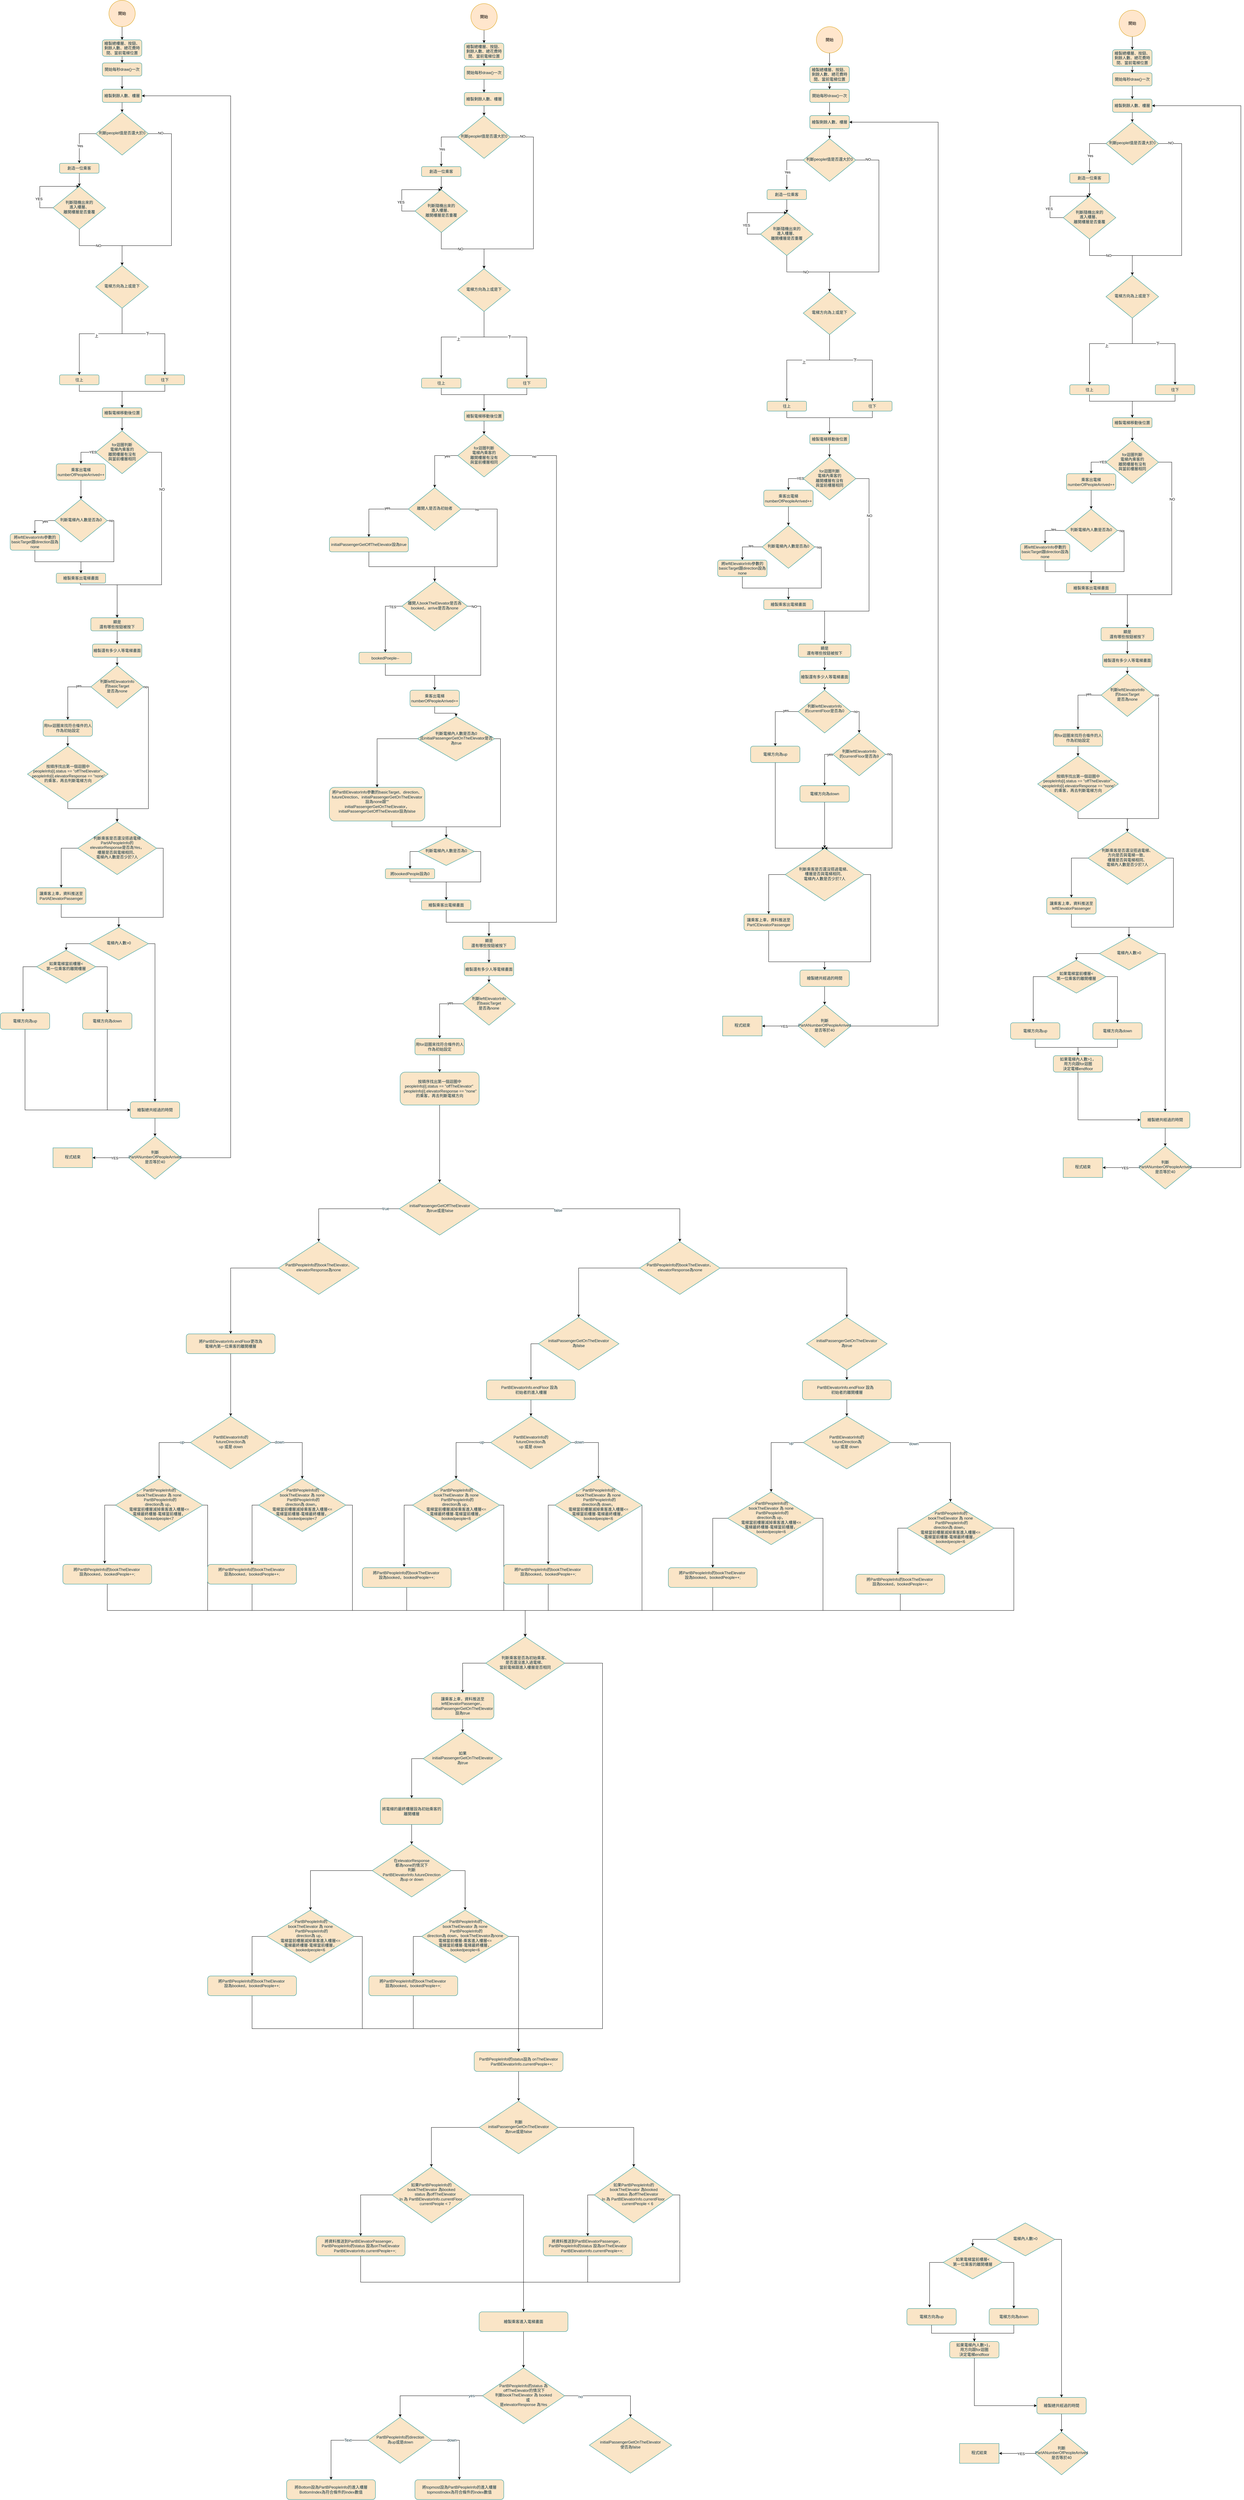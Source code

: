 <mxfile version="22.0.8" type="github">
  <diagram id="C5RBs43oDa-KdzZeNtuy" name="Page-1">
    <mxGraphModel dx="1548" dy="804" grid="1" gridSize="10" guides="1" tooltips="1" connect="1" arrows="1" fold="1" page="1" pageScale="1" pageWidth="4000" pageHeight="6000" background="none" math="0" shadow="0">
      <root>
        <mxCell id="WIyWlLk6GJQsqaUBKTNV-0" />
        <mxCell id="WIyWlLk6GJQsqaUBKTNV-1" parent="WIyWlLk6GJQsqaUBKTNV-0" />
        <mxCell id="d0o_DoR_JnAfmZgIrLK9-316" style="edgeStyle=orthogonalEdgeStyle;rounded=0;orthogonalLoop=1;jettySize=auto;html=1;entryX=0.5;entryY=0;entryDx=0;entryDy=0;" parent="WIyWlLk6GJQsqaUBKTNV-1" source="WIyWlLk6GJQsqaUBKTNV-3" target="d0o_DoR_JnAfmZgIrLK9-315" edge="1">
          <mxGeometry relative="1" as="geometry" />
        </mxCell>
        <mxCell id="WIyWlLk6GJQsqaUBKTNV-3" value="創造一位乘客" style="rounded=1;whiteSpace=wrap;html=1;fontSize=12;glass=0;strokeWidth=1;shadow=0;labelBackgroundColor=none;fillColor=#FAE5C7;strokeColor=#0F8B8D;fontColor=#143642;" parent="WIyWlLk6GJQsqaUBKTNV-1" vertex="1">
          <mxGeometry x="3370" y="635" width="120" height="30" as="geometry" />
        </mxCell>
        <mxCell id="ZRArK_2HsjyMj3cJboqh-5" style="edgeStyle=orthogonalEdgeStyle;rounded=0;orthogonalLoop=1;jettySize=auto;html=1;entryX=0.5;entryY=0;entryDx=0;entryDy=0;" parent="WIyWlLk6GJQsqaUBKTNV-1" source="WIyWlLk6GJQsqaUBKTNV-6" target="WIyWlLk6GJQsqaUBKTNV-3" edge="1">
          <mxGeometry relative="1" as="geometry">
            <Array as="points">
              <mxPoint x="3430" y="545" />
            </Array>
          </mxGeometry>
        </mxCell>
        <mxCell id="ZRArK_2HsjyMj3cJboqh-7" value="Yes" style="edgeLabel;html=1;align=center;verticalAlign=middle;resizable=0;points=[];fontSize=11;fontFamily=Helvetica;fontColor=default;" parent="ZRArK_2HsjyMj3cJboqh-5" vertex="1" connectable="0">
          <mxGeometry x="0.239" y="2" relative="1" as="geometry">
            <mxPoint as="offset" />
          </mxGeometry>
        </mxCell>
        <mxCell id="d0o_DoR_JnAfmZgIrLK9-327" style="edgeStyle=orthogonalEdgeStyle;rounded=0;orthogonalLoop=1;jettySize=auto;html=1;entryX=0.5;entryY=0;entryDx=0;entryDy=0;" parent="WIyWlLk6GJQsqaUBKTNV-1" source="WIyWlLk6GJQsqaUBKTNV-6" target="ZRArK_2HsjyMj3cJboqh-9" edge="1">
          <mxGeometry relative="1" as="geometry">
            <Array as="points">
              <mxPoint x="3710" y="545" />
              <mxPoint x="3710" y="885" />
              <mxPoint x="3560" y="885" />
            </Array>
          </mxGeometry>
        </mxCell>
        <mxCell id="d0o_DoR_JnAfmZgIrLK9-328" value="NO" style="edgeLabel;html=1;align=center;verticalAlign=middle;resizable=0;points=[];" parent="d0o_DoR_JnAfmZgIrLK9-327" vertex="1" connectable="0">
          <mxGeometry x="-0.88" y="2" relative="1" as="geometry">
            <mxPoint as="offset" />
          </mxGeometry>
        </mxCell>
        <mxCell id="WIyWlLk6GJQsqaUBKTNV-6" value="&lt;font style=&quot;font-size: 12px;&quot;&gt;判斷peoplel值是否還大於0&lt;/font&gt;" style="rhombus;whiteSpace=wrap;html=1;shadow=0;fontFamily=Helvetica;fontSize=12;align=center;strokeWidth=1;spacing=6;spacingTop=-4;labelBackgroundColor=none;fillColor=#FAE5C7;strokeColor=#0F8B8D;fontColor=#143642;" parent="WIyWlLk6GJQsqaUBKTNV-1" vertex="1">
          <mxGeometry x="3480" y="480" width="160" height="130" as="geometry" />
        </mxCell>
        <mxCell id="ZRArK_2HsjyMj3cJboqh-15" style="edgeStyle=orthogonalEdgeStyle;shape=connector;rounded=0;orthogonalLoop=1;jettySize=auto;html=1;labelBackgroundColor=default;strokeColor=default;align=center;verticalAlign=middle;fontFamily=Helvetica;fontSize=11;fontColor=default;endArrow=classic;" parent="WIyWlLk6GJQsqaUBKTNV-1" source="WIyWlLk6GJQsqaUBKTNV-7" target="WIyWlLk6GJQsqaUBKTNV-12" edge="1">
          <mxGeometry relative="1" as="geometry" />
        </mxCell>
        <mxCell id="WIyWlLk6GJQsqaUBKTNV-7" value="繪製總樓層、按鈕、剩餘人數、總花費時間、當前電梯位置" style="rounded=1;whiteSpace=wrap;html=1;fontSize=12;glass=0;strokeWidth=1;shadow=0;labelBackgroundColor=none;fillColor=#FAE5C7;strokeColor=#0F8B8D;fontColor=#143642;" parent="WIyWlLk6GJQsqaUBKTNV-1" vertex="1">
          <mxGeometry x="3500" y="260" width="120" height="50" as="geometry" />
        </mxCell>
        <mxCell id="ZRArK_2HsjyMj3cJboqh-18" style="edgeStyle=orthogonalEdgeStyle;shape=connector;rounded=0;orthogonalLoop=1;jettySize=auto;html=1;labelBackgroundColor=default;strokeColor=default;align=center;verticalAlign=middle;fontFamily=Helvetica;fontSize=11;fontColor=default;endArrow=classic;" parent="WIyWlLk6GJQsqaUBKTNV-1" source="WIyWlLk6GJQsqaUBKTNV-11" target="WIyWlLk6GJQsqaUBKTNV-6" edge="1">
          <mxGeometry relative="1" as="geometry" />
        </mxCell>
        <mxCell id="WIyWlLk6GJQsqaUBKTNV-11" value="繪製剩餘人數、樓層" style="rounded=1;whiteSpace=wrap;html=1;fontSize=12;glass=0;strokeWidth=1;shadow=0;labelBackgroundColor=none;fillColor=#FAE5C7;strokeColor=#0F8B8D;fontColor=#143642;" parent="WIyWlLk6GJQsqaUBKTNV-1" vertex="1">
          <mxGeometry x="3500" y="410" width="120" height="40" as="geometry" />
        </mxCell>
        <mxCell id="ZRArK_2HsjyMj3cJboqh-17" style="edgeStyle=orthogonalEdgeStyle;shape=connector;rounded=0;orthogonalLoop=1;jettySize=auto;html=1;entryX=0.5;entryY=0;entryDx=0;entryDy=0;labelBackgroundColor=default;strokeColor=default;align=center;verticalAlign=middle;fontFamily=Helvetica;fontSize=11;fontColor=default;endArrow=classic;" parent="WIyWlLk6GJQsqaUBKTNV-1" source="WIyWlLk6GJQsqaUBKTNV-12" target="WIyWlLk6GJQsqaUBKTNV-11" edge="1">
          <mxGeometry relative="1" as="geometry" />
        </mxCell>
        <mxCell id="WIyWlLk6GJQsqaUBKTNV-12" value="開始每秒draw()一次" style="rounded=1;whiteSpace=wrap;html=1;fontSize=12;glass=0;strokeWidth=1;shadow=0;labelBackgroundColor=none;fillColor=#FAE5C7;strokeColor=#0F8B8D;fontColor=#143642;" parent="WIyWlLk6GJQsqaUBKTNV-1" vertex="1">
          <mxGeometry x="3500" y="330" width="120" height="40" as="geometry" />
        </mxCell>
        <mxCell id="ZRArK_2HsjyMj3cJboqh-14" style="edgeStyle=orthogonalEdgeStyle;shape=connector;rounded=0;orthogonalLoop=1;jettySize=auto;html=1;entryX=0.5;entryY=0;entryDx=0;entryDy=0;labelBackgroundColor=default;strokeColor=default;align=center;verticalAlign=middle;fontFamily=Helvetica;fontSize=11;fontColor=default;endArrow=classic;" parent="WIyWlLk6GJQsqaUBKTNV-1" source="ZRArK_2HsjyMj3cJboqh-0" target="WIyWlLk6GJQsqaUBKTNV-7" edge="1">
          <mxGeometry relative="1" as="geometry" />
        </mxCell>
        <mxCell id="ZRArK_2HsjyMj3cJboqh-0" value="開始" style="ellipse;whiteSpace=wrap;html=1;aspect=fixed;fillColor=#ffe6cc;strokeColor=#d79b00;" parent="WIyWlLk6GJQsqaUBKTNV-1" vertex="1">
          <mxGeometry x="3520" y="140" width="80" height="80" as="geometry" />
        </mxCell>
        <mxCell id="ZRArK_2HsjyMj3cJboqh-22" style="edgeStyle=orthogonalEdgeStyle;shape=connector;rounded=0;orthogonalLoop=1;jettySize=auto;html=1;labelBackgroundColor=default;strokeColor=default;align=center;verticalAlign=middle;fontFamily=Helvetica;fontSize=11;fontColor=default;endArrow=classic;" parent="WIyWlLk6GJQsqaUBKTNV-1" source="ZRArK_2HsjyMj3cJboqh-9" target="ZRArK_2HsjyMj3cJboqh-20" edge="1">
          <mxGeometry relative="1" as="geometry">
            <Array as="points">
              <mxPoint x="3430" y="1152.5" />
            </Array>
          </mxGeometry>
        </mxCell>
        <mxCell id="ZRArK_2HsjyMj3cJboqh-24" value="&lt;br&gt;上" style="edgeLabel;html=1;align=center;verticalAlign=middle;resizable=0;points=[];fontSize=11;fontFamily=Helvetica;fontColor=default;" parent="ZRArK_2HsjyMj3cJboqh-22" vertex="1" connectable="0">
          <mxGeometry x="-0.061" y="-1" relative="1" as="geometry">
            <mxPoint as="offset" />
          </mxGeometry>
        </mxCell>
        <mxCell id="ZRArK_2HsjyMj3cJboqh-23" style="edgeStyle=orthogonalEdgeStyle;shape=connector;rounded=0;orthogonalLoop=1;jettySize=auto;html=1;entryX=0.5;entryY=0;entryDx=0;entryDy=0;labelBackgroundColor=default;strokeColor=default;align=center;verticalAlign=middle;fontFamily=Helvetica;fontSize=11;fontColor=default;endArrow=classic;" parent="WIyWlLk6GJQsqaUBKTNV-1" source="ZRArK_2HsjyMj3cJboqh-9" target="ZRArK_2HsjyMj3cJboqh-21" edge="1">
          <mxGeometry relative="1" as="geometry">
            <Array as="points">
              <mxPoint x="3690" y="1152.5" />
            </Array>
          </mxGeometry>
        </mxCell>
        <mxCell id="ZRArK_2HsjyMj3cJboqh-25" value="下" style="edgeLabel;html=1;align=center;verticalAlign=middle;resizable=0;points=[];fontSize=11;fontFamily=Helvetica;fontColor=default;" parent="ZRArK_2HsjyMj3cJboqh-23" vertex="1" connectable="0">
          <mxGeometry x="-0.072" y="1" relative="1" as="geometry">
            <mxPoint as="offset" />
          </mxGeometry>
        </mxCell>
        <mxCell id="ZRArK_2HsjyMj3cJboqh-9" value="電梯方向為上或是下" style="rhombus;whiteSpace=wrap;html=1;shadow=0;fontFamily=Helvetica;fontSize=12;align=center;strokeWidth=1;spacing=6;spacingTop=-4;labelBackgroundColor=none;fillColor=#FAE5C7;strokeColor=#0F8B8D;fontColor=#143642;" parent="WIyWlLk6GJQsqaUBKTNV-1" vertex="1">
          <mxGeometry x="3480" y="945" width="160" height="130" as="geometry" />
        </mxCell>
        <mxCell id="ZRArK_2HsjyMj3cJboqh-27" style="edgeStyle=orthogonalEdgeStyle;shape=connector;rounded=0;orthogonalLoop=1;jettySize=auto;html=1;entryX=0.5;entryY=0;entryDx=0;entryDy=0;labelBackgroundColor=default;strokeColor=default;align=center;verticalAlign=middle;fontFamily=Helvetica;fontSize=11;fontColor=default;endArrow=classic;" parent="WIyWlLk6GJQsqaUBKTNV-1" source="ZRArK_2HsjyMj3cJboqh-20" target="ZRArK_2HsjyMj3cJboqh-26" edge="1">
          <mxGeometry relative="1" as="geometry">
            <Array as="points">
              <mxPoint x="3430" y="1327.5" />
              <mxPoint x="3560" y="1327.5" />
            </Array>
          </mxGeometry>
        </mxCell>
        <mxCell id="ZRArK_2HsjyMj3cJboqh-20" value="往上" style="rounded=1;whiteSpace=wrap;html=1;fontSize=12;glass=0;strokeWidth=1;shadow=0;labelBackgroundColor=none;fillColor=#FAE5C7;strokeColor=#0F8B8D;fontColor=#143642;" parent="WIyWlLk6GJQsqaUBKTNV-1" vertex="1">
          <mxGeometry x="3370" y="1277.5" width="120" height="30" as="geometry" />
        </mxCell>
        <mxCell id="ZRArK_2HsjyMj3cJboqh-28" style="edgeStyle=orthogonalEdgeStyle;shape=connector;rounded=0;orthogonalLoop=1;jettySize=auto;html=1;entryX=0.5;entryY=0;entryDx=0;entryDy=0;labelBackgroundColor=default;strokeColor=default;align=center;verticalAlign=middle;fontFamily=Helvetica;fontSize=11;fontColor=default;endArrow=classic;" parent="WIyWlLk6GJQsqaUBKTNV-1" source="ZRArK_2HsjyMj3cJboqh-21" target="ZRArK_2HsjyMj3cJboqh-26" edge="1">
          <mxGeometry relative="1" as="geometry">
            <Array as="points">
              <mxPoint x="3690" y="1327.5" />
              <mxPoint x="3560" y="1327.5" />
            </Array>
          </mxGeometry>
        </mxCell>
        <mxCell id="ZRArK_2HsjyMj3cJboqh-21" value="往下" style="rounded=1;whiteSpace=wrap;html=1;fontSize=12;glass=0;strokeWidth=1;shadow=0;labelBackgroundColor=none;fillColor=#FAE5C7;strokeColor=#0F8B8D;fontColor=#143642;" parent="WIyWlLk6GJQsqaUBKTNV-1" vertex="1">
          <mxGeometry x="3630" y="1277.5" width="120" height="30" as="geometry" />
        </mxCell>
        <mxCell id="ZRArK_2HsjyMj3cJboqh-30" style="edgeStyle=orthogonalEdgeStyle;shape=connector;rounded=0;orthogonalLoop=1;jettySize=auto;html=1;entryX=0.5;entryY=0;entryDx=0;entryDy=0;labelBackgroundColor=default;strokeColor=default;align=center;verticalAlign=middle;fontFamily=Helvetica;fontSize=11;fontColor=default;endArrow=classic;" parent="WIyWlLk6GJQsqaUBKTNV-1" source="ZRArK_2HsjyMj3cJboqh-26" target="ZRArK_2HsjyMj3cJboqh-29" edge="1">
          <mxGeometry relative="1" as="geometry" />
        </mxCell>
        <mxCell id="ZRArK_2HsjyMj3cJboqh-26" value="繪製電梯移動後位置" style="rounded=1;whiteSpace=wrap;html=1;fontSize=12;glass=0;strokeWidth=1;shadow=0;labelBackgroundColor=none;fillColor=#FAE5C7;strokeColor=#0F8B8D;fontColor=#143642;" parent="WIyWlLk6GJQsqaUBKTNV-1" vertex="1">
          <mxGeometry x="3500" y="1377.5" width="120" height="30" as="geometry" />
        </mxCell>
        <mxCell id="ZRArK_2HsjyMj3cJboqh-36" style="edgeStyle=orthogonalEdgeStyle;shape=connector;rounded=0;orthogonalLoop=1;jettySize=auto;html=1;entryX=0.5;entryY=0;entryDx=0;entryDy=0;labelBackgroundColor=default;strokeColor=default;align=center;verticalAlign=middle;fontFamily=Helvetica;fontSize=11;fontColor=default;endArrow=classic;exitX=1;exitY=0.5;exitDx=0;exitDy=0;" parent="WIyWlLk6GJQsqaUBKTNV-1" source="ZRArK_2HsjyMj3cJboqh-29" target="ZRArK_2HsjyMj3cJboqh-31" edge="1">
          <mxGeometry relative="1" as="geometry">
            <Array as="points">
              <mxPoint x="3680" y="1513" />
              <mxPoint x="3680" y="1915" />
              <mxPoint x="3545" y="1915" />
            </Array>
          </mxGeometry>
        </mxCell>
        <mxCell id="ZRArK_2HsjyMj3cJboqh-38" value="NO" style="edgeLabel;html=1;align=center;verticalAlign=middle;resizable=0;points=[];fontSize=11;fontFamily=Helvetica;fontColor=default;" parent="ZRArK_2HsjyMj3cJboqh-36" vertex="1" connectable="0">
          <mxGeometry x="-0.551" y="1" relative="1" as="geometry">
            <mxPoint as="offset" />
          </mxGeometry>
        </mxCell>
        <mxCell id="ZRArK_2HsjyMj3cJboqh-39" style="edgeStyle=orthogonalEdgeStyle;shape=connector;rounded=0;orthogonalLoop=1;jettySize=auto;html=1;entryX=0.5;entryY=0;entryDx=0;entryDy=0;labelBackgroundColor=default;strokeColor=default;align=center;verticalAlign=middle;fontFamily=Helvetica;fontSize=11;fontColor=default;endArrow=classic;" parent="WIyWlLk6GJQsqaUBKTNV-1" source="ZRArK_2HsjyMj3cJboqh-29" target="ZRArK_2HsjyMj3cJboqh-32" edge="1">
          <mxGeometry relative="1" as="geometry">
            <Array as="points">
              <mxPoint x="3435" y="1512.5" />
            </Array>
          </mxGeometry>
        </mxCell>
        <mxCell id="ZRArK_2HsjyMj3cJboqh-40" value="YES" style="edgeLabel;html=1;align=center;verticalAlign=middle;resizable=0;points=[];fontSize=11;fontFamily=Helvetica;fontColor=default;" parent="ZRArK_2HsjyMj3cJboqh-39" vertex="1" connectable="0">
          <mxGeometry x="-0.768" y="-1" relative="1" as="geometry">
            <mxPoint as="offset" />
          </mxGeometry>
        </mxCell>
        <mxCell id="ZRArK_2HsjyMj3cJboqh-29" value="for迴圈判斷&lt;br style=&quot;border-color: var(--border-color);&quot;&gt;電梯內乘客的&lt;br style=&quot;border-color: var(--border-color);&quot;&gt;離開樓層有沒有&lt;br style=&quot;border-color: var(--border-color);&quot;&gt;與當前樓層相同" style="rhombus;whiteSpace=wrap;html=1;shadow=0;fontFamily=Helvetica;fontSize=12;align=center;strokeWidth=1;spacing=6;spacingTop=-4;labelBackgroundColor=none;fillColor=#FAE5C7;strokeColor=#0F8B8D;fontColor=#143642;" parent="WIyWlLk6GJQsqaUBKTNV-1" vertex="1">
          <mxGeometry x="3480" y="1447.5" width="160" height="130" as="geometry" />
        </mxCell>
        <mxCell id="d0o_DoR_JnAfmZgIrLK9-3" style="edgeStyle=orthogonalEdgeStyle;rounded=0;orthogonalLoop=1;jettySize=auto;html=1;entryX=0.5;entryY=0;entryDx=0;entryDy=0;" parent="WIyWlLk6GJQsqaUBKTNV-1" source="ZRArK_2HsjyMj3cJboqh-31" target="d0o_DoR_JnAfmZgIrLK9-0" edge="1">
          <mxGeometry relative="1" as="geometry" />
        </mxCell>
        <mxCell id="ZRArK_2HsjyMj3cJboqh-31" value="顯是&lt;br&gt;還有哪些按鈕被按下" style="rounded=1;whiteSpace=wrap;html=1;fontSize=12;glass=0;strokeWidth=1;shadow=0;labelBackgroundColor=none;fillColor=#FAE5C7;strokeColor=#0F8B8D;fontColor=#143642;" parent="WIyWlLk6GJQsqaUBKTNV-1" vertex="1">
          <mxGeometry x="3465" y="2015" width="160" height="40" as="geometry" />
        </mxCell>
        <mxCell id="d0o_DoR_JnAfmZgIrLK9-334" style="edgeStyle=orthogonalEdgeStyle;rounded=0;orthogonalLoop=1;jettySize=auto;html=1;entryX=0.5;entryY=0;entryDx=0;entryDy=0;" parent="WIyWlLk6GJQsqaUBKTNV-1" source="ZRArK_2HsjyMj3cJboqh-32" target="d0o_DoR_JnAfmZgIrLK9-329" edge="1">
          <mxGeometry relative="1" as="geometry" />
        </mxCell>
        <mxCell id="ZRArK_2HsjyMj3cJboqh-32" value="乘客出電梯&lt;br&gt;numberOfPeopleArrived++" style="rounded=1;whiteSpace=wrap;html=1;fontSize=12;glass=0;strokeWidth=1;shadow=0;labelBackgroundColor=none;fillColor=#FAE5C7;strokeColor=#0F8B8D;fontColor=#143642;" parent="WIyWlLk6GJQsqaUBKTNV-1" vertex="1">
          <mxGeometry x="3360" y="1547.5" width="150" height="50" as="geometry" />
        </mxCell>
        <mxCell id="d0o_DoR_JnAfmZgIrLK9-456" style="edgeStyle=orthogonalEdgeStyle;rounded=0;orthogonalLoop=1;jettySize=auto;html=1;entryX=0.5;entryY=0;entryDx=0;entryDy=0;" parent="WIyWlLk6GJQsqaUBKTNV-1" source="d0o_DoR_JnAfmZgIrLK9-0" target="d0o_DoR_JnAfmZgIrLK9-335" edge="1">
          <mxGeometry relative="1" as="geometry" />
        </mxCell>
        <mxCell id="d0o_DoR_JnAfmZgIrLK9-0" value="繪製還有多少人等電梯畫面" style="rounded=1;whiteSpace=wrap;html=1;fontSize=12;glass=0;strokeWidth=1;shadow=0;labelBackgroundColor=none;fillColor=#FAE5C7;strokeColor=#0F8B8D;fontColor=#143642;" parent="WIyWlLk6GJQsqaUBKTNV-1" vertex="1">
          <mxGeometry x="3470" y="2095" width="150" height="40" as="geometry" />
        </mxCell>
        <mxCell id="d0o_DoR_JnAfmZgIrLK9-28" style="edgeStyle=orthogonalEdgeStyle;rounded=0;orthogonalLoop=1;jettySize=auto;html=1;entryX=0.5;entryY=0;entryDx=0;entryDy=0;" parent="WIyWlLk6GJQsqaUBKTNV-1" source="d0o_DoR_JnAfmZgIrLK9-11" target="d0o_DoR_JnAfmZgIrLK9-17" edge="1">
          <mxGeometry relative="1" as="geometry" />
        </mxCell>
        <mxCell id="d0o_DoR_JnAfmZgIrLK9-11" value="繪製總共經過的時間" style="rounded=1;whiteSpace=wrap;html=1;fontSize=12;glass=0;strokeWidth=1;shadow=0;labelBackgroundColor=none;fillColor=#FAE5C7;strokeColor=#0F8B8D;fontColor=#143642;" parent="WIyWlLk6GJQsqaUBKTNV-1" vertex="1">
          <mxGeometry x="3585" y="3485" width="150" height="50" as="geometry" />
        </mxCell>
        <mxCell id="d0o_DoR_JnAfmZgIrLK9-24" value="" style="edgeStyle=orthogonalEdgeStyle;rounded=0;orthogonalLoop=1;jettySize=auto;html=1;" parent="WIyWlLk6GJQsqaUBKTNV-1" source="d0o_DoR_JnAfmZgIrLK9-17" target="d0o_DoR_JnAfmZgIrLK9-23" edge="1">
          <mxGeometry relative="1" as="geometry" />
        </mxCell>
        <mxCell id="d0o_DoR_JnAfmZgIrLK9-25" value="YES" style="edgeLabel;html=1;align=center;verticalAlign=middle;resizable=0;points=[];" parent="d0o_DoR_JnAfmZgIrLK9-24" vertex="1" connectable="0">
          <mxGeometry x="-0.216" y="1" relative="1" as="geometry">
            <mxPoint as="offset" />
          </mxGeometry>
        </mxCell>
        <mxCell id="d0o_DoR_JnAfmZgIrLK9-369" style="edgeStyle=orthogonalEdgeStyle;rounded=0;orthogonalLoop=1;jettySize=auto;html=1;entryX=1;entryY=0.5;entryDx=0;entryDy=0;" parent="WIyWlLk6GJQsqaUBKTNV-1" source="d0o_DoR_JnAfmZgIrLK9-17" target="WIyWlLk6GJQsqaUBKTNV-11" edge="1">
          <mxGeometry relative="1" as="geometry">
            <mxPoint x="3740" y="400.111" as="targetPoint" />
            <Array as="points">
              <mxPoint x="3890" y="3655" />
              <mxPoint x="3890" y="430" />
            </Array>
          </mxGeometry>
        </mxCell>
        <mxCell id="d0o_DoR_JnAfmZgIrLK9-17" value="&lt;div style=&quot;&quot;&gt;判斷PartANumberOfPeopleArrived&lt;/div&gt;&lt;div style=&quot;&quot;&gt;是否等於40&lt;/div&gt;" style="rhombus;whiteSpace=wrap;html=1;shadow=0;fontFamily=Helvetica;fontSize=12;align=center;strokeWidth=1;spacing=6;spacingTop=-4;labelBackgroundColor=none;fillColor=#FAE5C7;strokeColor=#0F8B8D;fontColor=#143642;" parent="WIyWlLk6GJQsqaUBKTNV-1" vertex="1">
          <mxGeometry x="3580" y="3590" width="160" height="130" as="geometry" />
        </mxCell>
        <mxCell id="d0o_DoR_JnAfmZgIrLK9-23" value="程式結束" style="whiteSpace=wrap;html=1;fillColor=#FAE5C7;strokeColor=#0F8B8D;fontColor=#143642;shadow=0;strokeWidth=1;spacing=6;spacingTop=-4;labelBackgroundColor=none;" parent="WIyWlLk6GJQsqaUBKTNV-1" vertex="1">
          <mxGeometry x="3350" y="3625" width="120" height="60" as="geometry" />
        </mxCell>
        <mxCell id="d0o_DoR_JnAfmZgIrLK9-32" style="edgeStyle=orthogonalEdgeStyle;rounded=0;orthogonalLoop=1;jettySize=auto;html=1;entryX=0.5;entryY=0;entryDx=0;entryDy=0;exitX=0.487;exitY=1.01;exitDx=0;exitDy=0;exitPerimeter=0;" parent="WIyWlLk6GJQsqaUBKTNV-1" source="d0o_DoR_JnAfmZgIrLK9-30" target="ZRArK_2HsjyMj3cJboqh-31" edge="1">
          <mxGeometry relative="1" as="geometry">
            <Array as="points">
              <mxPoint x="3433" y="1915" />
              <mxPoint x="3545" y="1915" />
            </Array>
          </mxGeometry>
        </mxCell>
        <mxCell id="d0o_DoR_JnAfmZgIrLK9-30" value="繪製乘客出電梯畫面" style="rounded=1;whiteSpace=wrap;html=1;fontSize=12;glass=0;strokeWidth=1;shadow=0;labelBackgroundColor=none;fillColor=#FAE5C7;strokeColor=#0F8B8D;fontColor=#143642;" parent="WIyWlLk6GJQsqaUBKTNV-1" vertex="1">
          <mxGeometry x="3360" y="1880" width="150" height="30" as="geometry" />
        </mxCell>
        <mxCell id="d0o_DoR_JnAfmZgIrLK9-322" style="edgeStyle=orthogonalEdgeStyle;rounded=0;orthogonalLoop=1;jettySize=auto;html=1;entryX=0.5;entryY=0;entryDx=0;entryDy=0;" parent="WIyWlLk6GJQsqaUBKTNV-1" source="d0o_DoR_JnAfmZgIrLK9-315" target="d0o_DoR_JnAfmZgIrLK9-315" edge="1">
          <mxGeometry relative="1" as="geometry">
            <mxPoint x="3340" y="705" as="targetPoint" />
            <Array as="points">
              <mxPoint x="3310" y="770" />
              <mxPoint x="3310" y="705" />
            </Array>
          </mxGeometry>
        </mxCell>
        <mxCell id="d0o_DoR_JnAfmZgIrLK9-324" value="YES" style="edgeLabel;html=1;align=center;verticalAlign=middle;resizable=0;points=[];" parent="d0o_DoR_JnAfmZgIrLK9-322" vertex="1" connectable="0">
          <mxGeometry x="-0.403" y="3" relative="1" as="geometry">
            <mxPoint as="offset" />
          </mxGeometry>
        </mxCell>
        <mxCell id="d0o_DoR_JnAfmZgIrLK9-325" style="edgeStyle=orthogonalEdgeStyle;rounded=0;orthogonalLoop=1;jettySize=auto;html=1;entryX=0.5;entryY=0;entryDx=0;entryDy=0;" parent="WIyWlLk6GJQsqaUBKTNV-1" source="d0o_DoR_JnAfmZgIrLK9-315" target="ZRArK_2HsjyMj3cJboqh-9" edge="1">
          <mxGeometry relative="1" as="geometry">
            <Array as="points">
              <mxPoint x="3430" y="885" />
              <mxPoint x="3560" y="885" />
            </Array>
          </mxGeometry>
        </mxCell>
        <mxCell id="d0o_DoR_JnAfmZgIrLK9-326" value="NO" style="edgeLabel;html=1;align=center;verticalAlign=middle;resizable=0;points=[];" parent="d0o_DoR_JnAfmZgIrLK9-325" vertex="1" connectable="0">
          <mxGeometry x="-0.098" relative="1" as="geometry">
            <mxPoint as="offset" />
          </mxGeometry>
        </mxCell>
        <mxCell id="d0o_DoR_JnAfmZgIrLK9-315" value="&lt;blockquote style=&quot;margin: 0 0 0 40px; border: none; padding: 0px;&quot;&gt;&lt;/blockquote&gt;&lt;span style=&quot;background-color: initial;&quot;&gt;判斷隨機出來的&lt;/span&gt;&lt;br&gt;&lt;span style=&quot;background-color: initial;&quot;&gt;進入樓層、&lt;/span&gt;&lt;br&gt;&lt;span style=&quot;background-color: initial;&quot;&gt;離開樓層是否重覆&lt;/span&gt;&lt;br&gt;&lt;blockquote style=&quot;margin: 0 0 0 40px; border: none; padding: 0px;&quot;&gt;&lt;/blockquote&gt;" style="rhombus;whiteSpace=wrap;html=1;shadow=0;fontFamily=Helvetica;fontSize=12;align=center;strokeWidth=1;spacing=6;spacingTop=-4;labelBackgroundColor=none;fillColor=#FAE5C7;strokeColor=#0F8B8D;fontColor=#143642;" parent="WIyWlLk6GJQsqaUBKTNV-1" vertex="1">
          <mxGeometry x="3350" y="705" width="160" height="130" as="geometry" />
        </mxCell>
        <mxCell id="d0o_DoR_JnAfmZgIrLK9-331" style="edgeStyle=orthogonalEdgeStyle;rounded=0;orthogonalLoop=1;jettySize=auto;html=1;entryX=0.5;entryY=0;entryDx=0;entryDy=0;exitX=0;exitY=0.5;exitDx=0;exitDy=0;" parent="WIyWlLk6GJQsqaUBKTNV-1" source="d0o_DoR_JnAfmZgIrLK9-329" target="d0o_DoR_JnAfmZgIrLK9-330" edge="1">
          <mxGeometry relative="1" as="geometry" />
        </mxCell>
        <mxCell id="d0o_DoR_JnAfmZgIrLK9-453" value="tes" style="edgeLabel;html=1;align=center;verticalAlign=middle;resizable=0;points=[];" parent="d0o_DoR_JnAfmZgIrLK9-331" vertex="1" connectable="0">
          <mxGeometry x="-0.322" y="-3" relative="1" as="geometry">
            <mxPoint as="offset" />
          </mxGeometry>
        </mxCell>
        <mxCell id="d0o_DoR_JnAfmZgIrLK9-333" style="edgeStyle=orthogonalEdgeStyle;rounded=0;orthogonalLoop=1;jettySize=auto;html=1;entryX=0.5;entryY=0;entryDx=0;entryDy=0;exitX=1;exitY=0.5;exitDx=0;exitDy=0;" parent="WIyWlLk6GJQsqaUBKTNV-1" source="d0o_DoR_JnAfmZgIrLK9-329" target="d0o_DoR_JnAfmZgIrLK9-30" edge="1">
          <mxGeometry relative="1" as="geometry">
            <Array as="points">
              <mxPoint x="3535" y="1720" />
              <mxPoint x="3535" y="1845" />
              <mxPoint x="3435" y="1845" />
            </Array>
          </mxGeometry>
        </mxCell>
        <mxCell id="d0o_DoR_JnAfmZgIrLK9-454" value="no" style="edgeLabel;html=1;align=center;verticalAlign=middle;resizable=0;points=[];" parent="d0o_DoR_JnAfmZgIrLK9-333" vertex="1" connectable="0">
          <mxGeometry x="-0.917" y="-1" relative="1" as="geometry">
            <mxPoint as="offset" />
          </mxGeometry>
        </mxCell>
        <mxCell id="d0o_DoR_JnAfmZgIrLK9-329" value="判斷電梯內人數是否為0" style="rhombus;whiteSpace=wrap;html=1;shadow=0;fontFamily=Helvetica;fontSize=12;align=center;strokeWidth=1;spacing=6;spacingTop=-4;labelBackgroundColor=none;fillColor=#FAE5C7;strokeColor=#0F8B8D;fontColor=#143642;" parent="WIyWlLk6GJQsqaUBKTNV-1" vertex="1">
          <mxGeometry x="3355" y="1655" width="160" height="130" as="geometry" />
        </mxCell>
        <mxCell id="d0o_DoR_JnAfmZgIrLK9-332" style="edgeStyle=orthogonalEdgeStyle;rounded=0;orthogonalLoop=1;jettySize=auto;html=1;entryX=0.5;entryY=0;entryDx=0;entryDy=0;exitX=0.5;exitY=1;exitDx=0;exitDy=0;" parent="WIyWlLk6GJQsqaUBKTNV-1" source="d0o_DoR_JnAfmZgIrLK9-330" target="d0o_DoR_JnAfmZgIrLK9-30" edge="1">
          <mxGeometry relative="1" as="geometry">
            <Array as="points">
              <mxPoint x="3295" y="1845" />
              <mxPoint x="3435" y="1845" />
            </Array>
          </mxGeometry>
        </mxCell>
        <mxCell id="d0o_DoR_JnAfmZgIrLK9-330" value="將leftElevatorInfo&lt;span style=&quot;background-color: initial;&quot;&gt;參數的basicTarget跟direction設為none&lt;/span&gt;" style="rounded=1;whiteSpace=wrap;html=1;fontSize=12;glass=0;strokeWidth=1;shadow=0;labelBackgroundColor=none;fillColor=#FAE5C7;strokeColor=#0F8B8D;fontColor=#143642;" parent="WIyWlLk6GJQsqaUBKTNV-1" vertex="1">
          <mxGeometry x="3220" y="1760" width="150" height="50" as="geometry" />
        </mxCell>
        <mxCell id="d0o_DoR_JnAfmZgIrLK9-339" style="edgeStyle=orthogonalEdgeStyle;rounded=0;orthogonalLoop=1;jettySize=auto;html=1;entryX=0.5;entryY=0;entryDx=0;entryDy=0;exitX=0;exitY=0.5;exitDx=0;exitDy=0;" parent="WIyWlLk6GJQsqaUBKTNV-1" source="d0o_DoR_JnAfmZgIrLK9-335" target="d0o_DoR_JnAfmZgIrLK9-336" edge="1">
          <mxGeometry relative="1" as="geometry" />
        </mxCell>
        <mxCell id="d0o_DoR_JnAfmZgIrLK9-343" value="yes" style="edgeLabel;html=1;align=center;verticalAlign=middle;resizable=0;points=[];" parent="d0o_DoR_JnAfmZgIrLK9-339" vertex="1" connectable="0">
          <mxGeometry x="-0.56" y="-3" relative="1" as="geometry">
            <mxPoint as="offset" />
          </mxGeometry>
        </mxCell>
        <mxCell id="d0o_DoR_JnAfmZgIrLK9-356" style="edgeStyle=orthogonalEdgeStyle;rounded=0;orthogonalLoop=1;jettySize=auto;html=1;entryX=0.5;entryY=0;entryDx=0;entryDy=0;exitX=1;exitY=0.5;exitDx=0;exitDy=0;" parent="WIyWlLk6GJQsqaUBKTNV-1" source="d0o_DoR_JnAfmZgIrLK9-335" target="d0o_DoR_JnAfmZgIrLK9-346" edge="1">
          <mxGeometry relative="1" as="geometry">
            <Array as="points">
              <mxPoint x="3640" y="2220" />
              <mxPoint x="3640" y="2595" />
              <mxPoint x="3545" y="2595" />
            </Array>
          </mxGeometry>
        </mxCell>
        <mxCell id="d0o_DoR_JnAfmZgIrLK9-457" value="no" style="edgeLabel;html=1;align=center;verticalAlign=middle;resizable=0;points=[];" parent="d0o_DoR_JnAfmZgIrLK9-356" vertex="1" connectable="0">
          <mxGeometry x="-0.961" relative="1" as="geometry">
            <mxPoint as="offset" />
          </mxGeometry>
        </mxCell>
        <mxCell id="d0o_DoR_JnAfmZgIrLK9-335" value="&lt;div style=&quot;&quot;&gt;&lt;div style=&quot;border-color: var(--border-color);&quot;&gt;判斷leftElevatorInfo&lt;/div&gt;&lt;div style=&quot;border-color: var(--border-color);&quot;&gt;的basicTarget&lt;/div&gt;&lt;div style=&quot;border-color: var(--border-color);&quot;&gt;是否為none&lt;/div&gt;&lt;/div&gt;" style="rhombus;whiteSpace=wrap;html=1;shadow=0;fontFamily=Helvetica;fontSize=12;align=center;strokeWidth=1;spacing=6;spacingTop=-4;labelBackgroundColor=none;fillColor=#FAE5C7;strokeColor=#0F8B8D;fontColor=#143642;" parent="WIyWlLk6GJQsqaUBKTNV-1" vertex="1">
          <mxGeometry x="3465" y="2155" width="160" height="130" as="geometry" />
        </mxCell>
        <mxCell id="d0o_DoR_JnAfmZgIrLK9-340" style="edgeStyle=orthogonalEdgeStyle;rounded=0;orthogonalLoop=1;jettySize=auto;html=1;entryX=0.5;entryY=0;entryDx=0;entryDy=0;" parent="WIyWlLk6GJQsqaUBKTNV-1" source="d0o_DoR_JnAfmZgIrLK9-336" target="d0o_DoR_JnAfmZgIrLK9-338" edge="1">
          <mxGeometry relative="1" as="geometry" />
        </mxCell>
        <mxCell id="d0o_DoR_JnAfmZgIrLK9-336" value="用for迴圈來找符合條件的人作為初始設定" style="rounded=1;whiteSpace=wrap;html=1;fontSize=12;glass=0;strokeWidth=1;shadow=0;labelBackgroundColor=none;fillColor=#FAE5C7;strokeColor=#0F8B8D;fontColor=#143642;" parent="WIyWlLk6GJQsqaUBKTNV-1" vertex="1">
          <mxGeometry x="3320" y="2325" width="150" height="50" as="geometry" />
        </mxCell>
        <mxCell id="d0o_DoR_JnAfmZgIrLK9-357" style="edgeStyle=orthogonalEdgeStyle;rounded=0;orthogonalLoop=1;jettySize=auto;html=1;entryX=0.5;entryY=0;entryDx=0;entryDy=0;" parent="WIyWlLk6GJQsqaUBKTNV-1" source="d0o_DoR_JnAfmZgIrLK9-338" target="d0o_DoR_JnAfmZgIrLK9-346" edge="1">
          <mxGeometry relative="1" as="geometry">
            <Array as="points">
              <mxPoint x="3395" y="2595" />
              <mxPoint x="3545" y="2595" />
            </Array>
          </mxGeometry>
        </mxCell>
        <mxCell id="d0o_DoR_JnAfmZgIrLK9-338" value="&lt;div style=&quot;&quot;&gt;按順序找出第一個迴圈中&lt;/div&gt;&lt;div style=&quot;&quot;&gt;peopleInfo[i].status == &quot;offTheElevator&quot;&amp;nbsp;&lt;/div&gt;&lt;div style=&quot;&quot;&gt;&amp;nbsp;peopleInfo[i].elevatorResponse == &quot;none&quot;&lt;/div&gt;&lt;div style=&quot;&quot;&gt;的乘客，再去判斷電梯方向&lt;br&gt;&lt;/div&gt;" style="rhombus;whiteSpace=wrap;html=1;shadow=0;fontFamily=Helvetica;fontSize=12;align=center;strokeWidth=1;spacing=6;spacingTop=-4;labelBackgroundColor=none;fillColor=#FAE5C7;strokeColor=#0F8B8D;fontColor=#143642;" parent="WIyWlLk6GJQsqaUBKTNV-1" vertex="1">
          <mxGeometry x="3272.5" y="2405" width="245" height="170" as="geometry" />
        </mxCell>
        <mxCell id="d0o_DoR_JnAfmZgIrLK9-358" style="edgeStyle=orthogonalEdgeStyle;rounded=0;orthogonalLoop=1;jettySize=auto;html=1;entryX=0.5;entryY=0;entryDx=0;entryDy=0;exitX=0;exitY=0.5;exitDx=0;exitDy=0;" parent="WIyWlLk6GJQsqaUBKTNV-1" source="d0o_DoR_JnAfmZgIrLK9-346" target="d0o_DoR_JnAfmZgIrLK9-348" edge="1">
          <mxGeometry relative="1" as="geometry" />
        </mxCell>
        <mxCell id="d0o_DoR_JnAfmZgIrLK9-359" style="edgeStyle=orthogonalEdgeStyle;rounded=0;orthogonalLoop=1;jettySize=auto;html=1;entryX=0.5;entryY=0;entryDx=0;entryDy=0;exitX=1;exitY=0.5;exitDx=0;exitDy=0;" parent="WIyWlLk6GJQsqaUBKTNV-1" source="d0o_DoR_JnAfmZgIrLK9-346" target="d0o_DoR_JnAfmZgIrLK9-350" edge="1">
          <mxGeometry relative="1" as="geometry">
            <Array as="points">
              <mxPoint x="3685" y="2715" />
              <mxPoint x="3685" y="2925" />
              <mxPoint x="3550" y="2925" />
            </Array>
          </mxGeometry>
        </mxCell>
        <mxCell id="d0o_DoR_JnAfmZgIrLK9-346" value="判斷乘客是否還沒搭過電梯、&lt;br&gt;方向是否與電梯一致、&lt;br&gt;樓層是否與電梯相同、&lt;br&gt;電梯內人數是否少於7人" style="rhombus;whiteSpace=wrap;html=1;shadow=0;fontFamily=Helvetica;fontSize=12;align=center;strokeWidth=1;spacing=6;spacingTop=-4;labelBackgroundColor=none;fillColor=#FAE5C7;strokeColor=#0F8B8D;fontColor=#143642;" parent="WIyWlLk6GJQsqaUBKTNV-1" vertex="1">
          <mxGeometry x="3425" y="2635" width="240" height="160" as="geometry" />
        </mxCell>
        <mxCell id="d0o_DoR_JnAfmZgIrLK9-360" style="edgeStyle=orthogonalEdgeStyle;rounded=0;orthogonalLoop=1;jettySize=auto;html=1;entryX=0.5;entryY=0;entryDx=0;entryDy=0;exitX=0.5;exitY=1;exitDx=0;exitDy=0;" parent="WIyWlLk6GJQsqaUBKTNV-1" source="d0o_DoR_JnAfmZgIrLK9-348" target="d0o_DoR_JnAfmZgIrLK9-350" edge="1">
          <mxGeometry relative="1" as="geometry">
            <Array as="points">
              <mxPoint x="3375" y="2925" />
              <mxPoint x="3550" y="2925" />
            </Array>
          </mxGeometry>
        </mxCell>
        <mxCell id="d0o_DoR_JnAfmZgIrLK9-348" value="讓乘客上車，資料推送至leftElevatorPassenger" style="rounded=1;whiteSpace=wrap;html=1;fontSize=12;glass=0;strokeWidth=1;shadow=0;labelBackgroundColor=none;fillColor=#FAE5C7;strokeColor=#0F8B8D;fontColor=#143642;" parent="WIyWlLk6GJQsqaUBKTNV-1" vertex="1">
          <mxGeometry x="3300" y="2835" width="150" height="50" as="geometry" />
        </mxCell>
        <mxCell id="d0o_DoR_JnAfmZgIrLK9-361" style="edgeStyle=orthogonalEdgeStyle;rounded=0;orthogonalLoop=1;jettySize=auto;html=1;entryX=0.5;entryY=0;entryDx=0;entryDy=0;exitX=1;exitY=0.5;exitDx=0;exitDy=0;" parent="WIyWlLk6GJQsqaUBKTNV-1" source="d0o_DoR_JnAfmZgIrLK9-350" target="d0o_DoR_JnAfmZgIrLK9-11" edge="1">
          <mxGeometry relative="1" as="geometry">
            <mxPoint x="3700" y="3465" as="targetPoint" />
          </mxGeometry>
        </mxCell>
        <mxCell id="d0o_DoR_JnAfmZgIrLK9-362" style="edgeStyle=orthogonalEdgeStyle;rounded=0;orthogonalLoop=1;jettySize=auto;html=1;entryX=0.5;entryY=0;entryDx=0;entryDy=0;exitX=0;exitY=0.5;exitDx=0;exitDy=0;" parent="WIyWlLk6GJQsqaUBKTNV-1" source="d0o_DoR_JnAfmZgIrLK9-350" target="d0o_DoR_JnAfmZgIrLK9-352" edge="1">
          <mxGeometry relative="1" as="geometry" />
        </mxCell>
        <mxCell id="d0o_DoR_JnAfmZgIrLK9-350" value="電梯內人數&amp;gt;0" style="rhombus;whiteSpace=wrap;html=1;shadow=0;fontFamily=Helvetica;fontSize=12;align=center;strokeWidth=1;spacing=6;spacingTop=-4;labelBackgroundColor=none;fillColor=#FAE5C7;strokeColor=#0F8B8D;fontColor=#143642;" parent="WIyWlLk6GJQsqaUBKTNV-1" vertex="1">
          <mxGeometry x="3460" y="2955" width="180" height="100" as="geometry" />
        </mxCell>
        <mxCell id="d0o_DoR_JnAfmZgIrLK9-364" style="edgeStyle=orthogonalEdgeStyle;rounded=0;orthogonalLoop=1;jettySize=auto;html=1;entryX=0.5;entryY=0;entryDx=0;entryDy=0;exitX=1;exitY=0.5;exitDx=0;exitDy=0;" parent="WIyWlLk6GJQsqaUBKTNV-1" source="d0o_DoR_JnAfmZgIrLK9-352" target="d0o_DoR_JnAfmZgIrLK9-354" edge="1">
          <mxGeometry relative="1" as="geometry" />
        </mxCell>
        <mxCell id="d0o_DoR_JnAfmZgIrLK9-352" value="如果電梯當前樓層&amp;lt;&lt;br&gt;第一位乘客的離開樓層&lt;br&gt;" style="rhombus;whiteSpace=wrap;html=1;shadow=0;fontFamily=Helvetica;fontSize=12;align=center;strokeWidth=1;spacing=6;spacingTop=-4;labelBackgroundColor=none;fillColor=#FAE5C7;strokeColor=#0F8B8D;fontColor=#143642;" parent="WIyWlLk6GJQsqaUBKTNV-1" vertex="1">
          <mxGeometry x="3300" y="3025" width="180" height="100" as="geometry" />
        </mxCell>
        <mxCell id="d0o_DoR_JnAfmZgIrLK9-365" style="edgeStyle=orthogonalEdgeStyle;rounded=0;orthogonalLoop=1;jettySize=auto;html=1;entryX=0.5;entryY=0;entryDx=0;entryDy=0;" parent="WIyWlLk6GJQsqaUBKTNV-1" source="d0o_DoR_JnAfmZgIrLK9-353" target="d0o_DoR_JnAfmZgIrLK9-355" edge="1">
          <mxGeometry relative="1" as="geometry" />
        </mxCell>
        <mxCell id="d0o_DoR_JnAfmZgIrLK9-353" value="電梯方向為up" style="rounded=1;whiteSpace=wrap;html=1;fontSize=12;glass=0;strokeWidth=1;shadow=0;labelBackgroundColor=none;fillColor=#FAE5C7;strokeColor=#0F8B8D;fontColor=#143642;" parent="WIyWlLk6GJQsqaUBKTNV-1" vertex="1">
          <mxGeometry x="3190" y="3215" width="150" height="50" as="geometry" />
        </mxCell>
        <mxCell id="d0o_DoR_JnAfmZgIrLK9-366" style="edgeStyle=orthogonalEdgeStyle;rounded=0;orthogonalLoop=1;jettySize=auto;html=1;entryX=0.5;entryY=0;entryDx=0;entryDy=0;" parent="WIyWlLk6GJQsqaUBKTNV-1" source="d0o_DoR_JnAfmZgIrLK9-354" target="d0o_DoR_JnAfmZgIrLK9-355" edge="1">
          <mxGeometry relative="1" as="geometry" />
        </mxCell>
        <mxCell id="d0o_DoR_JnAfmZgIrLK9-354" value="電梯方向為down" style="rounded=1;whiteSpace=wrap;html=1;fontSize=12;glass=0;strokeWidth=1;shadow=0;labelBackgroundColor=none;fillColor=#FAE5C7;strokeColor=#0F8B8D;fontColor=#143642;" parent="WIyWlLk6GJQsqaUBKTNV-1" vertex="1">
          <mxGeometry x="3440" y="3215" width="150" height="50" as="geometry" />
        </mxCell>
        <mxCell id="d0o_DoR_JnAfmZgIrLK9-367" style="edgeStyle=orthogonalEdgeStyle;rounded=0;orthogonalLoop=1;jettySize=auto;html=1;entryX=0;entryY=0.5;entryDx=0;entryDy=0;exitX=0.5;exitY=1;exitDx=0;exitDy=0;" parent="WIyWlLk6GJQsqaUBKTNV-1" source="d0o_DoR_JnAfmZgIrLK9-355" target="d0o_DoR_JnAfmZgIrLK9-11" edge="1">
          <mxGeometry relative="1" as="geometry" />
        </mxCell>
        <mxCell id="d0o_DoR_JnAfmZgIrLK9-355" value="如果電梯內人數&amp;gt;1，&lt;br style=&quot;border-color: var(--border-color);&quot;&gt;用方向跟for迴圈&lt;br style=&quot;border-color: var(--border-color);&quot;&gt;決定電梯endfloor" style="rounded=1;whiteSpace=wrap;html=1;fontSize=12;glass=0;strokeWidth=1;shadow=0;labelBackgroundColor=none;fillColor=#FAE5C7;strokeColor=#0F8B8D;fontColor=#143642;" parent="WIyWlLk6GJQsqaUBKTNV-1" vertex="1">
          <mxGeometry x="3320" y="3315" width="150" height="50" as="geometry" />
        </mxCell>
        <mxCell id="d0o_DoR_JnAfmZgIrLK9-363" style="edgeStyle=orthogonalEdgeStyle;rounded=0;orthogonalLoop=1;jettySize=auto;html=1;entryX=0.46;entryY=-0.064;entryDx=0;entryDy=0;entryPerimeter=0;exitX=0;exitY=0.5;exitDx=0;exitDy=0;" parent="WIyWlLk6GJQsqaUBKTNV-1" source="d0o_DoR_JnAfmZgIrLK9-352" target="d0o_DoR_JnAfmZgIrLK9-353" edge="1">
          <mxGeometry relative="1" as="geometry" />
        </mxCell>
        <mxCell id="d0o_DoR_JnAfmZgIrLK9-370" style="edgeStyle=orthogonalEdgeStyle;rounded=0;orthogonalLoop=1;jettySize=auto;html=1;entryX=0.5;entryY=0;entryDx=0;entryDy=0;" parent="WIyWlLk6GJQsqaUBKTNV-1" source="d0o_DoR_JnAfmZgIrLK9-371" target="d0o_DoR_JnAfmZgIrLK9-419" edge="1">
          <mxGeometry relative="1" as="geometry" />
        </mxCell>
        <mxCell id="d0o_DoR_JnAfmZgIrLK9-371" value="創造一位乘客" style="rounded=1;whiteSpace=wrap;html=1;fontSize=12;glass=0;strokeWidth=1;shadow=0;labelBackgroundColor=none;fillColor=#FAE5C7;strokeColor=#0F8B8D;fontColor=#143642;" parent="WIyWlLk6GJQsqaUBKTNV-1" vertex="1">
          <mxGeometry x="300" y="605" width="120" height="30" as="geometry" />
        </mxCell>
        <mxCell id="d0o_DoR_JnAfmZgIrLK9-372" style="edgeStyle=orthogonalEdgeStyle;rounded=0;orthogonalLoop=1;jettySize=auto;html=1;entryX=0.5;entryY=0;entryDx=0;entryDy=0;" parent="WIyWlLk6GJQsqaUBKTNV-1" source="d0o_DoR_JnAfmZgIrLK9-376" target="d0o_DoR_JnAfmZgIrLK9-371" edge="1">
          <mxGeometry relative="1" as="geometry">
            <Array as="points">
              <mxPoint x="360" y="515" />
            </Array>
          </mxGeometry>
        </mxCell>
        <mxCell id="d0o_DoR_JnAfmZgIrLK9-373" value="Yes" style="edgeLabel;html=1;align=center;verticalAlign=middle;resizable=0;points=[];fontSize=11;fontFamily=Helvetica;fontColor=default;" parent="d0o_DoR_JnAfmZgIrLK9-372" vertex="1" connectable="0">
          <mxGeometry x="0.239" y="2" relative="1" as="geometry">
            <mxPoint as="offset" />
          </mxGeometry>
        </mxCell>
        <mxCell id="d0o_DoR_JnAfmZgIrLK9-374" style="edgeStyle=orthogonalEdgeStyle;rounded=0;orthogonalLoop=1;jettySize=auto;html=1;entryX=0.5;entryY=0;entryDx=0;entryDy=0;" parent="WIyWlLk6GJQsqaUBKTNV-1" source="d0o_DoR_JnAfmZgIrLK9-376" target="d0o_DoR_JnAfmZgIrLK9-389" edge="1">
          <mxGeometry relative="1" as="geometry">
            <Array as="points">
              <mxPoint x="640" y="515" />
              <mxPoint x="640" y="855" />
              <mxPoint x="490" y="855" />
            </Array>
          </mxGeometry>
        </mxCell>
        <mxCell id="d0o_DoR_JnAfmZgIrLK9-375" value="NO" style="edgeLabel;html=1;align=center;verticalAlign=middle;resizable=0;points=[];" parent="d0o_DoR_JnAfmZgIrLK9-374" vertex="1" connectable="0">
          <mxGeometry x="-0.88" y="2" relative="1" as="geometry">
            <mxPoint as="offset" />
          </mxGeometry>
        </mxCell>
        <mxCell id="d0o_DoR_JnAfmZgIrLK9-376" value="&lt;font style=&quot;font-size: 12px;&quot;&gt;判斷peoplel值是否還大於0&lt;/font&gt;" style="rhombus;whiteSpace=wrap;html=1;shadow=0;fontFamily=Helvetica;fontSize=12;align=center;strokeWidth=1;spacing=6;spacingTop=-4;labelBackgroundColor=none;fillColor=#FAE5C7;strokeColor=#0F8B8D;fontColor=#143642;" parent="WIyWlLk6GJQsqaUBKTNV-1" vertex="1">
          <mxGeometry x="410" y="450" width="160" height="130" as="geometry" />
        </mxCell>
        <mxCell id="d0o_DoR_JnAfmZgIrLK9-377" style="edgeStyle=orthogonalEdgeStyle;shape=connector;rounded=0;orthogonalLoop=1;jettySize=auto;html=1;labelBackgroundColor=default;strokeColor=default;align=center;verticalAlign=middle;fontFamily=Helvetica;fontSize=11;fontColor=default;endArrow=classic;" parent="WIyWlLk6GJQsqaUBKTNV-1" source="d0o_DoR_JnAfmZgIrLK9-378" target="d0o_DoR_JnAfmZgIrLK9-382" edge="1">
          <mxGeometry relative="1" as="geometry" />
        </mxCell>
        <mxCell id="d0o_DoR_JnAfmZgIrLK9-378" value="繪製總樓層、按鈕、剩餘人數、總花費時間、當前電梯位置" style="rounded=1;whiteSpace=wrap;html=1;fontSize=12;glass=0;strokeWidth=1;shadow=0;labelBackgroundColor=none;fillColor=#FAE5C7;strokeColor=#0F8B8D;fontColor=#143642;" parent="WIyWlLk6GJQsqaUBKTNV-1" vertex="1">
          <mxGeometry x="430" y="230" width="120" height="50" as="geometry" />
        </mxCell>
        <mxCell id="d0o_DoR_JnAfmZgIrLK9-379" style="edgeStyle=orthogonalEdgeStyle;shape=connector;rounded=0;orthogonalLoop=1;jettySize=auto;html=1;labelBackgroundColor=default;strokeColor=default;align=center;verticalAlign=middle;fontFamily=Helvetica;fontSize=11;fontColor=default;endArrow=classic;" parent="WIyWlLk6GJQsqaUBKTNV-1" source="d0o_DoR_JnAfmZgIrLK9-380" target="d0o_DoR_JnAfmZgIrLK9-376" edge="1">
          <mxGeometry relative="1" as="geometry" />
        </mxCell>
        <mxCell id="d0o_DoR_JnAfmZgIrLK9-380" value="繪製剩餘人數、樓層" style="rounded=1;whiteSpace=wrap;html=1;fontSize=12;glass=0;strokeWidth=1;shadow=0;labelBackgroundColor=none;fillColor=#FAE5C7;strokeColor=#0F8B8D;fontColor=#143642;" parent="WIyWlLk6GJQsqaUBKTNV-1" vertex="1">
          <mxGeometry x="430" y="380" width="120" height="40" as="geometry" />
        </mxCell>
        <mxCell id="d0o_DoR_JnAfmZgIrLK9-381" style="edgeStyle=orthogonalEdgeStyle;shape=connector;rounded=0;orthogonalLoop=1;jettySize=auto;html=1;entryX=0.5;entryY=0;entryDx=0;entryDy=0;labelBackgroundColor=default;strokeColor=default;align=center;verticalAlign=middle;fontFamily=Helvetica;fontSize=11;fontColor=default;endArrow=classic;" parent="WIyWlLk6GJQsqaUBKTNV-1" source="d0o_DoR_JnAfmZgIrLK9-382" target="d0o_DoR_JnAfmZgIrLK9-380" edge="1">
          <mxGeometry relative="1" as="geometry" />
        </mxCell>
        <mxCell id="d0o_DoR_JnAfmZgIrLK9-382" value="開始每秒draw()一次" style="rounded=1;whiteSpace=wrap;html=1;fontSize=12;glass=0;strokeWidth=1;shadow=0;labelBackgroundColor=none;fillColor=#FAE5C7;strokeColor=#0F8B8D;fontColor=#143642;" parent="WIyWlLk6GJQsqaUBKTNV-1" vertex="1">
          <mxGeometry x="430" y="300" width="120" height="40" as="geometry" />
        </mxCell>
        <mxCell id="d0o_DoR_JnAfmZgIrLK9-383" style="edgeStyle=orthogonalEdgeStyle;shape=connector;rounded=0;orthogonalLoop=1;jettySize=auto;html=1;entryX=0.5;entryY=0;entryDx=0;entryDy=0;labelBackgroundColor=default;strokeColor=default;align=center;verticalAlign=middle;fontFamily=Helvetica;fontSize=11;fontColor=default;endArrow=classic;" parent="WIyWlLk6GJQsqaUBKTNV-1" source="d0o_DoR_JnAfmZgIrLK9-384" target="d0o_DoR_JnAfmZgIrLK9-378" edge="1">
          <mxGeometry relative="1" as="geometry" />
        </mxCell>
        <mxCell id="d0o_DoR_JnAfmZgIrLK9-384" value="開始" style="ellipse;whiteSpace=wrap;html=1;aspect=fixed;fillColor=#ffe6cc;strokeColor=#d79b00;" parent="WIyWlLk6GJQsqaUBKTNV-1" vertex="1">
          <mxGeometry x="450" y="110" width="80" height="80" as="geometry" />
        </mxCell>
        <mxCell id="d0o_DoR_JnAfmZgIrLK9-385" style="edgeStyle=orthogonalEdgeStyle;shape=connector;rounded=0;orthogonalLoop=1;jettySize=auto;html=1;labelBackgroundColor=default;strokeColor=default;align=center;verticalAlign=middle;fontFamily=Helvetica;fontSize=11;fontColor=default;endArrow=classic;" parent="WIyWlLk6GJQsqaUBKTNV-1" source="d0o_DoR_JnAfmZgIrLK9-389" target="d0o_DoR_JnAfmZgIrLK9-391" edge="1">
          <mxGeometry relative="1" as="geometry">
            <Array as="points">
              <mxPoint x="360" y="1122.5" />
            </Array>
          </mxGeometry>
        </mxCell>
        <mxCell id="d0o_DoR_JnAfmZgIrLK9-386" value="&lt;br&gt;上" style="edgeLabel;html=1;align=center;verticalAlign=middle;resizable=0;points=[];fontSize=11;fontFamily=Helvetica;fontColor=default;" parent="d0o_DoR_JnAfmZgIrLK9-385" vertex="1" connectable="0">
          <mxGeometry x="-0.061" y="-1" relative="1" as="geometry">
            <mxPoint as="offset" />
          </mxGeometry>
        </mxCell>
        <mxCell id="d0o_DoR_JnAfmZgIrLK9-387" style="edgeStyle=orthogonalEdgeStyle;shape=connector;rounded=0;orthogonalLoop=1;jettySize=auto;html=1;entryX=0.5;entryY=0;entryDx=0;entryDy=0;labelBackgroundColor=default;strokeColor=default;align=center;verticalAlign=middle;fontFamily=Helvetica;fontSize=11;fontColor=default;endArrow=classic;" parent="WIyWlLk6GJQsqaUBKTNV-1" source="d0o_DoR_JnAfmZgIrLK9-389" target="d0o_DoR_JnAfmZgIrLK9-393" edge="1">
          <mxGeometry relative="1" as="geometry">
            <Array as="points">
              <mxPoint x="620" y="1122.5" />
            </Array>
          </mxGeometry>
        </mxCell>
        <mxCell id="d0o_DoR_JnAfmZgIrLK9-388" value="下" style="edgeLabel;html=1;align=center;verticalAlign=middle;resizable=0;points=[];fontSize=11;fontFamily=Helvetica;fontColor=default;" parent="d0o_DoR_JnAfmZgIrLK9-387" vertex="1" connectable="0">
          <mxGeometry x="-0.072" y="1" relative="1" as="geometry">
            <mxPoint as="offset" />
          </mxGeometry>
        </mxCell>
        <mxCell id="d0o_DoR_JnAfmZgIrLK9-389" value="電梯方向為上或是下" style="rhombus;whiteSpace=wrap;html=1;shadow=0;fontFamily=Helvetica;fontSize=12;align=center;strokeWidth=1;spacing=6;spacingTop=-4;labelBackgroundColor=none;fillColor=#FAE5C7;strokeColor=#0F8B8D;fontColor=#143642;" parent="WIyWlLk6GJQsqaUBKTNV-1" vertex="1">
          <mxGeometry x="410" y="915" width="160" height="130" as="geometry" />
        </mxCell>
        <mxCell id="d0o_DoR_JnAfmZgIrLK9-390" style="edgeStyle=orthogonalEdgeStyle;shape=connector;rounded=0;orthogonalLoop=1;jettySize=auto;html=1;entryX=0.5;entryY=0;entryDx=0;entryDy=0;labelBackgroundColor=default;strokeColor=default;align=center;verticalAlign=middle;fontFamily=Helvetica;fontSize=11;fontColor=default;endArrow=classic;" parent="WIyWlLk6GJQsqaUBKTNV-1" source="d0o_DoR_JnAfmZgIrLK9-391" target="d0o_DoR_JnAfmZgIrLK9-395" edge="1">
          <mxGeometry relative="1" as="geometry">
            <Array as="points">
              <mxPoint x="360" y="1297.5" />
              <mxPoint x="490" y="1297.5" />
            </Array>
          </mxGeometry>
        </mxCell>
        <mxCell id="d0o_DoR_JnAfmZgIrLK9-391" value="往上" style="rounded=1;whiteSpace=wrap;html=1;fontSize=12;glass=0;strokeWidth=1;shadow=0;labelBackgroundColor=none;fillColor=#FAE5C7;strokeColor=#0F8B8D;fontColor=#143642;" parent="WIyWlLk6GJQsqaUBKTNV-1" vertex="1">
          <mxGeometry x="300" y="1247.5" width="120" height="30" as="geometry" />
        </mxCell>
        <mxCell id="d0o_DoR_JnAfmZgIrLK9-392" style="edgeStyle=orthogonalEdgeStyle;shape=connector;rounded=0;orthogonalLoop=1;jettySize=auto;html=1;entryX=0.5;entryY=0;entryDx=0;entryDy=0;labelBackgroundColor=default;strokeColor=default;align=center;verticalAlign=middle;fontFamily=Helvetica;fontSize=11;fontColor=default;endArrow=classic;" parent="WIyWlLk6GJQsqaUBKTNV-1" source="d0o_DoR_JnAfmZgIrLK9-393" target="d0o_DoR_JnAfmZgIrLK9-395" edge="1">
          <mxGeometry relative="1" as="geometry">
            <Array as="points">
              <mxPoint x="620" y="1297.5" />
              <mxPoint x="490" y="1297.5" />
            </Array>
          </mxGeometry>
        </mxCell>
        <mxCell id="d0o_DoR_JnAfmZgIrLK9-393" value="往下" style="rounded=1;whiteSpace=wrap;html=1;fontSize=12;glass=0;strokeWidth=1;shadow=0;labelBackgroundColor=none;fillColor=#FAE5C7;strokeColor=#0F8B8D;fontColor=#143642;" parent="WIyWlLk6GJQsqaUBKTNV-1" vertex="1">
          <mxGeometry x="560" y="1247.5" width="120" height="30" as="geometry" />
        </mxCell>
        <mxCell id="d0o_DoR_JnAfmZgIrLK9-394" style="edgeStyle=orthogonalEdgeStyle;shape=connector;rounded=0;orthogonalLoop=1;jettySize=auto;html=1;entryX=0.5;entryY=0;entryDx=0;entryDy=0;labelBackgroundColor=default;strokeColor=default;align=center;verticalAlign=middle;fontFamily=Helvetica;fontSize=11;fontColor=default;endArrow=classic;" parent="WIyWlLk6GJQsqaUBKTNV-1" source="d0o_DoR_JnAfmZgIrLK9-395" target="d0o_DoR_JnAfmZgIrLK9-400" edge="1">
          <mxGeometry relative="1" as="geometry" />
        </mxCell>
        <mxCell id="d0o_DoR_JnAfmZgIrLK9-395" value="繪製電梯移動後位置" style="rounded=1;whiteSpace=wrap;html=1;fontSize=12;glass=0;strokeWidth=1;shadow=0;labelBackgroundColor=none;fillColor=#FAE5C7;strokeColor=#0F8B8D;fontColor=#143642;" parent="WIyWlLk6GJQsqaUBKTNV-1" vertex="1">
          <mxGeometry x="430" y="1347.5" width="120" height="30" as="geometry" />
        </mxCell>
        <mxCell id="d0o_DoR_JnAfmZgIrLK9-396" style="edgeStyle=orthogonalEdgeStyle;shape=connector;rounded=0;orthogonalLoop=1;jettySize=auto;html=1;entryX=0.5;entryY=0;entryDx=0;entryDy=0;labelBackgroundColor=default;strokeColor=default;align=center;verticalAlign=middle;fontFamily=Helvetica;fontSize=11;fontColor=default;endArrow=classic;exitX=1;exitY=0.5;exitDx=0;exitDy=0;" parent="WIyWlLk6GJQsqaUBKTNV-1" source="d0o_DoR_JnAfmZgIrLK9-400" target="d0o_DoR_JnAfmZgIrLK9-402" edge="1">
          <mxGeometry relative="1" as="geometry">
            <Array as="points">
              <mxPoint x="610" y="1483" />
              <mxPoint x="610" y="1885" />
              <mxPoint x="475" y="1885" />
            </Array>
          </mxGeometry>
        </mxCell>
        <mxCell id="d0o_DoR_JnAfmZgIrLK9-397" value="NO" style="edgeLabel;html=1;align=center;verticalAlign=middle;resizable=0;points=[];fontSize=11;fontFamily=Helvetica;fontColor=default;" parent="d0o_DoR_JnAfmZgIrLK9-396" vertex="1" connectable="0">
          <mxGeometry x="-0.551" y="1" relative="1" as="geometry">
            <mxPoint as="offset" />
          </mxGeometry>
        </mxCell>
        <mxCell id="d0o_DoR_JnAfmZgIrLK9-398" style="edgeStyle=orthogonalEdgeStyle;shape=connector;rounded=0;orthogonalLoop=1;jettySize=auto;html=1;entryX=0.5;entryY=0;entryDx=0;entryDy=0;labelBackgroundColor=default;strokeColor=default;align=center;verticalAlign=middle;fontFamily=Helvetica;fontSize=11;fontColor=default;endArrow=classic;" parent="WIyWlLk6GJQsqaUBKTNV-1" source="d0o_DoR_JnAfmZgIrLK9-400" target="d0o_DoR_JnAfmZgIrLK9-404" edge="1">
          <mxGeometry relative="1" as="geometry">
            <Array as="points">
              <mxPoint x="365" y="1482.5" />
            </Array>
          </mxGeometry>
        </mxCell>
        <mxCell id="d0o_DoR_JnAfmZgIrLK9-399" value="YES" style="edgeLabel;html=1;align=center;verticalAlign=middle;resizable=0;points=[];fontSize=11;fontFamily=Helvetica;fontColor=default;" parent="d0o_DoR_JnAfmZgIrLK9-398" vertex="1" connectable="0">
          <mxGeometry x="-0.768" y="-1" relative="1" as="geometry">
            <mxPoint as="offset" />
          </mxGeometry>
        </mxCell>
        <mxCell id="d0o_DoR_JnAfmZgIrLK9-400" value="for迴圈判斷&lt;br&gt;電梯內乘客的&lt;br&gt;離開樓層有沒有&lt;br&gt;與當前樓層相同" style="rhombus;whiteSpace=wrap;html=1;shadow=0;fontFamily=Helvetica;fontSize=12;align=center;strokeWidth=1;spacing=6;spacingTop=-4;labelBackgroundColor=none;fillColor=#FAE5C7;strokeColor=#0F8B8D;fontColor=#143642;" parent="WIyWlLk6GJQsqaUBKTNV-1" vertex="1">
          <mxGeometry x="410" y="1417.5" width="160" height="130" as="geometry" />
        </mxCell>
        <mxCell id="d0o_DoR_JnAfmZgIrLK9-401" style="edgeStyle=orthogonalEdgeStyle;rounded=0;orthogonalLoop=1;jettySize=auto;html=1;entryX=0.5;entryY=0;entryDx=0;entryDy=0;" parent="WIyWlLk6GJQsqaUBKTNV-1" source="d0o_DoR_JnAfmZgIrLK9-402" target="d0o_DoR_JnAfmZgIrLK9-405" edge="1">
          <mxGeometry relative="1" as="geometry" />
        </mxCell>
        <mxCell id="d0o_DoR_JnAfmZgIrLK9-402" value="顯是&lt;br&gt;還有哪些按鈕被按下" style="rounded=1;whiteSpace=wrap;html=1;fontSize=12;glass=0;strokeWidth=1;shadow=0;labelBackgroundColor=none;fillColor=#FAE5C7;strokeColor=#0F8B8D;fontColor=#143642;" parent="WIyWlLk6GJQsqaUBKTNV-1" vertex="1">
          <mxGeometry x="395" y="1985" width="160" height="40" as="geometry" />
        </mxCell>
        <mxCell id="d0o_DoR_JnAfmZgIrLK9-403" style="edgeStyle=orthogonalEdgeStyle;rounded=0;orthogonalLoop=1;jettySize=auto;html=1;entryX=0.5;entryY=0;entryDx=0;entryDy=0;" parent="WIyWlLk6GJQsqaUBKTNV-1" source="d0o_DoR_JnAfmZgIrLK9-404" target="d0o_DoR_JnAfmZgIrLK9-422" edge="1">
          <mxGeometry relative="1" as="geometry" />
        </mxCell>
        <mxCell id="d0o_DoR_JnAfmZgIrLK9-404" value="乘客出電梯&lt;br&gt;numberOfPeopleArrived++" style="rounded=1;whiteSpace=wrap;html=1;fontSize=12;glass=0;strokeWidth=1;shadow=0;labelBackgroundColor=none;fillColor=#FAE5C7;strokeColor=#0F8B8D;fontColor=#143642;" parent="WIyWlLk6GJQsqaUBKTNV-1" vertex="1">
          <mxGeometry x="290" y="1517.5" width="150" height="50" as="geometry" />
        </mxCell>
        <mxCell id="d0o_DoR_JnAfmZgIrLK9-455" style="edgeStyle=orthogonalEdgeStyle;rounded=0;orthogonalLoop=1;jettySize=auto;html=1;entryX=0.5;entryY=0;entryDx=0;entryDy=0;" parent="WIyWlLk6GJQsqaUBKTNV-1" source="d0o_DoR_JnAfmZgIrLK9-405" target="d0o_DoR_JnAfmZgIrLK9-428" edge="1">
          <mxGeometry relative="1" as="geometry" />
        </mxCell>
        <mxCell id="d0o_DoR_JnAfmZgIrLK9-405" value="繪製還有多少人等電梯畫面" style="rounded=1;whiteSpace=wrap;html=1;fontSize=12;glass=0;strokeWidth=1;shadow=0;labelBackgroundColor=none;fillColor=#FAE5C7;strokeColor=#0F8B8D;fontColor=#143642;" parent="WIyWlLk6GJQsqaUBKTNV-1" vertex="1">
          <mxGeometry x="400" y="2065" width="150" height="40" as="geometry" />
        </mxCell>
        <mxCell id="d0o_DoR_JnAfmZgIrLK9-406" style="edgeStyle=orthogonalEdgeStyle;rounded=0;orthogonalLoop=1;jettySize=auto;html=1;entryX=0.5;entryY=0;entryDx=0;entryDy=0;" parent="WIyWlLk6GJQsqaUBKTNV-1" source="d0o_DoR_JnAfmZgIrLK9-407" target="d0o_DoR_JnAfmZgIrLK9-411" edge="1">
          <mxGeometry relative="1" as="geometry" />
        </mxCell>
        <mxCell id="d0o_DoR_JnAfmZgIrLK9-407" value="繪製總共經過的時間" style="rounded=1;whiteSpace=wrap;html=1;fontSize=12;glass=0;strokeWidth=1;shadow=0;labelBackgroundColor=none;fillColor=#FAE5C7;strokeColor=#0F8B8D;fontColor=#143642;" parent="WIyWlLk6GJQsqaUBKTNV-1" vertex="1">
          <mxGeometry x="515" y="3455" width="150" height="50" as="geometry" />
        </mxCell>
        <mxCell id="d0o_DoR_JnAfmZgIrLK9-408" value="" style="edgeStyle=orthogonalEdgeStyle;rounded=0;orthogonalLoop=1;jettySize=auto;html=1;" parent="WIyWlLk6GJQsqaUBKTNV-1" source="d0o_DoR_JnAfmZgIrLK9-411" target="d0o_DoR_JnAfmZgIrLK9-412" edge="1">
          <mxGeometry relative="1" as="geometry" />
        </mxCell>
        <mxCell id="d0o_DoR_JnAfmZgIrLK9-409" value="YES" style="edgeLabel;html=1;align=center;verticalAlign=middle;resizable=0;points=[];" parent="d0o_DoR_JnAfmZgIrLK9-408" vertex="1" connectable="0">
          <mxGeometry x="-0.216" y="1" relative="1" as="geometry">
            <mxPoint as="offset" />
          </mxGeometry>
        </mxCell>
        <mxCell id="d0o_DoR_JnAfmZgIrLK9-410" style="edgeStyle=orthogonalEdgeStyle;rounded=0;orthogonalLoop=1;jettySize=auto;html=1;entryX=1;entryY=0.5;entryDx=0;entryDy=0;" parent="WIyWlLk6GJQsqaUBKTNV-1" source="d0o_DoR_JnAfmZgIrLK9-411" target="d0o_DoR_JnAfmZgIrLK9-380" edge="1">
          <mxGeometry relative="1" as="geometry">
            <mxPoint x="670" y="370.111" as="targetPoint" />
            <Array as="points">
              <mxPoint x="820" y="3625" />
              <mxPoint x="820" y="400" />
            </Array>
          </mxGeometry>
        </mxCell>
        <mxCell id="d0o_DoR_JnAfmZgIrLK9-411" value="&lt;div style=&quot;&quot;&gt;判斷PartANumberOfPeopleArrived&lt;/div&gt;&lt;div style=&quot;&quot;&gt;是否等於40&lt;/div&gt;" style="rhombus;whiteSpace=wrap;html=1;shadow=0;fontFamily=Helvetica;fontSize=12;align=center;strokeWidth=1;spacing=6;spacingTop=-4;labelBackgroundColor=none;fillColor=#FAE5C7;strokeColor=#0F8B8D;fontColor=#143642;" parent="WIyWlLk6GJQsqaUBKTNV-1" vertex="1">
          <mxGeometry x="510" y="3560" width="160" height="130" as="geometry" />
        </mxCell>
        <mxCell id="d0o_DoR_JnAfmZgIrLK9-412" value="程式結束" style="whiteSpace=wrap;html=1;fillColor=#FAE5C7;strokeColor=#0F8B8D;fontColor=#143642;shadow=0;strokeWidth=1;spacing=6;spacingTop=-4;labelBackgroundColor=none;" parent="WIyWlLk6GJQsqaUBKTNV-1" vertex="1">
          <mxGeometry x="280" y="3595" width="120" height="60" as="geometry" />
        </mxCell>
        <mxCell id="d0o_DoR_JnAfmZgIrLK9-413" style="edgeStyle=orthogonalEdgeStyle;rounded=0;orthogonalLoop=1;jettySize=auto;html=1;entryX=0.5;entryY=0;entryDx=0;entryDy=0;exitX=0.487;exitY=1.01;exitDx=0;exitDy=0;exitPerimeter=0;" parent="WIyWlLk6GJQsqaUBKTNV-1" source="d0o_DoR_JnAfmZgIrLK9-414" target="d0o_DoR_JnAfmZgIrLK9-402" edge="1">
          <mxGeometry relative="1" as="geometry">
            <Array as="points">
              <mxPoint x="363" y="1885" />
              <mxPoint x="475" y="1885" />
            </Array>
          </mxGeometry>
        </mxCell>
        <mxCell id="d0o_DoR_JnAfmZgIrLK9-414" value="繪製乘客出電梯畫面" style="rounded=1;whiteSpace=wrap;html=1;fontSize=12;glass=0;strokeWidth=1;shadow=0;labelBackgroundColor=none;fillColor=#FAE5C7;strokeColor=#0F8B8D;fontColor=#143642;" parent="WIyWlLk6GJQsqaUBKTNV-1" vertex="1">
          <mxGeometry x="290" y="1850" width="150" height="30" as="geometry" />
        </mxCell>
        <mxCell id="d0o_DoR_JnAfmZgIrLK9-415" style="edgeStyle=orthogonalEdgeStyle;rounded=0;orthogonalLoop=1;jettySize=auto;html=1;entryX=0.5;entryY=0;entryDx=0;entryDy=0;" parent="WIyWlLk6GJQsqaUBKTNV-1" source="d0o_DoR_JnAfmZgIrLK9-419" target="d0o_DoR_JnAfmZgIrLK9-419" edge="1">
          <mxGeometry relative="1" as="geometry">
            <mxPoint x="270" y="675" as="targetPoint" />
            <Array as="points">
              <mxPoint x="240" y="740" />
              <mxPoint x="240" y="675" />
            </Array>
          </mxGeometry>
        </mxCell>
        <mxCell id="d0o_DoR_JnAfmZgIrLK9-416" value="YES" style="edgeLabel;html=1;align=center;verticalAlign=middle;resizable=0;points=[];" parent="d0o_DoR_JnAfmZgIrLK9-415" vertex="1" connectable="0">
          <mxGeometry x="-0.403" y="3" relative="1" as="geometry">
            <mxPoint as="offset" />
          </mxGeometry>
        </mxCell>
        <mxCell id="d0o_DoR_JnAfmZgIrLK9-417" style="edgeStyle=orthogonalEdgeStyle;rounded=0;orthogonalLoop=1;jettySize=auto;html=1;entryX=0.5;entryY=0;entryDx=0;entryDy=0;" parent="WIyWlLk6GJQsqaUBKTNV-1" source="d0o_DoR_JnAfmZgIrLK9-419" target="d0o_DoR_JnAfmZgIrLK9-389" edge="1">
          <mxGeometry relative="1" as="geometry">
            <Array as="points">
              <mxPoint x="360" y="855" />
              <mxPoint x="490" y="855" />
            </Array>
          </mxGeometry>
        </mxCell>
        <mxCell id="d0o_DoR_JnAfmZgIrLK9-418" value="NO" style="edgeLabel;html=1;align=center;verticalAlign=middle;resizable=0;points=[];" parent="d0o_DoR_JnAfmZgIrLK9-417" vertex="1" connectable="0">
          <mxGeometry x="-0.098" relative="1" as="geometry">
            <mxPoint as="offset" />
          </mxGeometry>
        </mxCell>
        <mxCell id="d0o_DoR_JnAfmZgIrLK9-419" value="&lt;blockquote style=&quot;margin: 0 0 0 40px; border: none; padding: 0px;&quot;&gt;&lt;/blockquote&gt;&lt;span style=&quot;background-color: initial;&quot;&gt;判斷隨機出來的&lt;/span&gt;&lt;br&gt;&lt;span style=&quot;background-color: initial;&quot;&gt;進入樓層、&lt;/span&gt;&lt;br&gt;&lt;span style=&quot;background-color: initial;&quot;&gt;離開樓層是否重覆&lt;/span&gt;&lt;br&gt;&lt;blockquote style=&quot;margin: 0 0 0 40px; border: none; padding: 0px;&quot;&gt;&lt;/blockquote&gt;" style="rhombus;whiteSpace=wrap;html=1;shadow=0;fontFamily=Helvetica;fontSize=12;align=center;strokeWidth=1;spacing=6;spacingTop=-4;labelBackgroundColor=none;fillColor=#FAE5C7;strokeColor=#0F8B8D;fontColor=#143642;" parent="WIyWlLk6GJQsqaUBKTNV-1" vertex="1">
          <mxGeometry x="280" y="675" width="160" height="130" as="geometry" />
        </mxCell>
        <mxCell id="d0o_DoR_JnAfmZgIrLK9-420" style="edgeStyle=orthogonalEdgeStyle;rounded=0;orthogonalLoop=1;jettySize=auto;html=1;entryX=0.5;entryY=0;entryDx=0;entryDy=0;exitX=0;exitY=0.5;exitDx=0;exitDy=0;" parent="WIyWlLk6GJQsqaUBKTNV-1" source="d0o_DoR_JnAfmZgIrLK9-422" target="d0o_DoR_JnAfmZgIrLK9-424" edge="1">
          <mxGeometry relative="1" as="geometry" />
        </mxCell>
        <mxCell id="d0o_DoR_JnAfmZgIrLK9-450" value="yes&lt;br&gt;" style="edgeLabel;html=1;align=center;verticalAlign=middle;resizable=0;points=[];" parent="d0o_DoR_JnAfmZgIrLK9-420" vertex="1" connectable="0">
          <mxGeometry x="-0.411" y="2" relative="1" as="geometry">
            <mxPoint as="offset" />
          </mxGeometry>
        </mxCell>
        <mxCell id="d0o_DoR_JnAfmZgIrLK9-421" style="edgeStyle=orthogonalEdgeStyle;rounded=0;orthogonalLoop=1;jettySize=auto;html=1;entryX=0.5;entryY=0;entryDx=0;entryDy=0;exitX=1;exitY=0.5;exitDx=0;exitDy=0;" parent="WIyWlLk6GJQsqaUBKTNV-1" source="d0o_DoR_JnAfmZgIrLK9-422" target="d0o_DoR_JnAfmZgIrLK9-414" edge="1">
          <mxGeometry relative="1" as="geometry">
            <Array as="points">
              <mxPoint x="465" y="1690" />
              <mxPoint x="465" y="1815" />
              <mxPoint x="365" y="1815" />
            </Array>
          </mxGeometry>
        </mxCell>
        <mxCell id="d0o_DoR_JnAfmZgIrLK9-451" value="no" style="edgeLabel;html=1;align=center;verticalAlign=middle;resizable=0;points=[];" parent="d0o_DoR_JnAfmZgIrLK9-421" vertex="1" connectable="0">
          <mxGeometry x="-0.924" relative="1" as="geometry">
            <mxPoint as="offset" />
          </mxGeometry>
        </mxCell>
        <mxCell id="d0o_DoR_JnAfmZgIrLK9-422" value="判斷電梯內人數是否為0" style="rhombus;whiteSpace=wrap;html=1;shadow=0;fontFamily=Helvetica;fontSize=12;align=center;strokeWidth=1;spacing=6;spacingTop=-4;labelBackgroundColor=none;fillColor=#FAE5C7;strokeColor=#0F8B8D;fontColor=#143642;" parent="WIyWlLk6GJQsqaUBKTNV-1" vertex="1">
          <mxGeometry x="285" y="1625" width="160" height="130" as="geometry" />
        </mxCell>
        <mxCell id="d0o_DoR_JnAfmZgIrLK9-423" style="edgeStyle=orthogonalEdgeStyle;rounded=0;orthogonalLoop=1;jettySize=auto;html=1;entryX=0.5;entryY=0;entryDx=0;entryDy=0;exitX=0.5;exitY=1;exitDx=0;exitDy=0;" parent="WIyWlLk6GJQsqaUBKTNV-1" source="d0o_DoR_JnAfmZgIrLK9-424" target="d0o_DoR_JnAfmZgIrLK9-414" edge="1">
          <mxGeometry relative="1" as="geometry">
            <Array as="points">
              <mxPoint x="225" y="1815" />
              <mxPoint x="365" y="1815" />
            </Array>
          </mxGeometry>
        </mxCell>
        <mxCell id="d0o_DoR_JnAfmZgIrLK9-424" value="將leftElevatorInfo&lt;span style=&quot;background-color: initial;&quot;&gt;參數的basicTarget跟direction設為none&lt;/span&gt;" style="rounded=1;whiteSpace=wrap;html=1;fontSize=12;glass=0;strokeWidth=1;shadow=0;labelBackgroundColor=none;fillColor=#FAE5C7;strokeColor=#0F8B8D;fontColor=#143642;" parent="WIyWlLk6GJQsqaUBKTNV-1" vertex="1">
          <mxGeometry x="150" y="1730" width="150" height="50" as="geometry" />
        </mxCell>
        <mxCell id="d0o_DoR_JnAfmZgIrLK9-425" style="edgeStyle=orthogonalEdgeStyle;rounded=0;orthogonalLoop=1;jettySize=auto;html=1;entryX=0.5;entryY=0;entryDx=0;entryDy=0;exitX=0;exitY=0.5;exitDx=0;exitDy=0;" parent="WIyWlLk6GJQsqaUBKTNV-1" source="d0o_DoR_JnAfmZgIrLK9-428" target="d0o_DoR_JnAfmZgIrLK9-430" edge="1">
          <mxGeometry relative="1" as="geometry" />
        </mxCell>
        <mxCell id="d0o_DoR_JnAfmZgIrLK9-426" value="yes" style="edgeLabel;html=1;align=center;verticalAlign=middle;resizable=0;points=[];" parent="d0o_DoR_JnAfmZgIrLK9-425" vertex="1" connectable="0">
          <mxGeometry x="-0.56" y="-3" relative="1" as="geometry">
            <mxPoint as="offset" />
          </mxGeometry>
        </mxCell>
        <mxCell id="d0o_DoR_JnAfmZgIrLK9-427" style="edgeStyle=orthogonalEdgeStyle;rounded=0;orthogonalLoop=1;jettySize=auto;html=1;entryX=0.5;entryY=0;entryDx=0;entryDy=0;exitX=1;exitY=0.5;exitDx=0;exitDy=0;" parent="WIyWlLk6GJQsqaUBKTNV-1" source="d0o_DoR_JnAfmZgIrLK9-428" target="d0o_DoR_JnAfmZgIrLK9-435" edge="1">
          <mxGeometry relative="1" as="geometry">
            <Array as="points">
              <mxPoint x="570" y="2195" />
              <mxPoint x="570" y="2565" />
              <mxPoint x="475" y="2565" />
            </Array>
          </mxGeometry>
        </mxCell>
        <mxCell id="d0o_DoR_JnAfmZgIrLK9-458" value="no&lt;br&gt;" style="edgeLabel;html=1;align=center;verticalAlign=middle;resizable=0;points=[];" parent="d0o_DoR_JnAfmZgIrLK9-427" vertex="1" connectable="0">
          <mxGeometry x="-0.987" y="-1" relative="1" as="geometry">
            <mxPoint x="2" y="-1" as="offset" />
          </mxGeometry>
        </mxCell>
        <mxCell id="d0o_DoR_JnAfmZgIrLK9-428" value="&lt;div style=&quot;&quot;&gt;判斷leftElevatorInfo&lt;/div&gt;&lt;div style=&quot;&quot;&gt;的basicTarget&lt;/div&gt;&lt;div style=&quot;&quot;&gt;是否為none&lt;/div&gt;" style="rhombus;whiteSpace=wrap;html=1;shadow=0;fontFamily=Helvetica;fontSize=12;align=center;strokeWidth=1;spacing=6;spacingTop=-4;labelBackgroundColor=none;fillColor=#FAE5C7;strokeColor=#0F8B8D;fontColor=#143642;" parent="WIyWlLk6GJQsqaUBKTNV-1" vertex="1">
          <mxGeometry x="395" y="2130" width="160" height="130" as="geometry" />
        </mxCell>
        <mxCell id="d0o_DoR_JnAfmZgIrLK9-429" style="edgeStyle=orthogonalEdgeStyle;rounded=0;orthogonalLoop=1;jettySize=auto;html=1;entryX=0.5;entryY=0;entryDx=0;entryDy=0;" parent="WIyWlLk6GJQsqaUBKTNV-1" source="d0o_DoR_JnAfmZgIrLK9-430" target="d0o_DoR_JnAfmZgIrLK9-432" edge="1">
          <mxGeometry relative="1" as="geometry" />
        </mxCell>
        <mxCell id="d0o_DoR_JnAfmZgIrLK9-430" value="用for迴圈來找符合條件的人作為初始設定" style="rounded=1;whiteSpace=wrap;html=1;fontSize=12;glass=0;strokeWidth=1;shadow=0;labelBackgroundColor=none;fillColor=#FAE5C7;strokeColor=#0F8B8D;fontColor=#143642;" parent="WIyWlLk6GJQsqaUBKTNV-1" vertex="1">
          <mxGeometry x="250" y="2295" width="150" height="50" as="geometry" />
        </mxCell>
        <mxCell id="d0o_DoR_JnAfmZgIrLK9-431" style="edgeStyle=orthogonalEdgeStyle;rounded=0;orthogonalLoop=1;jettySize=auto;html=1;entryX=0.5;entryY=0;entryDx=0;entryDy=0;" parent="WIyWlLk6GJQsqaUBKTNV-1" source="d0o_DoR_JnAfmZgIrLK9-432" target="d0o_DoR_JnAfmZgIrLK9-435" edge="1">
          <mxGeometry relative="1" as="geometry">
            <Array as="points">
              <mxPoint x="325" y="2565" />
              <mxPoint x="475" y="2565" />
            </Array>
          </mxGeometry>
        </mxCell>
        <mxCell id="d0o_DoR_JnAfmZgIrLK9-432" value="&lt;div style=&quot;&quot;&gt;按順序找出第一個迴圈中&lt;/div&gt;&lt;div style=&quot;&quot;&gt;peopleInfo[i].status == &quot;offTheElevator&quot;&amp;nbsp;&lt;/div&gt;&lt;div style=&quot;&quot;&gt;&amp;nbsp;peopleInfo[i].elevatorResponse == &quot;none&quot;&lt;/div&gt;&lt;div style=&quot;&quot;&gt;的乘客，再去判斷電梯方向&lt;br&gt;&lt;/div&gt;" style="rhombus;whiteSpace=wrap;html=1;shadow=0;fontFamily=Helvetica;fontSize=12;align=center;strokeWidth=1;spacing=6;spacingTop=-4;labelBackgroundColor=none;fillColor=#FAE5C7;strokeColor=#0F8B8D;fontColor=#143642;" parent="WIyWlLk6GJQsqaUBKTNV-1" vertex="1">
          <mxGeometry x="202.5" y="2375" width="245" height="170" as="geometry" />
        </mxCell>
        <mxCell id="d0o_DoR_JnAfmZgIrLK9-433" style="edgeStyle=orthogonalEdgeStyle;rounded=0;orthogonalLoop=1;jettySize=auto;html=1;entryX=0.5;entryY=0;entryDx=0;entryDy=0;exitX=0;exitY=0.5;exitDx=0;exitDy=0;" parent="WIyWlLk6GJQsqaUBKTNV-1" source="d0o_DoR_JnAfmZgIrLK9-435" target="d0o_DoR_JnAfmZgIrLK9-437" edge="1">
          <mxGeometry relative="1" as="geometry" />
        </mxCell>
        <mxCell id="d0o_DoR_JnAfmZgIrLK9-434" style="edgeStyle=orthogonalEdgeStyle;rounded=0;orthogonalLoop=1;jettySize=auto;html=1;entryX=0.5;entryY=0;entryDx=0;entryDy=0;exitX=1;exitY=0.5;exitDx=0;exitDy=0;" parent="WIyWlLk6GJQsqaUBKTNV-1" source="d0o_DoR_JnAfmZgIrLK9-435" target="d0o_DoR_JnAfmZgIrLK9-440" edge="1">
          <mxGeometry relative="1" as="geometry">
            <Array as="points">
              <mxPoint x="615" y="2685" />
              <mxPoint x="615" y="2895" />
              <mxPoint x="480" y="2895" />
            </Array>
          </mxGeometry>
        </mxCell>
        <mxCell id="d0o_DoR_JnAfmZgIrLK9-435" value="判斷乘客是否還沒搭過電梯&lt;br&gt;PartAPeopleInfo的&lt;br&gt;elevatorResponse是否為Yes，&lt;br&gt;樓層是否與電梯相同、&lt;br&gt;電梯內人數是否少於7人" style="rhombus;whiteSpace=wrap;html=1;shadow=0;fontFamily=Helvetica;fontSize=12;align=center;strokeWidth=1;spacing=6;spacingTop=-4;labelBackgroundColor=none;fillColor=#FAE5C7;strokeColor=#0F8B8D;fontColor=#143642;" parent="WIyWlLk6GJQsqaUBKTNV-1" vertex="1">
          <mxGeometry x="355" y="2605" width="240" height="160" as="geometry" />
        </mxCell>
        <mxCell id="d0o_DoR_JnAfmZgIrLK9-436" style="edgeStyle=orthogonalEdgeStyle;rounded=0;orthogonalLoop=1;jettySize=auto;html=1;entryX=0.5;entryY=0;entryDx=0;entryDy=0;exitX=0.5;exitY=1;exitDx=0;exitDy=0;" parent="WIyWlLk6GJQsqaUBKTNV-1" source="d0o_DoR_JnAfmZgIrLK9-437" target="d0o_DoR_JnAfmZgIrLK9-440" edge="1">
          <mxGeometry relative="1" as="geometry">
            <Array as="points">
              <mxPoint x="305" y="2895" />
              <mxPoint x="480" y="2895" />
            </Array>
          </mxGeometry>
        </mxCell>
        <mxCell id="d0o_DoR_JnAfmZgIrLK9-437" value="讓乘客上車，資料推送至PartAElevatorPassenger" style="rounded=1;whiteSpace=wrap;html=1;fontSize=12;glass=0;strokeWidth=1;shadow=0;labelBackgroundColor=none;fillColor=#FAE5C7;strokeColor=#0F8B8D;fontColor=#143642;" parent="WIyWlLk6GJQsqaUBKTNV-1" vertex="1">
          <mxGeometry x="230" y="2805" width="150" height="50" as="geometry" />
        </mxCell>
        <mxCell id="d0o_DoR_JnAfmZgIrLK9-438" style="edgeStyle=orthogonalEdgeStyle;rounded=0;orthogonalLoop=1;jettySize=auto;html=1;entryX=0.5;entryY=0;entryDx=0;entryDy=0;exitX=1;exitY=0.5;exitDx=0;exitDy=0;" parent="WIyWlLk6GJQsqaUBKTNV-1" source="d0o_DoR_JnAfmZgIrLK9-440" target="d0o_DoR_JnAfmZgIrLK9-407" edge="1">
          <mxGeometry relative="1" as="geometry">
            <mxPoint x="630" y="3435" as="targetPoint" />
          </mxGeometry>
        </mxCell>
        <mxCell id="d0o_DoR_JnAfmZgIrLK9-439" style="edgeStyle=orthogonalEdgeStyle;rounded=0;orthogonalLoop=1;jettySize=auto;html=1;entryX=0.5;entryY=0;entryDx=0;entryDy=0;exitX=0;exitY=0.5;exitDx=0;exitDy=0;" parent="WIyWlLk6GJQsqaUBKTNV-1" source="d0o_DoR_JnAfmZgIrLK9-440" target="d0o_DoR_JnAfmZgIrLK9-442" edge="1">
          <mxGeometry relative="1" as="geometry" />
        </mxCell>
        <mxCell id="d0o_DoR_JnAfmZgIrLK9-440" value="電梯內人數&amp;gt;0" style="rhombus;whiteSpace=wrap;html=1;shadow=0;fontFamily=Helvetica;fontSize=12;align=center;strokeWidth=1;spacing=6;spacingTop=-4;labelBackgroundColor=none;fillColor=#FAE5C7;strokeColor=#0F8B8D;fontColor=#143642;" parent="WIyWlLk6GJQsqaUBKTNV-1" vertex="1">
          <mxGeometry x="390" y="2925" width="180" height="100" as="geometry" />
        </mxCell>
        <mxCell id="d0o_DoR_JnAfmZgIrLK9-441" style="edgeStyle=orthogonalEdgeStyle;rounded=0;orthogonalLoop=1;jettySize=auto;html=1;entryX=0.5;entryY=0;entryDx=0;entryDy=0;exitX=1;exitY=0.5;exitDx=0;exitDy=0;" parent="WIyWlLk6GJQsqaUBKTNV-1" source="d0o_DoR_JnAfmZgIrLK9-442" target="d0o_DoR_JnAfmZgIrLK9-446" edge="1">
          <mxGeometry relative="1" as="geometry" />
        </mxCell>
        <mxCell id="d0o_DoR_JnAfmZgIrLK9-442" value="如果電梯當前樓層&amp;lt;&lt;br&gt;第一位乘客的離開樓層&lt;br&gt;" style="rhombus;whiteSpace=wrap;html=1;shadow=0;fontFamily=Helvetica;fontSize=12;align=center;strokeWidth=1;spacing=6;spacingTop=-4;labelBackgroundColor=none;fillColor=#FAE5C7;strokeColor=#0F8B8D;fontColor=#143642;" parent="WIyWlLk6GJQsqaUBKTNV-1" vertex="1">
          <mxGeometry x="230" y="2995" width="180" height="100" as="geometry" />
        </mxCell>
        <mxCell id="d0o_DoR_JnAfmZgIrLK9-459" style="edgeStyle=orthogonalEdgeStyle;rounded=0;orthogonalLoop=1;jettySize=auto;html=1;entryX=0;entryY=0.5;entryDx=0;entryDy=0;exitX=0.5;exitY=1;exitDx=0;exitDy=0;" parent="WIyWlLk6GJQsqaUBKTNV-1" source="d0o_DoR_JnAfmZgIrLK9-444" target="d0o_DoR_JnAfmZgIrLK9-407" edge="1">
          <mxGeometry relative="1" as="geometry" />
        </mxCell>
        <mxCell id="d0o_DoR_JnAfmZgIrLK9-444" value="電梯方向為up" style="rounded=1;whiteSpace=wrap;html=1;fontSize=12;glass=0;strokeWidth=1;shadow=0;labelBackgroundColor=none;fillColor=#FAE5C7;strokeColor=#0F8B8D;fontColor=#143642;" parent="WIyWlLk6GJQsqaUBKTNV-1" vertex="1">
          <mxGeometry x="120" y="3185" width="150" height="50" as="geometry" />
        </mxCell>
        <mxCell id="d0o_DoR_JnAfmZgIrLK9-460" style="edgeStyle=orthogonalEdgeStyle;rounded=0;orthogonalLoop=1;jettySize=auto;html=1;entryX=0;entryY=0.5;entryDx=0;entryDy=0;" parent="WIyWlLk6GJQsqaUBKTNV-1" source="d0o_DoR_JnAfmZgIrLK9-446" target="d0o_DoR_JnAfmZgIrLK9-407" edge="1">
          <mxGeometry relative="1" as="geometry" />
        </mxCell>
        <mxCell id="d0o_DoR_JnAfmZgIrLK9-446" value="電梯方向為down" style="rounded=1;whiteSpace=wrap;html=1;fontSize=12;glass=0;strokeWidth=1;shadow=0;labelBackgroundColor=none;fillColor=#FAE5C7;strokeColor=#0F8B8D;fontColor=#143642;" parent="WIyWlLk6GJQsqaUBKTNV-1" vertex="1">
          <mxGeometry x="370" y="3185" width="150" height="50" as="geometry" />
        </mxCell>
        <mxCell id="d0o_DoR_JnAfmZgIrLK9-449" style="edgeStyle=orthogonalEdgeStyle;rounded=0;orthogonalLoop=1;jettySize=auto;html=1;entryX=0.46;entryY=-0.064;entryDx=0;entryDy=0;entryPerimeter=0;exitX=0;exitY=0.5;exitDx=0;exitDy=0;" parent="WIyWlLk6GJQsqaUBKTNV-1" source="d0o_DoR_JnAfmZgIrLK9-442" target="d0o_DoR_JnAfmZgIrLK9-444" edge="1">
          <mxGeometry relative="1" as="geometry" />
        </mxCell>
        <mxCell id="d0o_DoR_JnAfmZgIrLK9-461" style="edgeStyle=orthogonalEdgeStyle;rounded=0;orthogonalLoop=1;jettySize=auto;html=1;entryX=0.5;entryY=0;entryDx=0;entryDy=0;" parent="WIyWlLk6GJQsqaUBKTNV-1" source="d0o_DoR_JnAfmZgIrLK9-462" target="d0o_DoR_JnAfmZgIrLK9-511" edge="1">
          <mxGeometry relative="1" as="geometry" />
        </mxCell>
        <mxCell id="d0o_DoR_JnAfmZgIrLK9-462" value="創造一位乘客" style="rounded=1;whiteSpace=wrap;html=1;fontSize=12;glass=0;strokeWidth=1;shadow=0;labelBackgroundColor=none;fillColor=#FAE5C7;strokeColor=#0F8B8D;fontColor=#143642;" parent="WIyWlLk6GJQsqaUBKTNV-1" vertex="1">
          <mxGeometry x="2450" y="685" width="120" height="30" as="geometry" />
        </mxCell>
        <mxCell id="d0o_DoR_JnAfmZgIrLK9-463" style="edgeStyle=orthogonalEdgeStyle;rounded=0;orthogonalLoop=1;jettySize=auto;html=1;entryX=0.5;entryY=0;entryDx=0;entryDy=0;" parent="WIyWlLk6GJQsqaUBKTNV-1" source="d0o_DoR_JnAfmZgIrLK9-467" target="d0o_DoR_JnAfmZgIrLK9-462" edge="1">
          <mxGeometry relative="1" as="geometry">
            <Array as="points">
              <mxPoint x="2510" y="595" />
            </Array>
          </mxGeometry>
        </mxCell>
        <mxCell id="d0o_DoR_JnAfmZgIrLK9-464" value="Yes" style="edgeLabel;html=1;align=center;verticalAlign=middle;resizable=0;points=[];fontSize=11;fontFamily=Helvetica;fontColor=default;" parent="d0o_DoR_JnAfmZgIrLK9-463" vertex="1" connectable="0">
          <mxGeometry x="0.239" y="2" relative="1" as="geometry">
            <mxPoint as="offset" />
          </mxGeometry>
        </mxCell>
        <mxCell id="d0o_DoR_JnAfmZgIrLK9-465" style="edgeStyle=orthogonalEdgeStyle;rounded=0;orthogonalLoop=1;jettySize=auto;html=1;entryX=0.5;entryY=0;entryDx=0;entryDy=0;" parent="WIyWlLk6GJQsqaUBKTNV-1" source="d0o_DoR_JnAfmZgIrLK9-467" target="d0o_DoR_JnAfmZgIrLK9-480" edge="1">
          <mxGeometry relative="1" as="geometry">
            <Array as="points">
              <mxPoint x="2790" y="595" />
              <mxPoint x="2790" y="935" />
              <mxPoint x="2640" y="935" />
            </Array>
          </mxGeometry>
        </mxCell>
        <mxCell id="d0o_DoR_JnAfmZgIrLK9-466" value="NO" style="edgeLabel;html=1;align=center;verticalAlign=middle;resizable=0;points=[];" parent="d0o_DoR_JnAfmZgIrLK9-465" vertex="1" connectable="0">
          <mxGeometry x="-0.88" y="2" relative="1" as="geometry">
            <mxPoint as="offset" />
          </mxGeometry>
        </mxCell>
        <mxCell id="d0o_DoR_JnAfmZgIrLK9-467" value="&lt;font style=&quot;font-size: 12px;&quot;&gt;判斷peoplel值是否還大於0&lt;/font&gt;" style="rhombus;whiteSpace=wrap;html=1;shadow=0;fontFamily=Helvetica;fontSize=12;align=center;strokeWidth=1;spacing=6;spacingTop=-4;labelBackgroundColor=none;fillColor=#FAE5C7;strokeColor=#0F8B8D;fontColor=#143642;" parent="WIyWlLk6GJQsqaUBKTNV-1" vertex="1">
          <mxGeometry x="2560" y="530" width="160" height="130" as="geometry" />
        </mxCell>
        <mxCell id="d0o_DoR_JnAfmZgIrLK9-468" style="edgeStyle=orthogonalEdgeStyle;shape=connector;rounded=0;orthogonalLoop=1;jettySize=auto;html=1;labelBackgroundColor=default;strokeColor=default;align=center;verticalAlign=middle;fontFamily=Helvetica;fontSize=11;fontColor=default;endArrow=classic;" parent="WIyWlLk6GJQsqaUBKTNV-1" source="d0o_DoR_JnAfmZgIrLK9-469" target="d0o_DoR_JnAfmZgIrLK9-473" edge="1">
          <mxGeometry relative="1" as="geometry" />
        </mxCell>
        <mxCell id="d0o_DoR_JnAfmZgIrLK9-469" value="繪製總樓層、按鈕、剩餘人數、總花費時間、當前電梯位置" style="rounded=1;whiteSpace=wrap;html=1;fontSize=12;glass=0;strokeWidth=1;shadow=0;labelBackgroundColor=none;fillColor=#FAE5C7;strokeColor=#0F8B8D;fontColor=#143642;" parent="WIyWlLk6GJQsqaUBKTNV-1" vertex="1">
          <mxGeometry x="2580" y="310" width="120" height="50" as="geometry" />
        </mxCell>
        <mxCell id="d0o_DoR_JnAfmZgIrLK9-470" style="edgeStyle=orthogonalEdgeStyle;shape=connector;rounded=0;orthogonalLoop=1;jettySize=auto;html=1;labelBackgroundColor=default;strokeColor=default;align=center;verticalAlign=middle;fontFamily=Helvetica;fontSize=11;fontColor=default;endArrow=classic;" parent="WIyWlLk6GJQsqaUBKTNV-1" source="d0o_DoR_JnAfmZgIrLK9-471" target="d0o_DoR_JnAfmZgIrLK9-467" edge="1">
          <mxGeometry relative="1" as="geometry" />
        </mxCell>
        <mxCell id="d0o_DoR_JnAfmZgIrLK9-471" value="繪製剩餘人數、樓層" style="rounded=1;whiteSpace=wrap;html=1;fontSize=12;glass=0;strokeWidth=1;shadow=0;labelBackgroundColor=none;fillColor=#FAE5C7;strokeColor=#0F8B8D;fontColor=#143642;" parent="WIyWlLk6GJQsqaUBKTNV-1" vertex="1">
          <mxGeometry x="2580" y="460" width="120" height="40" as="geometry" />
        </mxCell>
        <mxCell id="d0o_DoR_JnAfmZgIrLK9-472" style="edgeStyle=orthogonalEdgeStyle;shape=connector;rounded=0;orthogonalLoop=1;jettySize=auto;html=1;entryX=0.5;entryY=0;entryDx=0;entryDy=0;labelBackgroundColor=default;strokeColor=default;align=center;verticalAlign=middle;fontFamily=Helvetica;fontSize=11;fontColor=default;endArrow=classic;" parent="WIyWlLk6GJQsqaUBKTNV-1" source="d0o_DoR_JnAfmZgIrLK9-473" target="d0o_DoR_JnAfmZgIrLK9-471" edge="1">
          <mxGeometry relative="1" as="geometry" />
        </mxCell>
        <mxCell id="d0o_DoR_JnAfmZgIrLK9-473" value="開始每秒draw()一次" style="rounded=1;whiteSpace=wrap;html=1;fontSize=12;glass=0;strokeWidth=1;shadow=0;labelBackgroundColor=none;fillColor=#FAE5C7;strokeColor=#0F8B8D;fontColor=#143642;" parent="WIyWlLk6GJQsqaUBKTNV-1" vertex="1">
          <mxGeometry x="2580" y="380" width="120" height="40" as="geometry" />
        </mxCell>
        <mxCell id="d0o_DoR_JnAfmZgIrLK9-474" style="edgeStyle=orthogonalEdgeStyle;shape=connector;rounded=0;orthogonalLoop=1;jettySize=auto;html=1;entryX=0.5;entryY=0;entryDx=0;entryDy=0;labelBackgroundColor=default;strokeColor=default;align=center;verticalAlign=middle;fontFamily=Helvetica;fontSize=11;fontColor=default;endArrow=classic;" parent="WIyWlLk6GJQsqaUBKTNV-1" source="d0o_DoR_JnAfmZgIrLK9-475" target="d0o_DoR_JnAfmZgIrLK9-469" edge="1">
          <mxGeometry relative="1" as="geometry" />
        </mxCell>
        <mxCell id="d0o_DoR_JnAfmZgIrLK9-475" value="開始" style="ellipse;whiteSpace=wrap;html=1;aspect=fixed;fillColor=#ffe6cc;strokeColor=#d79b00;" parent="WIyWlLk6GJQsqaUBKTNV-1" vertex="1">
          <mxGeometry x="2600" y="190" width="80" height="80" as="geometry" />
        </mxCell>
        <mxCell id="d0o_DoR_JnAfmZgIrLK9-476" style="edgeStyle=orthogonalEdgeStyle;shape=connector;rounded=0;orthogonalLoop=1;jettySize=auto;html=1;labelBackgroundColor=default;strokeColor=default;align=center;verticalAlign=middle;fontFamily=Helvetica;fontSize=11;fontColor=default;endArrow=classic;" parent="WIyWlLk6GJQsqaUBKTNV-1" source="d0o_DoR_JnAfmZgIrLK9-480" target="d0o_DoR_JnAfmZgIrLK9-482" edge="1">
          <mxGeometry relative="1" as="geometry">
            <Array as="points">
              <mxPoint x="2510" y="1202.5" />
            </Array>
          </mxGeometry>
        </mxCell>
        <mxCell id="d0o_DoR_JnAfmZgIrLK9-477" value="&lt;br&gt;上" style="edgeLabel;html=1;align=center;verticalAlign=middle;resizable=0;points=[];fontSize=11;fontFamily=Helvetica;fontColor=default;" parent="d0o_DoR_JnAfmZgIrLK9-476" vertex="1" connectable="0">
          <mxGeometry x="-0.061" y="-1" relative="1" as="geometry">
            <mxPoint as="offset" />
          </mxGeometry>
        </mxCell>
        <mxCell id="d0o_DoR_JnAfmZgIrLK9-478" style="edgeStyle=orthogonalEdgeStyle;shape=connector;rounded=0;orthogonalLoop=1;jettySize=auto;html=1;entryX=0.5;entryY=0;entryDx=0;entryDy=0;labelBackgroundColor=default;strokeColor=default;align=center;verticalAlign=middle;fontFamily=Helvetica;fontSize=11;fontColor=default;endArrow=classic;" parent="WIyWlLk6GJQsqaUBKTNV-1" source="d0o_DoR_JnAfmZgIrLK9-480" target="d0o_DoR_JnAfmZgIrLK9-484" edge="1">
          <mxGeometry relative="1" as="geometry">
            <Array as="points">
              <mxPoint x="2770" y="1202.5" />
            </Array>
          </mxGeometry>
        </mxCell>
        <mxCell id="d0o_DoR_JnAfmZgIrLK9-479" value="下" style="edgeLabel;html=1;align=center;verticalAlign=middle;resizable=0;points=[];fontSize=11;fontFamily=Helvetica;fontColor=default;" parent="d0o_DoR_JnAfmZgIrLK9-478" vertex="1" connectable="0">
          <mxGeometry x="-0.072" y="1" relative="1" as="geometry">
            <mxPoint as="offset" />
          </mxGeometry>
        </mxCell>
        <mxCell id="d0o_DoR_JnAfmZgIrLK9-480" value="電梯方向為上或是下" style="rhombus;whiteSpace=wrap;html=1;shadow=0;fontFamily=Helvetica;fontSize=12;align=center;strokeWidth=1;spacing=6;spacingTop=-4;labelBackgroundColor=none;fillColor=#FAE5C7;strokeColor=#0F8B8D;fontColor=#143642;" parent="WIyWlLk6GJQsqaUBKTNV-1" vertex="1">
          <mxGeometry x="2560" y="995" width="160" height="130" as="geometry" />
        </mxCell>
        <mxCell id="d0o_DoR_JnAfmZgIrLK9-481" style="edgeStyle=orthogonalEdgeStyle;shape=connector;rounded=0;orthogonalLoop=1;jettySize=auto;html=1;entryX=0.5;entryY=0;entryDx=0;entryDy=0;labelBackgroundColor=default;strokeColor=default;align=center;verticalAlign=middle;fontFamily=Helvetica;fontSize=11;fontColor=default;endArrow=classic;" parent="WIyWlLk6GJQsqaUBKTNV-1" source="d0o_DoR_JnAfmZgIrLK9-482" target="d0o_DoR_JnAfmZgIrLK9-486" edge="1">
          <mxGeometry relative="1" as="geometry">
            <Array as="points">
              <mxPoint x="2510" y="1377.5" />
              <mxPoint x="2640" y="1377.5" />
            </Array>
          </mxGeometry>
        </mxCell>
        <mxCell id="d0o_DoR_JnAfmZgIrLK9-482" value="往上" style="rounded=1;whiteSpace=wrap;html=1;fontSize=12;glass=0;strokeWidth=1;shadow=0;labelBackgroundColor=none;fillColor=#FAE5C7;strokeColor=#0F8B8D;fontColor=#143642;" parent="WIyWlLk6GJQsqaUBKTNV-1" vertex="1">
          <mxGeometry x="2450" y="1327.5" width="120" height="30" as="geometry" />
        </mxCell>
        <mxCell id="d0o_DoR_JnAfmZgIrLK9-483" style="edgeStyle=orthogonalEdgeStyle;shape=connector;rounded=0;orthogonalLoop=1;jettySize=auto;html=1;entryX=0.5;entryY=0;entryDx=0;entryDy=0;labelBackgroundColor=default;strokeColor=default;align=center;verticalAlign=middle;fontFamily=Helvetica;fontSize=11;fontColor=default;endArrow=classic;" parent="WIyWlLk6GJQsqaUBKTNV-1" source="d0o_DoR_JnAfmZgIrLK9-484" target="d0o_DoR_JnAfmZgIrLK9-486" edge="1">
          <mxGeometry relative="1" as="geometry">
            <Array as="points">
              <mxPoint x="2770" y="1377.5" />
              <mxPoint x="2640" y="1377.5" />
            </Array>
          </mxGeometry>
        </mxCell>
        <mxCell id="d0o_DoR_JnAfmZgIrLK9-484" value="往下" style="rounded=1;whiteSpace=wrap;html=1;fontSize=12;glass=0;strokeWidth=1;shadow=0;labelBackgroundColor=none;fillColor=#FAE5C7;strokeColor=#0F8B8D;fontColor=#143642;" parent="WIyWlLk6GJQsqaUBKTNV-1" vertex="1">
          <mxGeometry x="2710" y="1327.5" width="120" height="30" as="geometry" />
        </mxCell>
        <mxCell id="d0o_DoR_JnAfmZgIrLK9-485" style="edgeStyle=orthogonalEdgeStyle;shape=connector;rounded=0;orthogonalLoop=1;jettySize=auto;html=1;entryX=0.5;entryY=0;entryDx=0;entryDy=0;labelBackgroundColor=default;strokeColor=default;align=center;verticalAlign=middle;fontFamily=Helvetica;fontSize=11;fontColor=default;endArrow=classic;" parent="WIyWlLk6GJQsqaUBKTNV-1" source="d0o_DoR_JnAfmZgIrLK9-486" target="d0o_DoR_JnAfmZgIrLK9-491" edge="1">
          <mxGeometry relative="1" as="geometry" />
        </mxCell>
        <mxCell id="d0o_DoR_JnAfmZgIrLK9-486" value="繪製電梯移動後位置" style="rounded=1;whiteSpace=wrap;html=1;fontSize=12;glass=0;strokeWidth=1;shadow=0;labelBackgroundColor=none;fillColor=#FAE5C7;strokeColor=#0F8B8D;fontColor=#143642;" parent="WIyWlLk6GJQsqaUBKTNV-1" vertex="1">
          <mxGeometry x="2580" y="1427.5" width="120" height="30" as="geometry" />
        </mxCell>
        <mxCell id="d0o_DoR_JnAfmZgIrLK9-487" style="edgeStyle=orthogonalEdgeStyle;shape=connector;rounded=0;orthogonalLoop=1;jettySize=auto;html=1;entryX=0.5;entryY=0;entryDx=0;entryDy=0;labelBackgroundColor=default;strokeColor=default;align=center;verticalAlign=middle;fontFamily=Helvetica;fontSize=11;fontColor=default;endArrow=classic;exitX=1;exitY=0.5;exitDx=0;exitDy=0;" parent="WIyWlLk6GJQsqaUBKTNV-1" source="d0o_DoR_JnAfmZgIrLK9-491" target="d0o_DoR_JnAfmZgIrLK9-493" edge="1">
          <mxGeometry relative="1" as="geometry">
            <Array as="points">
              <mxPoint x="2760" y="1563" />
              <mxPoint x="2760" y="1965" />
              <mxPoint x="2625" y="1965" />
            </Array>
          </mxGeometry>
        </mxCell>
        <mxCell id="d0o_DoR_JnAfmZgIrLK9-488" value="NO" style="edgeLabel;html=1;align=center;verticalAlign=middle;resizable=0;points=[];fontSize=11;fontFamily=Helvetica;fontColor=default;" parent="d0o_DoR_JnAfmZgIrLK9-487" vertex="1" connectable="0">
          <mxGeometry x="-0.551" y="1" relative="1" as="geometry">
            <mxPoint as="offset" />
          </mxGeometry>
        </mxCell>
        <mxCell id="d0o_DoR_JnAfmZgIrLK9-489" style="edgeStyle=orthogonalEdgeStyle;shape=connector;rounded=0;orthogonalLoop=1;jettySize=auto;html=1;entryX=0.5;entryY=0;entryDx=0;entryDy=0;labelBackgroundColor=default;strokeColor=default;align=center;verticalAlign=middle;fontFamily=Helvetica;fontSize=11;fontColor=default;endArrow=classic;" parent="WIyWlLk6GJQsqaUBKTNV-1" source="d0o_DoR_JnAfmZgIrLK9-491" target="d0o_DoR_JnAfmZgIrLK9-495" edge="1">
          <mxGeometry relative="1" as="geometry">
            <Array as="points">
              <mxPoint x="2515" y="1562.5" />
            </Array>
          </mxGeometry>
        </mxCell>
        <mxCell id="d0o_DoR_JnAfmZgIrLK9-490" value="YES" style="edgeLabel;html=1;align=center;verticalAlign=middle;resizable=0;points=[];fontSize=11;fontFamily=Helvetica;fontColor=default;" parent="d0o_DoR_JnAfmZgIrLK9-489" vertex="1" connectable="0">
          <mxGeometry x="-0.768" y="-1" relative="1" as="geometry">
            <mxPoint as="offset" />
          </mxGeometry>
        </mxCell>
        <mxCell id="d0o_DoR_JnAfmZgIrLK9-491" value="for迴圈判斷&lt;br style=&quot;border-color: var(--border-color);&quot;&gt;電梯內乘客的&lt;br style=&quot;border-color: var(--border-color);&quot;&gt;離開樓層有沒有&lt;br style=&quot;border-color: var(--border-color);&quot;&gt;與當前樓層相同" style="rhombus;whiteSpace=wrap;html=1;shadow=0;fontFamily=Helvetica;fontSize=12;align=center;strokeWidth=1;spacing=6;spacingTop=-4;labelBackgroundColor=none;fillColor=#FAE5C7;strokeColor=#0F8B8D;fontColor=#143642;" parent="WIyWlLk6GJQsqaUBKTNV-1" vertex="1">
          <mxGeometry x="2560" y="1497.5" width="160" height="130" as="geometry" />
        </mxCell>
        <mxCell id="d0o_DoR_JnAfmZgIrLK9-492" style="edgeStyle=orthogonalEdgeStyle;rounded=0;orthogonalLoop=1;jettySize=auto;html=1;entryX=0.5;entryY=0;entryDx=0;entryDy=0;" parent="WIyWlLk6GJQsqaUBKTNV-1" source="d0o_DoR_JnAfmZgIrLK9-493" target="d0o_DoR_JnAfmZgIrLK9-497" edge="1">
          <mxGeometry relative="1" as="geometry" />
        </mxCell>
        <mxCell id="d0o_DoR_JnAfmZgIrLK9-493" value="顯是&lt;br&gt;還有哪些按鈕被按下" style="rounded=1;whiteSpace=wrap;html=1;fontSize=12;glass=0;strokeWidth=1;shadow=0;labelBackgroundColor=none;fillColor=#FAE5C7;strokeColor=#0F8B8D;fontColor=#143642;" parent="WIyWlLk6GJQsqaUBKTNV-1" vertex="1">
          <mxGeometry x="2545" y="2065" width="160" height="40" as="geometry" />
        </mxCell>
        <mxCell id="d0o_DoR_JnAfmZgIrLK9-494" style="edgeStyle=orthogonalEdgeStyle;rounded=0;orthogonalLoop=1;jettySize=auto;html=1;entryX=0.5;entryY=0;entryDx=0;entryDy=0;" parent="WIyWlLk6GJQsqaUBKTNV-1" source="d0o_DoR_JnAfmZgIrLK9-495" target="d0o_DoR_JnAfmZgIrLK9-516" edge="1">
          <mxGeometry relative="1" as="geometry" />
        </mxCell>
        <mxCell id="d0o_DoR_JnAfmZgIrLK9-495" value="乘客出電梯&lt;br&gt;numberOfPeopleArrived++" style="rounded=1;whiteSpace=wrap;html=1;fontSize=12;glass=0;strokeWidth=1;shadow=0;labelBackgroundColor=none;fillColor=#FAE5C7;strokeColor=#0F8B8D;fontColor=#143642;" parent="WIyWlLk6GJQsqaUBKTNV-1" vertex="1">
          <mxGeometry x="2440" y="1597.5" width="150" height="50" as="geometry" />
        </mxCell>
        <mxCell id="d0o_DoR_JnAfmZgIrLK9-496" style="edgeStyle=orthogonalEdgeStyle;rounded=0;orthogonalLoop=1;jettySize=auto;html=1;entryX=0.5;entryY=0;entryDx=0;entryDy=0;" parent="WIyWlLk6GJQsqaUBKTNV-1" source="d0o_DoR_JnAfmZgIrLK9-497" target="d0o_DoR_JnAfmZgIrLK9-523" edge="1">
          <mxGeometry relative="1" as="geometry" />
        </mxCell>
        <mxCell id="d0o_DoR_JnAfmZgIrLK9-497" value="繪製還有多少人等電梯畫面" style="rounded=1;whiteSpace=wrap;html=1;fontSize=12;glass=0;strokeWidth=1;shadow=0;labelBackgroundColor=none;fillColor=#FAE5C7;strokeColor=#0F8B8D;fontColor=#143642;" parent="WIyWlLk6GJQsqaUBKTNV-1" vertex="1">
          <mxGeometry x="2550" y="2145" width="150" height="40" as="geometry" />
        </mxCell>
        <mxCell id="d0o_DoR_JnAfmZgIrLK9-498" style="edgeStyle=orthogonalEdgeStyle;rounded=0;orthogonalLoop=1;jettySize=auto;html=1;entryX=0.5;entryY=0;entryDx=0;entryDy=0;" parent="WIyWlLk6GJQsqaUBKTNV-1" source="d0o_DoR_JnAfmZgIrLK9-499" target="d0o_DoR_JnAfmZgIrLK9-503" edge="1">
          <mxGeometry relative="1" as="geometry" />
        </mxCell>
        <mxCell id="d0o_DoR_JnAfmZgIrLK9-499" value="繪製總共經過的時間" style="rounded=1;whiteSpace=wrap;html=1;fontSize=12;glass=0;strokeWidth=1;shadow=0;labelBackgroundColor=none;fillColor=#FAE5C7;strokeColor=#0F8B8D;fontColor=#143642;" parent="WIyWlLk6GJQsqaUBKTNV-1" vertex="1">
          <mxGeometry x="2550" y="3055" width="150" height="50" as="geometry" />
        </mxCell>
        <mxCell id="d0o_DoR_JnAfmZgIrLK9-500" value="" style="edgeStyle=orthogonalEdgeStyle;rounded=0;orthogonalLoop=1;jettySize=auto;html=1;" parent="WIyWlLk6GJQsqaUBKTNV-1" source="d0o_DoR_JnAfmZgIrLK9-503" target="d0o_DoR_JnAfmZgIrLK9-504" edge="1">
          <mxGeometry relative="1" as="geometry" />
        </mxCell>
        <mxCell id="d0o_DoR_JnAfmZgIrLK9-501" value="YES" style="edgeLabel;html=1;align=center;verticalAlign=middle;resizable=0;points=[];" parent="d0o_DoR_JnAfmZgIrLK9-500" vertex="1" connectable="0">
          <mxGeometry x="-0.216" y="1" relative="1" as="geometry">
            <mxPoint as="offset" />
          </mxGeometry>
        </mxCell>
        <mxCell id="d0o_DoR_JnAfmZgIrLK9-502" style="edgeStyle=orthogonalEdgeStyle;rounded=0;orthogonalLoop=1;jettySize=auto;html=1;entryX=1;entryY=0.5;entryDx=0;entryDy=0;" parent="WIyWlLk6GJQsqaUBKTNV-1" source="d0o_DoR_JnAfmZgIrLK9-503" target="d0o_DoR_JnAfmZgIrLK9-471" edge="1">
          <mxGeometry relative="1" as="geometry">
            <mxPoint x="2820" y="450.111" as="targetPoint" />
            <Array as="points">
              <mxPoint x="2970" y="3225" />
              <mxPoint x="2970" y="480" />
            </Array>
          </mxGeometry>
        </mxCell>
        <mxCell id="d0o_DoR_JnAfmZgIrLK9-503" value="&lt;div style=&quot;&quot;&gt;判斷PartANumberOfPeopleArrived&lt;/div&gt;&lt;div style=&quot;&quot;&gt;是否等於40&lt;/div&gt;" style="rhombus;whiteSpace=wrap;html=1;shadow=0;fontFamily=Helvetica;fontSize=12;align=center;strokeWidth=1;spacing=6;spacingTop=-4;labelBackgroundColor=none;fillColor=#FAE5C7;strokeColor=#0F8B8D;fontColor=#143642;" parent="WIyWlLk6GJQsqaUBKTNV-1" vertex="1">
          <mxGeometry x="2545" y="3160" width="160" height="130" as="geometry" />
        </mxCell>
        <mxCell id="d0o_DoR_JnAfmZgIrLK9-504" value="程式結束" style="whiteSpace=wrap;html=1;fillColor=#FAE5C7;strokeColor=#0F8B8D;fontColor=#143642;shadow=0;strokeWidth=1;spacing=6;spacingTop=-4;labelBackgroundColor=none;" parent="WIyWlLk6GJQsqaUBKTNV-1" vertex="1">
          <mxGeometry x="2315" y="3195" width="120" height="60" as="geometry" />
        </mxCell>
        <mxCell id="d0o_DoR_JnAfmZgIrLK9-505" style="edgeStyle=orthogonalEdgeStyle;rounded=0;orthogonalLoop=1;jettySize=auto;html=1;entryX=0.5;entryY=0;entryDx=0;entryDy=0;exitX=0.487;exitY=1.01;exitDx=0;exitDy=0;exitPerimeter=0;" parent="WIyWlLk6GJQsqaUBKTNV-1" source="d0o_DoR_JnAfmZgIrLK9-506" target="d0o_DoR_JnAfmZgIrLK9-493" edge="1">
          <mxGeometry relative="1" as="geometry">
            <Array as="points">
              <mxPoint x="2513" y="1965" />
              <mxPoint x="2625" y="1965" />
            </Array>
          </mxGeometry>
        </mxCell>
        <mxCell id="d0o_DoR_JnAfmZgIrLK9-506" value="繪製乘客出電梯畫面" style="rounded=1;whiteSpace=wrap;html=1;fontSize=12;glass=0;strokeWidth=1;shadow=0;labelBackgroundColor=none;fillColor=#FAE5C7;strokeColor=#0F8B8D;fontColor=#143642;" parent="WIyWlLk6GJQsqaUBKTNV-1" vertex="1">
          <mxGeometry x="2440" y="1930" width="150" height="30" as="geometry" />
        </mxCell>
        <mxCell id="d0o_DoR_JnAfmZgIrLK9-507" style="edgeStyle=orthogonalEdgeStyle;rounded=0;orthogonalLoop=1;jettySize=auto;html=1;entryX=0.5;entryY=0;entryDx=0;entryDy=0;" parent="WIyWlLk6GJQsqaUBKTNV-1" source="d0o_DoR_JnAfmZgIrLK9-511" target="d0o_DoR_JnAfmZgIrLK9-511" edge="1">
          <mxGeometry relative="1" as="geometry">
            <mxPoint x="2420" y="755" as="targetPoint" />
            <Array as="points">
              <mxPoint x="2390" y="820" />
              <mxPoint x="2390" y="755" />
            </Array>
          </mxGeometry>
        </mxCell>
        <mxCell id="d0o_DoR_JnAfmZgIrLK9-508" value="YES" style="edgeLabel;html=1;align=center;verticalAlign=middle;resizable=0;points=[];" parent="d0o_DoR_JnAfmZgIrLK9-507" vertex="1" connectable="0">
          <mxGeometry x="-0.403" y="3" relative="1" as="geometry">
            <mxPoint as="offset" />
          </mxGeometry>
        </mxCell>
        <mxCell id="d0o_DoR_JnAfmZgIrLK9-509" style="edgeStyle=orthogonalEdgeStyle;rounded=0;orthogonalLoop=1;jettySize=auto;html=1;entryX=0.5;entryY=0;entryDx=0;entryDy=0;" parent="WIyWlLk6GJQsqaUBKTNV-1" source="d0o_DoR_JnAfmZgIrLK9-511" target="d0o_DoR_JnAfmZgIrLK9-480" edge="1">
          <mxGeometry relative="1" as="geometry">
            <Array as="points">
              <mxPoint x="2510" y="935" />
              <mxPoint x="2640" y="935" />
            </Array>
          </mxGeometry>
        </mxCell>
        <mxCell id="d0o_DoR_JnAfmZgIrLK9-510" value="NO" style="edgeLabel;html=1;align=center;verticalAlign=middle;resizable=0;points=[];" parent="d0o_DoR_JnAfmZgIrLK9-509" vertex="1" connectable="0">
          <mxGeometry x="-0.098" relative="1" as="geometry">
            <mxPoint as="offset" />
          </mxGeometry>
        </mxCell>
        <mxCell id="d0o_DoR_JnAfmZgIrLK9-511" value="&lt;blockquote style=&quot;margin: 0 0 0 40px; border: none; padding: 0px;&quot;&gt;&lt;/blockquote&gt;&lt;span style=&quot;background-color: initial;&quot;&gt;判斷隨機出來的&lt;/span&gt;&lt;br&gt;&lt;span style=&quot;background-color: initial;&quot;&gt;進入樓層、&lt;/span&gt;&lt;br&gt;&lt;span style=&quot;background-color: initial;&quot;&gt;離開樓層是否重覆&lt;/span&gt;&lt;br&gt;&lt;blockquote style=&quot;margin: 0 0 0 40px; border: none; padding: 0px;&quot;&gt;&lt;/blockquote&gt;" style="rhombus;whiteSpace=wrap;html=1;shadow=0;fontFamily=Helvetica;fontSize=12;align=center;strokeWidth=1;spacing=6;spacingTop=-4;labelBackgroundColor=none;fillColor=#FAE5C7;strokeColor=#0F8B8D;fontColor=#143642;" parent="WIyWlLk6GJQsqaUBKTNV-1" vertex="1">
          <mxGeometry x="2430" y="755" width="160" height="130" as="geometry" />
        </mxCell>
        <mxCell id="d0o_DoR_JnAfmZgIrLK9-512" style="edgeStyle=orthogonalEdgeStyle;rounded=0;orthogonalLoop=1;jettySize=auto;html=1;entryX=0.5;entryY=0;entryDx=0;entryDy=0;exitX=0;exitY=0.5;exitDx=0;exitDy=0;" parent="WIyWlLk6GJQsqaUBKTNV-1" source="d0o_DoR_JnAfmZgIrLK9-516" target="d0o_DoR_JnAfmZgIrLK9-518" edge="1">
          <mxGeometry relative="1" as="geometry" />
        </mxCell>
        <mxCell id="d0o_DoR_JnAfmZgIrLK9-513" value="tes" style="edgeLabel;html=1;align=center;verticalAlign=middle;resizable=0;points=[];" parent="d0o_DoR_JnAfmZgIrLK9-512" vertex="1" connectable="0">
          <mxGeometry x="-0.322" y="-3" relative="1" as="geometry">
            <mxPoint as="offset" />
          </mxGeometry>
        </mxCell>
        <mxCell id="d0o_DoR_JnAfmZgIrLK9-514" style="edgeStyle=orthogonalEdgeStyle;rounded=0;orthogonalLoop=1;jettySize=auto;html=1;entryX=0.5;entryY=0;entryDx=0;entryDy=0;exitX=1;exitY=0.5;exitDx=0;exitDy=0;" parent="WIyWlLk6GJQsqaUBKTNV-1" source="d0o_DoR_JnAfmZgIrLK9-516" target="d0o_DoR_JnAfmZgIrLK9-506" edge="1">
          <mxGeometry relative="1" as="geometry">
            <Array as="points">
              <mxPoint x="2615" y="1770" />
              <mxPoint x="2615" y="1895" />
              <mxPoint x="2515" y="1895" />
            </Array>
          </mxGeometry>
        </mxCell>
        <mxCell id="d0o_DoR_JnAfmZgIrLK9-515" value="no" style="edgeLabel;html=1;align=center;verticalAlign=middle;resizable=0;points=[];" parent="d0o_DoR_JnAfmZgIrLK9-514" vertex="1" connectable="0">
          <mxGeometry x="-0.917" y="-1" relative="1" as="geometry">
            <mxPoint as="offset" />
          </mxGeometry>
        </mxCell>
        <mxCell id="d0o_DoR_JnAfmZgIrLK9-516" value="判斷電梯內人數是否為0" style="rhombus;whiteSpace=wrap;html=1;shadow=0;fontFamily=Helvetica;fontSize=12;align=center;strokeWidth=1;spacing=6;spacingTop=-4;labelBackgroundColor=none;fillColor=#FAE5C7;strokeColor=#0F8B8D;fontColor=#143642;" parent="WIyWlLk6GJQsqaUBKTNV-1" vertex="1">
          <mxGeometry x="2435" y="1705" width="160" height="130" as="geometry" />
        </mxCell>
        <mxCell id="d0o_DoR_JnAfmZgIrLK9-517" style="edgeStyle=orthogonalEdgeStyle;rounded=0;orthogonalLoop=1;jettySize=auto;html=1;entryX=0.5;entryY=0;entryDx=0;entryDy=0;exitX=0.5;exitY=1;exitDx=0;exitDy=0;" parent="WIyWlLk6GJQsqaUBKTNV-1" source="d0o_DoR_JnAfmZgIrLK9-518" target="d0o_DoR_JnAfmZgIrLK9-506" edge="1">
          <mxGeometry relative="1" as="geometry">
            <Array as="points">
              <mxPoint x="2375" y="1895" />
              <mxPoint x="2515" y="1895" />
            </Array>
          </mxGeometry>
        </mxCell>
        <mxCell id="d0o_DoR_JnAfmZgIrLK9-518" value="將leftElevatorInfo&lt;span style=&quot;background-color: initial;&quot;&gt;參數的basicTarget跟direction設為none&lt;/span&gt;" style="rounded=1;whiteSpace=wrap;html=1;fontSize=12;glass=0;strokeWidth=1;shadow=0;labelBackgroundColor=none;fillColor=#FAE5C7;strokeColor=#0F8B8D;fontColor=#143642;" parent="WIyWlLk6GJQsqaUBKTNV-1" vertex="1">
          <mxGeometry x="2300" y="1810" width="150" height="50" as="geometry" />
        </mxCell>
        <mxCell id="d0o_DoR_JnAfmZgIrLK9-519" style="edgeStyle=orthogonalEdgeStyle;rounded=0;orthogonalLoop=1;jettySize=auto;html=1;entryX=0.5;entryY=0;entryDx=0;entryDy=0;exitX=0;exitY=0.5;exitDx=0;exitDy=0;" parent="WIyWlLk6GJQsqaUBKTNV-1" source="d0o_DoR_JnAfmZgIrLK9-523" target="d0o_DoR_JnAfmZgIrLK9-525" edge="1">
          <mxGeometry relative="1" as="geometry" />
        </mxCell>
        <mxCell id="d0o_DoR_JnAfmZgIrLK9-520" value="yes" style="edgeLabel;html=1;align=center;verticalAlign=middle;resizable=0;points=[];" parent="d0o_DoR_JnAfmZgIrLK9-519" vertex="1" connectable="0">
          <mxGeometry x="-0.56" y="-3" relative="1" as="geometry">
            <mxPoint as="offset" />
          </mxGeometry>
        </mxCell>
        <mxCell id="d0o_DoR_JnAfmZgIrLK9-547" style="edgeStyle=orthogonalEdgeStyle;rounded=0;orthogonalLoop=1;jettySize=auto;html=1;entryX=0.5;entryY=0;entryDx=0;entryDy=0;exitX=1;exitY=0.5;exitDx=0;exitDy=0;" parent="WIyWlLk6GJQsqaUBKTNV-1" source="d0o_DoR_JnAfmZgIrLK9-523" target="d0o_DoR_JnAfmZgIrLK9-545" edge="1">
          <mxGeometry relative="1" as="geometry" />
        </mxCell>
        <mxCell id="d0o_DoR_JnAfmZgIrLK9-548" value="no&lt;br&gt;" style="edgeLabel;html=1;align=center;verticalAlign=middle;resizable=0;points=[];" parent="d0o_DoR_JnAfmZgIrLK9-547" vertex="1" connectable="0">
          <mxGeometry x="-0.694" relative="1" as="geometry">
            <mxPoint as="offset" />
          </mxGeometry>
        </mxCell>
        <mxCell id="d0o_DoR_JnAfmZgIrLK9-523" value="&lt;div style=&quot;&quot;&gt;&lt;div style=&quot;border-color: var(--border-color);&quot;&gt;判斷leftElevatorInfo&lt;/div&gt;&lt;div style=&quot;border-color: var(--border-color);&quot;&gt;的currentFloor是否為0&lt;/div&gt;&lt;div style=&quot;border-color: var(--border-color);&quot;&gt;&lt;br&gt;&lt;/div&gt;&lt;/div&gt;" style="rhombus;whiteSpace=wrap;html=1;shadow=0;fontFamily=Helvetica;fontSize=12;align=center;strokeWidth=1;spacing=6;spacingTop=-4;labelBackgroundColor=none;fillColor=#FAE5C7;strokeColor=#0F8B8D;fontColor=#143642;" parent="WIyWlLk6GJQsqaUBKTNV-1" vertex="1">
          <mxGeometry x="2545" y="2205" width="160" height="130" as="geometry" />
        </mxCell>
        <mxCell id="d0o_DoR_JnAfmZgIrLK9-524" style="edgeStyle=orthogonalEdgeStyle;rounded=0;orthogonalLoop=1;jettySize=auto;html=1;entryX=0.5;entryY=0;entryDx=0;entryDy=0;" parent="WIyWlLk6GJQsqaUBKTNV-1" source="d0o_DoR_JnAfmZgIrLK9-525" target="d0o_DoR_JnAfmZgIrLK9-530" edge="1">
          <mxGeometry relative="1" as="geometry">
            <mxPoint x="2475" y="2455" as="targetPoint" />
            <Array as="points">
              <mxPoint x="2475" y="2685" />
            </Array>
          </mxGeometry>
        </mxCell>
        <mxCell id="d0o_DoR_JnAfmZgIrLK9-525" value="電梯方向為up" style="rounded=1;whiteSpace=wrap;html=1;fontSize=12;glass=0;strokeWidth=1;shadow=0;labelBackgroundColor=none;fillColor=#FAE5C7;strokeColor=#0F8B8D;fontColor=#143642;" parent="WIyWlLk6GJQsqaUBKTNV-1" vertex="1">
          <mxGeometry x="2400" y="2375" width="150" height="50" as="geometry" />
        </mxCell>
        <mxCell id="d0o_DoR_JnAfmZgIrLK9-528" style="edgeStyle=orthogonalEdgeStyle;rounded=0;orthogonalLoop=1;jettySize=auto;html=1;entryX=0.5;entryY=0;entryDx=0;entryDy=0;exitX=0;exitY=0.5;exitDx=0;exitDy=0;" parent="WIyWlLk6GJQsqaUBKTNV-1" source="d0o_DoR_JnAfmZgIrLK9-530" target="d0o_DoR_JnAfmZgIrLK9-532" edge="1">
          <mxGeometry relative="1" as="geometry" />
        </mxCell>
        <mxCell id="d0o_DoR_JnAfmZgIrLK9-557" style="edgeStyle=orthogonalEdgeStyle;rounded=0;orthogonalLoop=1;jettySize=auto;html=1;entryX=0.5;entryY=0;entryDx=0;entryDy=0;exitX=1;exitY=0.5;exitDx=0;exitDy=0;" parent="WIyWlLk6GJQsqaUBKTNV-1" source="d0o_DoR_JnAfmZgIrLK9-530" target="d0o_DoR_JnAfmZgIrLK9-499" edge="1">
          <mxGeometry relative="1" as="geometry">
            <Array as="points">
              <mxPoint x="2765" y="2765" />
              <mxPoint x="2765" y="3030" />
              <mxPoint x="2625" y="3030" />
            </Array>
          </mxGeometry>
        </mxCell>
        <mxCell id="d0o_DoR_JnAfmZgIrLK9-530" value="判斷乘客是否還沒搭過電梯、&lt;br&gt;樓層是否與電梯相同、&lt;br&gt;電梯內人數是否少於7人" style="rhombus;whiteSpace=wrap;html=1;shadow=0;fontFamily=Helvetica;fontSize=12;align=center;strokeWidth=1;spacing=6;spacingTop=-4;labelBackgroundColor=none;fillColor=#FAE5C7;strokeColor=#0F8B8D;fontColor=#143642;" parent="WIyWlLk6GJQsqaUBKTNV-1" vertex="1">
          <mxGeometry x="2505" y="2685" width="240" height="160" as="geometry" />
        </mxCell>
        <mxCell id="d0o_DoR_JnAfmZgIrLK9-556" style="edgeStyle=orthogonalEdgeStyle;rounded=0;orthogonalLoop=1;jettySize=auto;html=1;entryX=0.5;entryY=0;entryDx=0;entryDy=0;exitX=0.5;exitY=1;exitDx=0;exitDy=0;" parent="WIyWlLk6GJQsqaUBKTNV-1" source="d0o_DoR_JnAfmZgIrLK9-532" target="d0o_DoR_JnAfmZgIrLK9-499" edge="1">
          <mxGeometry relative="1" as="geometry">
            <Array as="points">
              <mxPoint x="2455" y="3030" />
              <mxPoint x="2625" y="3030" />
            </Array>
          </mxGeometry>
        </mxCell>
        <mxCell id="d0o_DoR_JnAfmZgIrLK9-532" value="讓乘客上車，資料推送至PartCElevatorPassenger" style="rounded=1;whiteSpace=wrap;html=1;fontSize=12;glass=0;strokeWidth=1;shadow=0;labelBackgroundColor=none;fillColor=#FAE5C7;strokeColor=#0F8B8D;fontColor=#143642;" parent="WIyWlLk6GJQsqaUBKTNV-1" vertex="1">
          <mxGeometry x="2380" y="2885" width="150" height="50" as="geometry" />
        </mxCell>
        <mxCell id="d0o_DoR_JnAfmZgIrLK9-550" style="edgeStyle=orthogonalEdgeStyle;rounded=0;orthogonalLoop=1;jettySize=auto;html=1;entryX=0.5;entryY=0;entryDx=0;entryDy=0;exitX=0;exitY=0.5;exitDx=0;exitDy=0;" parent="WIyWlLk6GJQsqaUBKTNV-1" source="d0o_DoR_JnAfmZgIrLK9-545" target="d0o_DoR_JnAfmZgIrLK9-546" edge="1">
          <mxGeometry relative="1" as="geometry" />
        </mxCell>
        <mxCell id="d0o_DoR_JnAfmZgIrLK9-553" value="yes" style="edgeLabel;html=1;align=center;verticalAlign=middle;resizable=0;points=[];" parent="d0o_DoR_JnAfmZgIrLK9-550" vertex="1" connectable="0">
          <mxGeometry x="-0.851" relative="1" as="geometry">
            <mxPoint as="offset" />
          </mxGeometry>
        </mxCell>
        <mxCell id="d0o_DoR_JnAfmZgIrLK9-551" style="edgeStyle=orthogonalEdgeStyle;rounded=0;orthogonalLoop=1;jettySize=auto;html=1;entryX=0.5;entryY=0;entryDx=0;entryDy=0;exitX=1;exitY=0.5;exitDx=0;exitDy=0;" parent="WIyWlLk6GJQsqaUBKTNV-1" source="d0o_DoR_JnAfmZgIrLK9-545" target="d0o_DoR_JnAfmZgIrLK9-530" edge="1">
          <mxGeometry relative="1" as="geometry">
            <Array as="points">
              <mxPoint x="2830" y="2400" />
              <mxPoint x="2830" y="2685" />
            </Array>
          </mxGeometry>
        </mxCell>
        <mxCell id="d0o_DoR_JnAfmZgIrLK9-555" value="no" style="edgeLabel;html=1;align=center;verticalAlign=middle;resizable=0;points=[];" parent="d0o_DoR_JnAfmZgIrLK9-551" vertex="1" connectable="0">
          <mxGeometry x="-0.959" y="1" relative="1" as="geometry">
            <mxPoint as="offset" />
          </mxGeometry>
        </mxCell>
        <mxCell id="d0o_DoR_JnAfmZgIrLK9-545" value="&lt;div style=&quot;&quot;&gt;&lt;div style=&quot;border-color: var(--border-color);&quot;&gt;判斷leftElevatorInfo&lt;/div&gt;&lt;div style=&quot;border-color: var(--border-color);&quot;&gt;的currentFloor是否為9&lt;/div&gt;&lt;/div&gt;" style="rhombus;whiteSpace=wrap;html=1;shadow=0;fontFamily=Helvetica;fontSize=12;align=center;strokeWidth=1;spacing=6;spacingTop=-4;labelBackgroundColor=none;fillColor=#FAE5C7;strokeColor=#0F8B8D;fontColor=#143642;" parent="WIyWlLk6GJQsqaUBKTNV-1" vertex="1">
          <mxGeometry x="2650" y="2335" width="160" height="130" as="geometry" />
        </mxCell>
        <mxCell id="d0o_DoR_JnAfmZgIrLK9-552" style="edgeStyle=orthogonalEdgeStyle;rounded=0;orthogonalLoop=1;jettySize=auto;html=1;" parent="WIyWlLk6GJQsqaUBKTNV-1" source="d0o_DoR_JnAfmZgIrLK9-546" target="d0o_DoR_JnAfmZgIrLK9-530" edge="1">
          <mxGeometry relative="1" as="geometry" />
        </mxCell>
        <mxCell id="d0o_DoR_JnAfmZgIrLK9-546" value="電梯方向為down" style="rounded=1;whiteSpace=wrap;html=1;fontSize=12;glass=0;strokeWidth=1;shadow=0;labelBackgroundColor=none;fillColor=#FAE5C7;strokeColor=#0F8B8D;fontColor=#143642;" parent="WIyWlLk6GJQsqaUBKTNV-1" vertex="1">
          <mxGeometry x="2550" y="2495" width="150" height="50" as="geometry" />
        </mxCell>
        <mxCell id="d0o_DoR_JnAfmZgIrLK9-558" style="edgeStyle=orthogonalEdgeStyle;rounded=0;orthogonalLoop=1;jettySize=auto;html=1;entryX=0.5;entryY=0;entryDx=0;entryDy=0;" parent="WIyWlLk6GJQsqaUBKTNV-1" source="d0o_DoR_JnAfmZgIrLK9-559" target="d0o_DoR_JnAfmZgIrLK9-608" edge="1">
          <mxGeometry relative="1" as="geometry" />
        </mxCell>
        <mxCell id="d0o_DoR_JnAfmZgIrLK9-559" value="創造一位乘客" style="rounded=1;whiteSpace=wrap;html=1;fontSize=12;glass=0;strokeWidth=1;shadow=0;labelBackgroundColor=none;fillColor=#FAE5C7;strokeColor=#0F8B8D;fontColor=#143642;" parent="WIyWlLk6GJQsqaUBKTNV-1" vertex="1">
          <mxGeometry x="1400" y="615" width="120" height="30" as="geometry" />
        </mxCell>
        <mxCell id="d0o_DoR_JnAfmZgIrLK9-560" style="edgeStyle=orthogonalEdgeStyle;rounded=0;orthogonalLoop=1;jettySize=auto;html=1;entryX=0.5;entryY=0;entryDx=0;entryDy=0;" parent="WIyWlLk6GJQsqaUBKTNV-1" source="d0o_DoR_JnAfmZgIrLK9-564" target="d0o_DoR_JnAfmZgIrLK9-559" edge="1">
          <mxGeometry relative="1" as="geometry">
            <Array as="points">
              <mxPoint x="1460" y="525" />
            </Array>
          </mxGeometry>
        </mxCell>
        <mxCell id="d0o_DoR_JnAfmZgIrLK9-561" value="Yes" style="edgeLabel;html=1;align=center;verticalAlign=middle;resizable=0;points=[];fontSize=11;fontFamily=Helvetica;fontColor=default;" parent="d0o_DoR_JnAfmZgIrLK9-560" vertex="1" connectable="0">
          <mxGeometry x="0.239" y="2" relative="1" as="geometry">
            <mxPoint as="offset" />
          </mxGeometry>
        </mxCell>
        <mxCell id="d0o_DoR_JnAfmZgIrLK9-562" style="edgeStyle=orthogonalEdgeStyle;rounded=0;orthogonalLoop=1;jettySize=auto;html=1;entryX=0.5;entryY=0;entryDx=0;entryDy=0;" parent="WIyWlLk6GJQsqaUBKTNV-1" source="d0o_DoR_JnAfmZgIrLK9-564" target="d0o_DoR_JnAfmZgIrLK9-577" edge="1">
          <mxGeometry relative="1" as="geometry">
            <Array as="points">
              <mxPoint x="1740" y="525" />
              <mxPoint x="1740" y="865" />
              <mxPoint x="1590" y="865" />
            </Array>
          </mxGeometry>
        </mxCell>
        <mxCell id="d0o_DoR_JnAfmZgIrLK9-563" value="NO" style="edgeLabel;html=1;align=center;verticalAlign=middle;resizable=0;points=[];" parent="d0o_DoR_JnAfmZgIrLK9-562" vertex="1" connectable="0">
          <mxGeometry x="-0.88" y="2" relative="1" as="geometry">
            <mxPoint as="offset" />
          </mxGeometry>
        </mxCell>
        <mxCell id="d0o_DoR_JnAfmZgIrLK9-564" value="&lt;font style=&quot;font-size: 12px;&quot;&gt;判斷peoplel值是否還大於0&lt;/font&gt;" style="rhombus;whiteSpace=wrap;html=1;shadow=0;fontFamily=Helvetica;fontSize=12;align=center;strokeWidth=1;spacing=6;spacingTop=-4;labelBackgroundColor=none;fillColor=#FAE5C7;strokeColor=#0F8B8D;fontColor=#143642;" parent="WIyWlLk6GJQsqaUBKTNV-1" vertex="1">
          <mxGeometry x="1510" y="460" width="160" height="130" as="geometry" />
        </mxCell>
        <mxCell id="d0o_DoR_JnAfmZgIrLK9-565" style="edgeStyle=orthogonalEdgeStyle;shape=connector;rounded=0;orthogonalLoop=1;jettySize=auto;html=1;labelBackgroundColor=default;strokeColor=default;align=center;verticalAlign=middle;fontFamily=Helvetica;fontSize=11;fontColor=default;endArrow=classic;" parent="WIyWlLk6GJQsqaUBKTNV-1" source="d0o_DoR_JnAfmZgIrLK9-566" target="d0o_DoR_JnAfmZgIrLK9-570" edge="1">
          <mxGeometry relative="1" as="geometry" />
        </mxCell>
        <mxCell id="d0o_DoR_JnAfmZgIrLK9-566" value="繪製總樓層、按鈕、剩餘人數、總花費時間、當前電梯位置" style="rounded=1;whiteSpace=wrap;html=1;fontSize=12;glass=0;strokeWidth=1;shadow=0;labelBackgroundColor=none;fillColor=#FAE5C7;strokeColor=#0F8B8D;fontColor=#143642;" parent="WIyWlLk6GJQsqaUBKTNV-1" vertex="1">
          <mxGeometry x="1530" y="240" width="120" height="50" as="geometry" />
        </mxCell>
        <mxCell id="d0o_DoR_JnAfmZgIrLK9-567" style="edgeStyle=orthogonalEdgeStyle;shape=connector;rounded=0;orthogonalLoop=1;jettySize=auto;html=1;labelBackgroundColor=default;strokeColor=default;align=center;verticalAlign=middle;fontFamily=Helvetica;fontSize=11;fontColor=default;endArrow=classic;" parent="WIyWlLk6GJQsqaUBKTNV-1" source="d0o_DoR_JnAfmZgIrLK9-568" target="d0o_DoR_JnAfmZgIrLK9-564" edge="1">
          <mxGeometry relative="1" as="geometry" />
        </mxCell>
        <mxCell id="d0o_DoR_JnAfmZgIrLK9-568" value="繪製剩餘人數、樓層" style="rounded=1;whiteSpace=wrap;html=1;fontSize=12;glass=0;strokeWidth=1;shadow=0;labelBackgroundColor=none;fillColor=#FAE5C7;strokeColor=#0F8B8D;fontColor=#143642;" parent="WIyWlLk6GJQsqaUBKTNV-1" vertex="1">
          <mxGeometry x="1530" y="390" width="120" height="40" as="geometry" />
        </mxCell>
        <mxCell id="d0o_DoR_JnAfmZgIrLK9-569" style="edgeStyle=orthogonalEdgeStyle;shape=connector;rounded=0;orthogonalLoop=1;jettySize=auto;html=1;entryX=0.5;entryY=0;entryDx=0;entryDy=0;labelBackgroundColor=default;strokeColor=default;align=center;verticalAlign=middle;fontFamily=Helvetica;fontSize=11;fontColor=default;endArrow=classic;" parent="WIyWlLk6GJQsqaUBKTNV-1" source="d0o_DoR_JnAfmZgIrLK9-570" target="d0o_DoR_JnAfmZgIrLK9-568" edge="1">
          <mxGeometry relative="1" as="geometry" />
        </mxCell>
        <mxCell id="d0o_DoR_JnAfmZgIrLK9-570" value="開始每秒draw()一次" style="rounded=1;whiteSpace=wrap;html=1;fontSize=12;glass=0;strokeWidth=1;shadow=0;labelBackgroundColor=none;fillColor=#FAE5C7;strokeColor=#0F8B8D;fontColor=#143642;" parent="WIyWlLk6GJQsqaUBKTNV-1" vertex="1">
          <mxGeometry x="1530" y="310" width="120" height="40" as="geometry" />
        </mxCell>
        <mxCell id="d0o_DoR_JnAfmZgIrLK9-571" style="edgeStyle=orthogonalEdgeStyle;shape=connector;rounded=0;orthogonalLoop=1;jettySize=auto;html=1;entryX=0.5;entryY=0;entryDx=0;entryDy=0;labelBackgroundColor=default;strokeColor=default;align=center;verticalAlign=middle;fontFamily=Helvetica;fontSize=11;fontColor=default;endArrow=classic;" parent="WIyWlLk6GJQsqaUBKTNV-1" source="d0o_DoR_JnAfmZgIrLK9-572" target="d0o_DoR_JnAfmZgIrLK9-566" edge="1">
          <mxGeometry relative="1" as="geometry" />
        </mxCell>
        <mxCell id="d0o_DoR_JnAfmZgIrLK9-572" value="開始" style="ellipse;whiteSpace=wrap;html=1;aspect=fixed;fillColor=#ffe6cc;strokeColor=#d79b00;" parent="WIyWlLk6GJQsqaUBKTNV-1" vertex="1">
          <mxGeometry x="1550" y="120" width="80" height="80" as="geometry" />
        </mxCell>
        <mxCell id="d0o_DoR_JnAfmZgIrLK9-573" style="edgeStyle=orthogonalEdgeStyle;shape=connector;rounded=0;orthogonalLoop=1;jettySize=auto;html=1;labelBackgroundColor=default;strokeColor=default;align=center;verticalAlign=middle;fontFamily=Helvetica;fontSize=11;fontColor=default;endArrow=classic;" parent="WIyWlLk6GJQsqaUBKTNV-1" source="d0o_DoR_JnAfmZgIrLK9-577" target="d0o_DoR_JnAfmZgIrLK9-579" edge="1">
          <mxGeometry relative="1" as="geometry">
            <Array as="points">
              <mxPoint x="1460" y="1132.5" />
            </Array>
          </mxGeometry>
        </mxCell>
        <mxCell id="d0o_DoR_JnAfmZgIrLK9-574" value="&lt;br&gt;上" style="edgeLabel;html=1;align=center;verticalAlign=middle;resizable=0;points=[];fontSize=11;fontFamily=Helvetica;fontColor=default;" parent="d0o_DoR_JnAfmZgIrLK9-573" vertex="1" connectable="0">
          <mxGeometry x="-0.061" y="-1" relative="1" as="geometry">
            <mxPoint as="offset" />
          </mxGeometry>
        </mxCell>
        <mxCell id="d0o_DoR_JnAfmZgIrLK9-575" style="edgeStyle=orthogonalEdgeStyle;shape=connector;rounded=0;orthogonalLoop=1;jettySize=auto;html=1;entryX=0.5;entryY=0;entryDx=0;entryDy=0;labelBackgroundColor=default;strokeColor=default;align=center;verticalAlign=middle;fontFamily=Helvetica;fontSize=11;fontColor=default;endArrow=classic;" parent="WIyWlLk6GJQsqaUBKTNV-1" source="d0o_DoR_JnAfmZgIrLK9-577" target="d0o_DoR_JnAfmZgIrLK9-581" edge="1">
          <mxGeometry relative="1" as="geometry">
            <Array as="points">
              <mxPoint x="1720" y="1132.5" />
            </Array>
          </mxGeometry>
        </mxCell>
        <mxCell id="d0o_DoR_JnAfmZgIrLK9-576" value="下" style="edgeLabel;html=1;align=center;verticalAlign=middle;resizable=0;points=[];fontSize=11;fontFamily=Helvetica;fontColor=default;" parent="d0o_DoR_JnAfmZgIrLK9-575" vertex="1" connectable="0">
          <mxGeometry x="-0.072" y="1" relative="1" as="geometry">
            <mxPoint as="offset" />
          </mxGeometry>
        </mxCell>
        <mxCell id="d0o_DoR_JnAfmZgIrLK9-577" value="電梯方向為上或是下" style="rhombus;whiteSpace=wrap;html=1;shadow=0;fontFamily=Helvetica;fontSize=12;align=center;strokeWidth=1;spacing=6;spacingTop=-4;labelBackgroundColor=none;fillColor=#FAE5C7;strokeColor=#0F8B8D;fontColor=#143642;" parent="WIyWlLk6GJQsqaUBKTNV-1" vertex="1">
          <mxGeometry x="1510" y="925" width="160" height="130" as="geometry" />
        </mxCell>
        <mxCell id="d0o_DoR_JnAfmZgIrLK9-578" style="edgeStyle=orthogonalEdgeStyle;shape=connector;rounded=0;orthogonalLoop=1;jettySize=auto;html=1;entryX=0.5;entryY=0;entryDx=0;entryDy=0;labelBackgroundColor=default;strokeColor=default;align=center;verticalAlign=middle;fontFamily=Helvetica;fontSize=11;fontColor=default;endArrow=classic;" parent="WIyWlLk6GJQsqaUBKTNV-1" source="d0o_DoR_JnAfmZgIrLK9-579" target="d0o_DoR_JnAfmZgIrLK9-583" edge="1">
          <mxGeometry relative="1" as="geometry">
            <Array as="points">
              <mxPoint x="1460" y="1307.5" />
              <mxPoint x="1590" y="1307.5" />
            </Array>
          </mxGeometry>
        </mxCell>
        <mxCell id="d0o_DoR_JnAfmZgIrLK9-579" value="往上" style="rounded=1;whiteSpace=wrap;html=1;fontSize=12;glass=0;strokeWidth=1;shadow=0;labelBackgroundColor=none;fillColor=#FAE5C7;strokeColor=#0F8B8D;fontColor=#143642;" parent="WIyWlLk6GJQsqaUBKTNV-1" vertex="1">
          <mxGeometry x="1400" y="1257.5" width="120" height="30" as="geometry" />
        </mxCell>
        <mxCell id="d0o_DoR_JnAfmZgIrLK9-580" style="edgeStyle=orthogonalEdgeStyle;shape=connector;rounded=0;orthogonalLoop=1;jettySize=auto;html=1;entryX=0.5;entryY=0;entryDx=0;entryDy=0;labelBackgroundColor=default;strokeColor=default;align=center;verticalAlign=middle;fontFamily=Helvetica;fontSize=11;fontColor=default;endArrow=classic;" parent="WIyWlLk6GJQsqaUBKTNV-1" source="d0o_DoR_JnAfmZgIrLK9-581" target="d0o_DoR_JnAfmZgIrLK9-583" edge="1">
          <mxGeometry relative="1" as="geometry">
            <Array as="points">
              <mxPoint x="1720" y="1307.5" />
              <mxPoint x="1590" y="1307.5" />
            </Array>
          </mxGeometry>
        </mxCell>
        <mxCell id="d0o_DoR_JnAfmZgIrLK9-581" value="往下" style="rounded=1;whiteSpace=wrap;html=1;fontSize=12;glass=0;strokeWidth=1;shadow=0;labelBackgroundColor=none;fillColor=#FAE5C7;strokeColor=#0F8B8D;fontColor=#143642;" parent="WIyWlLk6GJQsqaUBKTNV-1" vertex="1">
          <mxGeometry x="1660" y="1257.5" width="120" height="30" as="geometry" />
        </mxCell>
        <mxCell id="d0o_DoR_JnAfmZgIrLK9-582" style="edgeStyle=orthogonalEdgeStyle;shape=connector;rounded=0;orthogonalLoop=1;jettySize=auto;html=1;entryX=0.5;entryY=0;entryDx=0;entryDy=0;labelBackgroundColor=default;strokeColor=default;align=center;verticalAlign=middle;fontFamily=Helvetica;fontSize=11;fontColor=default;endArrow=classic;" parent="WIyWlLk6GJQsqaUBKTNV-1" source="d0o_DoR_JnAfmZgIrLK9-583" target="d0o_DoR_JnAfmZgIrLK9-588" edge="1">
          <mxGeometry relative="1" as="geometry" />
        </mxCell>
        <mxCell id="d0o_DoR_JnAfmZgIrLK9-583" value="繪製電梯移動後位置" style="rounded=1;whiteSpace=wrap;html=1;fontSize=12;glass=0;strokeWidth=1;shadow=0;labelBackgroundColor=none;fillColor=#FAE5C7;strokeColor=#0F8B8D;fontColor=#143642;" parent="WIyWlLk6GJQsqaUBKTNV-1" vertex="1">
          <mxGeometry x="1530" y="1357.5" width="120" height="30" as="geometry" />
        </mxCell>
        <mxCell id="q8Cpye9OUda6ezkpqP_z-7" style="edgeStyle=orthogonalEdgeStyle;rounded=0;orthogonalLoop=1;jettySize=auto;html=1;entryX=0.5;entryY=0;entryDx=0;entryDy=0;" edge="1" parent="WIyWlLk6GJQsqaUBKTNV-1" source="d0o_DoR_JnAfmZgIrLK9-588" target="d0o_DoR_JnAfmZgIrLK9-590">
          <mxGeometry relative="1" as="geometry">
            <Array as="points">
              <mxPoint x="1810" y="1493" />
              <mxPoint x="1810" y="2910" />
              <mxPoint x="1605" y="2910" />
            </Array>
          </mxGeometry>
        </mxCell>
        <mxCell id="q8Cpye9OUda6ezkpqP_z-13" value="no" style="edgeLabel;html=1;align=center;verticalAlign=middle;resizable=0;points=[];" vertex="1" connectable="0" parent="q8Cpye9OUda6ezkpqP_z-7">
          <mxGeometry x="-0.92" y="-2" relative="1" as="geometry">
            <mxPoint as="offset" />
          </mxGeometry>
        </mxCell>
        <mxCell id="q8Cpye9OUda6ezkpqP_z-8" style="edgeStyle=orthogonalEdgeStyle;rounded=0;orthogonalLoop=1;jettySize=auto;html=1;entryX=0.5;entryY=0;entryDx=0;entryDy=0;exitX=0;exitY=0.5;exitDx=0;exitDy=0;" edge="1" parent="WIyWlLk6GJQsqaUBKTNV-1" source="d0o_DoR_JnAfmZgIrLK9-588" target="q8Cpye9OUda6ezkpqP_z-1">
          <mxGeometry relative="1" as="geometry" />
        </mxCell>
        <mxCell id="q8Cpye9OUda6ezkpqP_z-12" value="yes&lt;br&gt;" style="edgeLabel;html=1;align=center;verticalAlign=middle;resizable=0;points=[];" vertex="1" connectable="0" parent="q8Cpye9OUda6ezkpqP_z-8">
          <mxGeometry x="-0.611" y="1" relative="1" as="geometry">
            <mxPoint as="offset" />
          </mxGeometry>
        </mxCell>
        <mxCell id="d0o_DoR_JnAfmZgIrLK9-588" value="for迴圈判斷&lt;br style=&quot;border-color: var(--border-color);&quot;&gt;電梯內乘客的&lt;br style=&quot;border-color: var(--border-color);&quot;&gt;離開樓層有沒有&lt;br style=&quot;border-color: var(--border-color);&quot;&gt;與當前樓層相同" style="rhombus;whiteSpace=wrap;html=1;shadow=0;fontFamily=Helvetica;fontSize=12;align=center;strokeWidth=1;spacing=6;spacingTop=-4;labelBackgroundColor=none;fillColor=#FAE5C7;strokeColor=#0F8B8D;fontColor=#143642;" parent="WIyWlLk6GJQsqaUBKTNV-1" vertex="1">
          <mxGeometry x="1510" y="1427.5" width="160" height="130" as="geometry" />
        </mxCell>
        <mxCell id="d0o_DoR_JnAfmZgIrLK9-589" style="edgeStyle=orthogonalEdgeStyle;rounded=0;orthogonalLoop=1;jettySize=auto;html=1;entryX=0.5;entryY=0;entryDx=0;entryDy=0;" parent="WIyWlLk6GJQsqaUBKTNV-1" source="d0o_DoR_JnAfmZgIrLK9-590" target="d0o_DoR_JnAfmZgIrLK9-594" edge="1">
          <mxGeometry relative="1" as="geometry" />
        </mxCell>
        <mxCell id="d0o_DoR_JnAfmZgIrLK9-590" value="顯是&lt;br&gt;還有哪些按鈕被按下" style="rounded=1;whiteSpace=wrap;html=1;fontSize=12;glass=0;strokeWidth=1;shadow=0;labelBackgroundColor=none;fillColor=#FAE5C7;strokeColor=#0F8B8D;fontColor=#143642;" parent="WIyWlLk6GJQsqaUBKTNV-1" vertex="1">
          <mxGeometry x="1525" y="2952.5" width="160" height="40" as="geometry" />
        </mxCell>
        <mxCell id="d0o_DoR_JnAfmZgIrLK9-591" style="edgeStyle=orthogonalEdgeStyle;rounded=0;orthogonalLoop=1;jettySize=auto;html=1;entryX=0.5;entryY=0;entryDx=0;entryDy=0;" parent="WIyWlLk6GJQsqaUBKTNV-1" source="d0o_DoR_JnAfmZgIrLK9-592" target="d0o_DoR_JnAfmZgIrLK9-613" edge="1">
          <mxGeometry relative="1" as="geometry" />
        </mxCell>
        <mxCell id="d0o_DoR_JnAfmZgIrLK9-592" value="乘客出電梯&lt;br&gt;numberOfPeopleArrived++" style="rounded=1;whiteSpace=wrap;html=1;fontSize=12;glass=0;strokeWidth=1;shadow=0;labelBackgroundColor=none;fillColor=#FAE5C7;strokeColor=#0F8B8D;fontColor=#143642;" parent="WIyWlLk6GJQsqaUBKTNV-1" vertex="1">
          <mxGeometry x="1365" y="2205" width="150" height="50" as="geometry" />
        </mxCell>
        <mxCell id="d0o_DoR_JnAfmZgIrLK9-593" style="edgeStyle=orthogonalEdgeStyle;rounded=0;orthogonalLoop=1;jettySize=auto;html=1;entryX=0.5;entryY=0;entryDx=0;entryDy=0;" parent="WIyWlLk6GJQsqaUBKTNV-1" source="d0o_DoR_JnAfmZgIrLK9-594" target="d0o_DoR_JnAfmZgIrLK9-620" edge="1">
          <mxGeometry relative="1" as="geometry" />
        </mxCell>
        <mxCell id="d0o_DoR_JnAfmZgIrLK9-594" value="繪製還有多少人等電梯畫面" style="rounded=1;whiteSpace=wrap;html=1;fontSize=12;glass=0;strokeWidth=1;shadow=0;labelBackgroundColor=none;fillColor=#FAE5C7;strokeColor=#0F8B8D;fontColor=#143642;" parent="WIyWlLk6GJQsqaUBKTNV-1" vertex="1">
          <mxGeometry x="1530" y="3032.5" width="150" height="40" as="geometry" />
        </mxCell>
        <mxCell id="d0o_DoR_JnAfmZgIrLK9-595" style="edgeStyle=orthogonalEdgeStyle;rounded=0;orthogonalLoop=1;jettySize=auto;html=1;entryX=0.5;entryY=0;entryDx=0;entryDy=0;" parent="WIyWlLk6GJQsqaUBKTNV-1" source="d0o_DoR_JnAfmZgIrLK9-596" target="d0o_DoR_JnAfmZgIrLK9-600" edge="1">
          <mxGeometry relative="1" as="geometry" />
        </mxCell>
        <mxCell id="d0o_DoR_JnAfmZgIrLK9-596" value="繪製總共經過的時間" style="rounded=1;whiteSpace=wrap;html=1;fontSize=12;glass=0;strokeWidth=1;shadow=0;labelBackgroundColor=none;fillColor=#FAE5C7;strokeColor=#0F8B8D;fontColor=#143642;" parent="WIyWlLk6GJQsqaUBKTNV-1" vertex="1">
          <mxGeometry x="3270" y="7390" width="150" height="50" as="geometry" />
        </mxCell>
        <mxCell id="d0o_DoR_JnAfmZgIrLK9-597" value="" style="edgeStyle=orthogonalEdgeStyle;rounded=0;orthogonalLoop=1;jettySize=auto;html=1;" parent="WIyWlLk6GJQsqaUBKTNV-1" source="d0o_DoR_JnAfmZgIrLK9-600" target="d0o_DoR_JnAfmZgIrLK9-601" edge="1">
          <mxGeometry relative="1" as="geometry" />
        </mxCell>
        <mxCell id="d0o_DoR_JnAfmZgIrLK9-598" value="YES" style="edgeLabel;html=1;align=center;verticalAlign=middle;resizable=0;points=[];" parent="d0o_DoR_JnAfmZgIrLK9-597" vertex="1" connectable="0">
          <mxGeometry x="-0.216" y="1" relative="1" as="geometry">
            <mxPoint as="offset" />
          </mxGeometry>
        </mxCell>
        <mxCell id="d0o_DoR_JnAfmZgIrLK9-600" value="&lt;div style=&quot;&quot;&gt;判斷PartANumberOfPeopleArrived&lt;/div&gt;&lt;div style=&quot;&quot;&gt;是否等於40&lt;/div&gt;" style="rhombus;whiteSpace=wrap;html=1;shadow=0;fontFamily=Helvetica;fontSize=12;align=center;strokeWidth=1;spacing=6;spacingTop=-4;labelBackgroundColor=none;fillColor=#FAE5C7;strokeColor=#0F8B8D;fontColor=#143642;" parent="WIyWlLk6GJQsqaUBKTNV-1" vertex="1">
          <mxGeometry x="3265" y="7495" width="160" height="130" as="geometry" />
        </mxCell>
        <mxCell id="d0o_DoR_JnAfmZgIrLK9-601" value="程式結束" style="whiteSpace=wrap;html=1;fillColor=#FAE5C7;strokeColor=#0F8B8D;fontColor=#143642;shadow=0;strokeWidth=1;spacing=6;spacingTop=-4;labelBackgroundColor=none;" parent="WIyWlLk6GJQsqaUBKTNV-1" vertex="1">
          <mxGeometry x="3035" y="7530" width="120" height="60" as="geometry" />
        </mxCell>
        <mxCell id="d0o_DoR_JnAfmZgIrLK9-654" style="edgeStyle=orthogonalEdgeStyle;rounded=0;orthogonalLoop=1;jettySize=auto;html=1;" parent="WIyWlLk6GJQsqaUBKTNV-1" source="d0o_DoR_JnAfmZgIrLK9-603" target="d0o_DoR_JnAfmZgIrLK9-590" edge="1">
          <mxGeometry relative="1" as="geometry">
            <Array as="points">
              <mxPoint x="1475" y="2910" />
              <mxPoint x="1605" y="2910" />
            </Array>
          </mxGeometry>
        </mxCell>
        <mxCell id="d0o_DoR_JnAfmZgIrLK9-603" value="繪製乘客出電梯畫面" style="rounded=1;whiteSpace=wrap;html=1;fontSize=12;glass=0;strokeWidth=1;shadow=0;labelBackgroundColor=none;fillColor=#FAE5C7;strokeColor=#0F8B8D;fontColor=#143642;" parent="WIyWlLk6GJQsqaUBKTNV-1" vertex="1">
          <mxGeometry x="1400" y="2842.5" width="150" height="30" as="geometry" />
        </mxCell>
        <mxCell id="d0o_DoR_JnAfmZgIrLK9-604" style="edgeStyle=orthogonalEdgeStyle;rounded=0;orthogonalLoop=1;jettySize=auto;html=1;entryX=0.5;entryY=0;entryDx=0;entryDy=0;" parent="WIyWlLk6GJQsqaUBKTNV-1" source="d0o_DoR_JnAfmZgIrLK9-608" target="d0o_DoR_JnAfmZgIrLK9-608" edge="1">
          <mxGeometry relative="1" as="geometry">
            <mxPoint x="1370" y="685" as="targetPoint" />
            <Array as="points">
              <mxPoint x="1340" y="750" />
              <mxPoint x="1340" y="685" />
            </Array>
          </mxGeometry>
        </mxCell>
        <mxCell id="d0o_DoR_JnAfmZgIrLK9-605" value="YES" style="edgeLabel;html=1;align=center;verticalAlign=middle;resizable=0;points=[];" parent="d0o_DoR_JnAfmZgIrLK9-604" vertex="1" connectable="0">
          <mxGeometry x="-0.403" y="3" relative="1" as="geometry">
            <mxPoint as="offset" />
          </mxGeometry>
        </mxCell>
        <mxCell id="d0o_DoR_JnAfmZgIrLK9-606" style="edgeStyle=orthogonalEdgeStyle;rounded=0;orthogonalLoop=1;jettySize=auto;html=1;entryX=0.5;entryY=0;entryDx=0;entryDy=0;" parent="WIyWlLk6GJQsqaUBKTNV-1" source="d0o_DoR_JnAfmZgIrLK9-608" target="d0o_DoR_JnAfmZgIrLK9-577" edge="1">
          <mxGeometry relative="1" as="geometry">
            <Array as="points">
              <mxPoint x="1460" y="865" />
              <mxPoint x="1590" y="865" />
            </Array>
          </mxGeometry>
        </mxCell>
        <mxCell id="d0o_DoR_JnAfmZgIrLK9-607" value="NO" style="edgeLabel;html=1;align=center;verticalAlign=middle;resizable=0;points=[];" parent="d0o_DoR_JnAfmZgIrLK9-606" vertex="1" connectable="0">
          <mxGeometry x="-0.098" relative="1" as="geometry">
            <mxPoint as="offset" />
          </mxGeometry>
        </mxCell>
        <mxCell id="d0o_DoR_JnAfmZgIrLK9-608" value="&lt;blockquote style=&quot;margin: 0 0 0 40px; border: none; padding: 0px;&quot;&gt;&lt;/blockquote&gt;&lt;span style=&quot;background-color: initial;&quot;&gt;判斷隨機出來的&lt;/span&gt;&lt;br&gt;&lt;span style=&quot;background-color: initial;&quot;&gt;進入樓層、&lt;/span&gt;&lt;br&gt;&lt;span style=&quot;background-color: initial;&quot;&gt;離開樓層是否重覆&lt;/span&gt;&lt;br&gt;&lt;blockquote style=&quot;margin: 0 0 0 40px; border: none; padding: 0px;&quot;&gt;&lt;/blockquote&gt;" style="rhombus;whiteSpace=wrap;html=1;shadow=0;fontFamily=Helvetica;fontSize=12;align=center;strokeWidth=1;spacing=6;spacingTop=-4;labelBackgroundColor=none;fillColor=#FAE5C7;strokeColor=#0F8B8D;fontColor=#143642;" parent="WIyWlLk6GJQsqaUBKTNV-1" vertex="1">
          <mxGeometry x="1380" y="685" width="160" height="130" as="geometry" />
        </mxCell>
        <mxCell id="q8Cpye9OUda6ezkpqP_z-21" style="edgeStyle=orthogonalEdgeStyle;rounded=0;orthogonalLoop=1;jettySize=auto;html=1;entryX=0.5;entryY=0;entryDx=0;entryDy=0;exitX=0;exitY=0.5;exitDx=0;exitDy=0;" edge="1" parent="WIyWlLk6GJQsqaUBKTNV-1" source="d0o_DoR_JnAfmZgIrLK9-613" target="d0o_DoR_JnAfmZgIrLK9-615">
          <mxGeometry relative="1" as="geometry" />
        </mxCell>
        <mxCell id="q8Cpye9OUda6ezkpqP_z-22" style="edgeStyle=orthogonalEdgeStyle;rounded=0;orthogonalLoop=1;jettySize=auto;html=1;entryX=0.5;entryY=0;entryDx=0;entryDy=0;exitX=1;exitY=0.5;exitDx=0;exitDy=0;" edge="1" parent="WIyWlLk6GJQsqaUBKTNV-1" source="d0o_DoR_JnAfmZgIrLK9-613" target="d0o_DoR_JnAfmZgIrLK9-643">
          <mxGeometry relative="1" as="geometry">
            <Array as="points">
              <mxPoint x="1640" y="2353" />
              <mxPoint x="1640" y="2620" />
              <mxPoint x="1475" y="2620" />
            </Array>
          </mxGeometry>
        </mxCell>
        <mxCell id="d0o_DoR_JnAfmZgIrLK9-613" value="判斷電梯內人數是否為0&lt;br&gt;且initialPassengerGetOnTheElevator是否為true" style="rhombus;whiteSpace=wrap;html=1;shadow=0;fontFamily=Helvetica;fontSize=12;align=center;strokeWidth=1;spacing=6;spacingTop=-4;labelBackgroundColor=none;fillColor=#FAE5C7;strokeColor=#0F8B8D;fontColor=#143642;" parent="WIyWlLk6GJQsqaUBKTNV-1" vertex="1">
          <mxGeometry x="1387.5" y="2285" width="235" height="135" as="geometry" />
        </mxCell>
        <mxCell id="d0o_DoR_JnAfmZgIrLK9-645" style="edgeStyle=orthogonalEdgeStyle;rounded=0;orthogonalLoop=1;jettySize=auto;html=1;entryX=0.5;entryY=0;entryDx=0;entryDy=0;" parent="WIyWlLk6GJQsqaUBKTNV-1" source="d0o_DoR_JnAfmZgIrLK9-615" target="d0o_DoR_JnAfmZgIrLK9-643" edge="1">
          <mxGeometry relative="1" as="geometry">
            <Array as="points">
              <mxPoint x="1310" y="2620" />
              <mxPoint x="1475" y="2620" />
            </Array>
          </mxGeometry>
        </mxCell>
        <mxCell id="d0o_DoR_JnAfmZgIrLK9-615" value="將PartBElevatorInfo參數的basicTarget、direction、futureDirection、initialPassengerGetOnTheElevator&lt;br&gt;設為none跟&quot;&quot;&lt;br&gt;initialPassengerGetOnTheElevator，initialPassengerGetOffTheElevator設為false&lt;br&gt;&lt;span style=&quot;background-color: initial;&quot;&gt;&lt;br&gt;&lt;/span&gt;" style="rounded=1;whiteSpace=wrap;html=1;fontSize=12;glass=0;strokeWidth=1;shadow=0;labelBackgroundColor=none;fillColor=#FAE5C7;strokeColor=#0F8B8D;fontColor=#143642;" parent="WIyWlLk6GJQsqaUBKTNV-1" vertex="1">
          <mxGeometry x="1120" y="2500" width="290" height="102.5" as="geometry" />
        </mxCell>
        <mxCell id="d0o_DoR_JnAfmZgIrLK9-616" style="edgeStyle=orthogonalEdgeStyle;rounded=0;orthogonalLoop=1;jettySize=auto;html=1;entryX=0.5;entryY=0;entryDx=0;entryDy=0;exitX=0;exitY=0.5;exitDx=0;exitDy=0;" parent="WIyWlLk6GJQsqaUBKTNV-1" source="d0o_DoR_JnAfmZgIrLK9-620" target="d0o_DoR_JnAfmZgIrLK9-622" edge="1">
          <mxGeometry relative="1" as="geometry" />
        </mxCell>
        <mxCell id="d0o_DoR_JnAfmZgIrLK9-617" value="yes" style="edgeLabel;html=1;align=center;verticalAlign=middle;resizable=0;points=[];" parent="d0o_DoR_JnAfmZgIrLK9-616" vertex="1" connectable="0">
          <mxGeometry x="-0.56" y="-3" relative="1" as="geometry">
            <mxPoint as="offset" />
          </mxGeometry>
        </mxCell>
        <mxCell id="d0o_DoR_JnAfmZgIrLK9-620" value="&lt;div style=&quot;&quot;&gt;&lt;div style=&quot;border-color: var(--border-color);&quot;&gt;判斷leftElevatorInfo&lt;/div&gt;&lt;div style=&quot;border-color: var(--border-color);&quot;&gt;的basicTarget&lt;/div&gt;&lt;div style=&quot;border-color: var(--border-color);&quot;&gt;是否為none&lt;/div&gt;&lt;/div&gt;" style="rhombus;whiteSpace=wrap;html=1;shadow=0;fontFamily=Helvetica;fontSize=12;align=center;strokeWidth=1;spacing=6;spacingTop=-4;labelBackgroundColor=none;fillColor=#FAE5C7;strokeColor=#0F8B8D;fontColor=#143642;" parent="WIyWlLk6GJQsqaUBKTNV-1" vertex="1">
          <mxGeometry x="1525" y="3092.5" width="160" height="130" as="geometry" />
        </mxCell>
        <mxCell id="d0o_DoR_JnAfmZgIrLK9-621" style="edgeStyle=orthogonalEdgeStyle;rounded=0;orthogonalLoop=1;jettySize=auto;html=1;entryX=0.5;entryY=0;entryDx=0;entryDy=0;" parent="WIyWlLk6GJQsqaUBKTNV-1" source="d0o_DoR_JnAfmZgIrLK9-622" target="q8Cpye9OUda6ezkpqP_z-24" edge="1">
          <mxGeometry relative="1" as="geometry">
            <mxPoint x="1455" y="3342.5" as="targetPoint" />
          </mxGeometry>
        </mxCell>
        <mxCell id="d0o_DoR_JnAfmZgIrLK9-622" value="用for迴圈來找符合條件的人作為初始設定" style="rounded=1;whiteSpace=wrap;html=1;fontSize=12;glass=0;strokeWidth=1;shadow=0;labelBackgroundColor=none;fillColor=#FAE5C7;strokeColor=#0F8B8D;fontColor=#143642;" parent="WIyWlLk6GJQsqaUBKTNV-1" vertex="1">
          <mxGeometry x="1380" y="3262.5" width="150" height="50" as="geometry" />
        </mxCell>
        <mxCell id="d0o_DoR_JnAfmZgIrLK9-625" style="edgeStyle=orthogonalEdgeStyle;rounded=0;orthogonalLoop=1;jettySize=auto;html=1;entryX=0.5;entryY=0;entryDx=0;entryDy=0;exitX=0;exitY=0.5;exitDx=0;exitDy=0;" parent="WIyWlLk6GJQsqaUBKTNV-1" source="d0o_DoR_JnAfmZgIrLK9-627" target="d0o_DoR_JnAfmZgIrLK9-629" edge="1">
          <mxGeometry relative="1" as="geometry" />
        </mxCell>
        <mxCell id="q8Cpye9OUda6ezkpqP_z-134" style="edgeStyle=orthogonalEdgeStyle;rounded=0;orthogonalLoop=1;jettySize=auto;html=1;entryX=0.5;entryY=0;entryDx=0;entryDy=0;fontFamily=Helvetica;fontSize=12;fontColor=#143642;" edge="1" parent="WIyWlLk6GJQsqaUBKTNV-1" source="d0o_DoR_JnAfmZgIrLK9-627" target="q8Cpye9OUda6ezkpqP_z-133">
          <mxGeometry relative="1" as="geometry">
            <Array as="points">
              <mxPoint x="1950" y="5160" />
              <mxPoint x="1950" y="6270" />
              <mxPoint x="1695" y="6270" />
            </Array>
          </mxGeometry>
        </mxCell>
        <mxCell id="d0o_DoR_JnAfmZgIrLK9-627" value="判斷乘客是否為初始乘客、&lt;br&gt;是否還沒進入過電梯、&lt;br&gt;當前電梯跟進入樓層是否相同" style="rhombus;whiteSpace=wrap;html=1;shadow=0;fontFamily=Helvetica;fontSize=12;align=center;strokeWidth=1;spacing=6;spacingTop=-4;labelBackgroundColor=none;fillColor=#FAE5C7;strokeColor=#0F8B8D;fontColor=#143642;" parent="WIyWlLk6GJQsqaUBKTNV-1" vertex="1">
          <mxGeometry x="1595" y="5080" width="240" height="160" as="geometry" />
        </mxCell>
        <mxCell id="q8Cpye9OUda6ezkpqP_z-131" style="edgeStyle=orthogonalEdgeStyle;rounded=0;orthogonalLoop=1;jettySize=auto;html=1;entryX=0.5;entryY=0;entryDx=0;entryDy=0;fontFamily=Helvetica;fontSize=12;fontColor=#143642;" edge="1" parent="WIyWlLk6GJQsqaUBKTNV-1" source="d0o_DoR_JnAfmZgIrLK9-629" target="q8Cpye9OUda6ezkpqP_z-115">
          <mxGeometry relative="1" as="geometry" />
        </mxCell>
        <mxCell id="d0o_DoR_JnAfmZgIrLK9-629" value="讓乘客上車，資料推送至leftElevatorPassenger，&lt;br&gt;initialPassengerGetOnTheElevator設為true" style="rounded=1;whiteSpace=wrap;html=1;fontSize=12;glass=0;strokeWidth=1;shadow=0;labelBackgroundColor=none;fillColor=#FAE5C7;strokeColor=#0F8B8D;fontColor=#143642;" parent="WIyWlLk6GJQsqaUBKTNV-1" vertex="1">
          <mxGeometry x="1430" y="5250" width="190" height="80" as="geometry" />
        </mxCell>
        <mxCell id="d0o_DoR_JnAfmZgIrLK9-630" style="edgeStyle=orthogonalEdgeStyle;rounded=0;orthogonalLoop=1;jettySize=auto;html=1;entryX=0.5;entryY=0;entryDx=0;entryDy=0;exitX=1;exitY=0.5;exitDx=0;exitDy=0;" parent="WIyWlLk6GJQsqaUBKTNV-1" source="d0o_DoR_JnAfmZgIrLK9-632" target="d0o_DoR_JnAfmZgIrLK9-596" edge="1">
          <mxGeometry relative="1" as="geometry">
            <mxPoint x="3385" y="7370" as="targetPoint" />
          </mxGeometry>
        </mxCell>
        <mxCell id="d0o_DoR_JnAfmZgIrLK9-631" style="edgeStyle=orthogonalEdgeStyle;rounded=0;orthogonalLoop=1;jettySize=auto;html=1;entryX=0.5;entryY=0;entryDx=0;entryDy=0;exitX=0;exitY=0.5;exitDx=0;exitDy=0;" parent="WIyWlLk6GJQsqaUBKTNV-1" source="d0o_DoR_JnAfmZgIrLK9-632" target="d0o_DoR_JnAfmZgIrLK9-634" edge="1">
          <mxGeometry relative="1" as="geometry" />
        </mxCell>
        <mxCell id="d0o_DoR_JnAfmZgIrLK9-632" value="電梯內人數&amp;gt;0" style="rhombus;whiteSpace=wrap;html=1;shadow=0;fontFamily=Helvetica;fontSize=12;align=center;strokeWidth=1;spacing=6;spacingTop=-4;labelBackgroundColor=none;fillColor=#FAE5C7;strokeColor=#0F8B8D;fontColor=#143642;" parent="WIyWlLk6GJQsqaUBKTNV-1" vertex="1">
          <mxGeometry x="3145" y="6860" width="180" height="100" as="geometry" />
        </mxCell>
        <mxCell id="d0o_DoR_JnAfmZgIrLK9-633" style="edgeStyle=orthogonalEdgeStyle;rounded=0;orthogonalLoop=1;jettySize=auto;html=1;entryX=0.5;entryY=0;entryDx=0;entryDy=0;exitX=1;exitY=0.5;exitDx=0;exitDy=0;" parent="WIyWlLk6GJQsqaUBKTNV-1" source="d0o_DoR_JnAfmZgIrLK9-634" target="d0o_DoR_JnAfmZgIrLK9-638" edge="1">
          <mxGeometry relative="1" as="geometry" />
        </mxCell>
        <mxCell id="d0o_DoR_JnAfmZgIrLK9-634" value="如果電梯當前樓層&amp;lt;&lt;br&gt;第一位乘客的離開樓層&lt;br&gt;" style="rhombus;whiteSpace=wrap;html=1;shadow=0;fontFamily=Helvetica;fontSize=12;align=center;strokeWidth=1;spacing=6;spacingTop=-4;labelBackgroundColor=none;fillColor=#FAE5C7;strokeColor=#0F8B8D;fontColor=#143642;" parent="WIyWlLk6GJQsqaUBKTNV-1" vertex="1">
          <mxGeometry x="2985" y="6930" width="180" height="100" as="geometry" />
        </mxCell>
        <mxCell id="d0o_DoR_JnAfmZgIrLK9-635" style="edgeStyle=orthogonalEdgeStyle;rounded=0;orthogonalLoop=1;jettySize=auto;html=1;entryX=0.5;entryY=0;entryDx=0;entryDy=0;" parent="WIyWlLk6GJQsqaUBKTNV-1" source="d0o_DoR_JnAfmZgIrLK9-636" target="d0o_DoR_JnAfmZgIrLK9-640" edge="1">
          <mxGeometry relative="1" as="geometry" />
        </mxCell>
        <mxCell id="d0o_DoR_JnAfmZgIrLK9-636" value="電梯方向為up" style="rounded=1;whiteSpace=wrap;html=1;fontSize=12;glass=0;strokeWidth=1;shadow=0;labelBackgroundColor=none;fillColor=#FAE5C7;strokeColor=#0F8B8D;fontColor=#143642;" parent="WIyWlLk6GJQsqaUBKTNV-1" vertex="1">
          <mxGeometry x="2875" y="7120" width="150" height="50" as="geometry" />
        </mxCell>
        <mxCell id="d0o_DoR_JnAfmZgIrLK9-637" style="edgeStyle=orthogonalEdgeStyle;rounded=0;orthogonalLoop=1;jettySize=auto;html=1;entryX=0.5;entryY=0;entryDx=0;entryDy=0;" parent="WIyWlLk6GJQsqaUBKTNV-1" source="d0o_DoR_JnAfmZgIrLK9-638" target="d0o_DoR_JnAfmZgIrLK9-640" edge="1">
          <mxGeometry relative="1" as="geometry" />
        </mxCell>
        <mxCell id="d0o_DoR_JnAfmZgIrLK9-638" value="電梯方向為down" style="rounded=1;whiteSpace=wrap;html=1;fontSize=12;glass=0;strokeWidth=1;shadow=0;labelBackgroundColor=none;fillColor=#FAE5C7;strokeColor=#0F8B8D;fontColor=#143642;" parent="WIyWlLk6GJQsqaUBKTNV-1" vertex="1">
          <mxGeometry x="3125" y="7120" width="150" height="50" as="geometry" />
        </mxCell>
        <mxCell id="d0o_DoR_JnAfmZgIrLK9-639" style="edgeStyle=orthogonalEdgeStyle;rounded=0;orthogonalLoop=1;jettySize=auto;html=1;entryX=0;entryY=0.5;entryDx=0;entryDy=0;exitX=0.5;exitY=1;exitDx=0;exitDy=0;" parent="WIyWlLk6GJQsqaUBKTNV-1" source="d0o_DoR_JnAfmZgIrLK9-640" target="d0o_DoR_JnAfmZgIrLK9-596" edge="1">
          <mxGeometry relative="1" as="geometry" />
        </mxCell>
        <mxCell id="d0o_DoR_JnAfmZgIrLK9-640" value="如果電梯內人數&amp;gt;1，&lt;br style=&quot;border-color: var(--border-color);&quot;&gt;用方向跟for迴圈&lt;br style=&quot;border-color: var(--border-color);&quot;&gt;決定電梯endfloor" style="rounded=1;whiteSpace=wrap;html=1;fontSize=12;glass=0;strokeWidth=1;shadow=0;labelBackgroundColor=none;fillColor=#FAE5C7;strokeColor=#0F8B8D;fontColor=#143642;" parent="WIyWlLk6GJQsqaUBKTNV-1" vertex="1">
          <mxGeometry x="3005" y="7220" width="150" height="50" as="geometry" />
        </mxCell>
        <mxCell id="d0o_DoR_JnAfmZgIrLK9-641" style="edgeStyle=orthogonalEdgeStyle;rounded=0;orthogonalLoop=1;jettySize=auto;html=1;entryX=0.46;entryY=-0.064;entryDx=0;entryDy=0;entryPerimeter=0;exitX=0;exitY=0.5;exitDx=0;exitDy=0;" parent="WIyWlLk6GJQsqaUBKTNV-1" source="d0o_DoR_JnAfmZgIrLK9-634" target="d0o_DoR_JnAfmZgIrLK9-636" edge="1">
          <mxGeometry relative="1" as="geometry" />
        </mxCell>
        <mxCell id="d0o_DoR_JnAfmZgIrLK9-647" style="edgeStyle=orthogonalEdgeStyle;rounded=0;orthogonalLoop=1;jettySize=auto;html=1;entryX=0.5;entryY=0;entryDx=0;entryDy=0;exitX=0;exitY=0.5;exitDx=0;exitDy=0;" parent="WIyWlLk6GJQsqaUBKTNV-1" source="d0o_DoR_JnAfmZgIrLK9-643" target="d0o_DoR_JnAfmZgIrLK9-646" edge="1">
          <mxGeometry relative="1" as="geometry" />
        </mxCell>
        <mxCell id="d0o_DoR_JnAfmZgIrLK9-648" style="edgeStyle=orthogonalEdgeStyle;rounded=0;orthogonalLoop=1;jettySize=auto;html=1;entryX=0.5;entryY=0;entryDx=0;entryDy=0;exitX=1;exitY=0.5;exitDx=0;exitDy=0;" parent="WIyWlLk6GJQsqaUBKTNV-1" source="d0o_DoR_JnAfmZgIrLK9-643" target="d0o_DoR_JnAfmZgIrLK9-603" edge="1">
          <mxGeometry relative="1" as="geometry">
            <Array as="points">
              <mxPoint x="1580" y="2694.5" />
              <mxPoint x="1580" y="2787.5" />
              <mxPoint x="1475" y="2787.5" />
            </Array>
          </mxGeometry>
        </mxCell>
        <mxCell id="d0o_DoR_JnAfmZgIrLK9-643" value="判斷電梯內人數是否為0" style="rhombus;whiteSpace=wrap;html=1;shadow=0;fontFamily=Helvetica;fontSize=12;align=center;strokeWidth=1;spacing=6;spacingTop=-4;labelBackgroundColor=none;fillColor=#FAE5C7;strokeColor=#0F8B8D;fontColor=#143642;" parent="WIyWlLk6GJQsqaUBKTNV-1" vertex="1">
          <mxGeometry x="1390" y="2652.5" width="170" height="85" as="geometry" />
        </mxCell>
        <mxCell id="d0o_DoR_JnAfmZgIrLK9-649" style="edgeStyle=orthogonalEdgeStyle;rounded=0;orthogonalLoop=1;jettySize=auto;html=1;entryX=0.5;entryY=0;entryDx=0;entryDy=0;" parent="WIyWlLk6GJQsqaUBKTNV-1" source="d0o_DoR_JnAfmZgIrLK9-646" target="d0o_DoR_JnAfmZgIrLK9-603" edge="1">
          <mxGeometry relative="1" as="geometry">
            <Array as="points">
              <mxPoint x="1365" y="2787.5" />
              <mxPoint x="1475" y="2787.5" />
            </Array>
          </mxGeometry>
        </mxCell>
        <mxCell id="d0o_DoR_JnAfmZgIrLK9-646" value="將bookedPeople設為0" style="rounded=1;whiteSpace=wrap;html=1;fontSize=12;glass=0;strokeWidth=1;shadow=0;labelBackgroundColor=none;fillColor=#FAE5C7;strokeColor=#0F8B8D;fontColor=#143642;" parent="WIyWlLk6GJQsqaUBKTNV-1" vertex="1">
          <mxGeometry x="1290" y="2747.5" width="150" height="30" as="geometry" />
        </mxCell>
        <mxCell id="q8Cpye9OUda6ezkpqP_z-9" style="edgeStyle=orthogonalEdgeStyle;rounded=0;orthogonalLoop=1;jettySize=auto;html=1;entryX=0.5;entryY=0;entryDx=0;entryDy=0;exitX=0;exitY=0.5;exitDx=0;exitDy=0;" edge="1" parent="WIyWlLk6GJQsqaUBKTNV-1" source="q8Cpye9OUda6ezkpqP_z-1" target="q8Cpye9OUda6ezkpqP_z-2">
          <mxGeometry relative="1" as="geometry" />
        </mxCell>
        <mxCell id="q8Cpye9OUda6ezkpqP_z-15" value="yes" style="edgeLabel;html=1;align=center;verticalAlign=middle;resizable=0;points=[];" vertex="1" connectable="0" parent="q8Cpye9OUda6ezkpqP_z-9">
          <mxGeometry x="-0.371" y="-3" relative="1" as="geometry">
            <mxPoint as="offset" />
          </mxGeometry>
        </mxCell>
        <mxCell id="q8Cpye9OUda6ezkpqP_z-10" style="edgeStyle=orthogonalEdgeStyle;rounded=0;orthogonalLoop=1;jettySize=auto;html=1;entryX=0.5;entryY=0;entryDx=0;entryDy=0;exitX=1;exitY=0.5;exitDx=0;exitDy=0;" edge="1" parent="WIyWlLk6GJQsqaUBKTNV-1" source="q8Cpye9OUda6ezkpqP_z-1" target="q8Cpye9OUda6ezkpqP_z-4">
          <mxGeometry relative="1" as="geometry">
            <Array as="points">
              <mxPoint x="1630" y="1655" />
              <mxPoint x="1630" y="1830" />
              <mxPoint x="1440" y="1830" />
            </Array>
          </mxGeometry>
        </mxCell>
        <mxCell id="q8Cpye9OUda6ezkpqP_z-14" value="no" style="edgeLabel;html=1;align=center;verticalAlign=middle;resizable=0;points=[];" vertex="1" connectable="0" parent="q8Cpye9OUda6ezkpqP_z-10">
          <mxGeometry x="-0.816" y="-1" relative="1" as="geometry">
            <mxPoint as="offset" />
          </mxGeometry>
        </mxCell>
        <mxCell id="q8Cpye9OUda6ezkpqP_z-1" value="離開人是否為初始者" style="rhombus;whiteSpace=wrap;html=1;shadow=0;fontFamily=Helvetica;fontSize=12;align=center;strokeWidth=1;spacing=6;spacingTop=-4;labelBackgroundColor=none;fillColor=#FAE5C7;strokeColor=#0F8B8D;fontColor=#143642;" vertex="1" parent="WIyWlLk6GJQsqaUBKTNV-1">
          <mxGeometry x="1360" y="1590" width="160" height="130" as="geometry" />
        </mxCell>
        <mxCell id="q8Cpye9OUda6ezkpqP_z-11" style="edgeStyle=orthogonalEdgeStyle;rounded=0;orthogonalLoop=1;jettySize=auto;html=1;entryX=0.5;entryY=0;entryDx=0;entryDy=0;" edge="1" parent="WIyWlLk6GJQsqaUBKTNV-1" source="q8Cpye9OUda6ezkpqP_z-2" target="q8Cpye9OUda6ezkpqP_z-4">
          <mxGeometry relative="1" as="geometry" />
        </mxCell>
        <mxCell id="q8Cpye9OUda6ezkpqP_z-2" value="initialPassengerGetOffTheElevator設為true" style="rounded=1;whiteSpace=wrap;html=1;fontSize=12;glass=0;strokeWidth=1;shadow=0;labelBackgroundColor=none;fillColor=#FAE5C7;strokeColor=#0F8B8D;fontColor=#143642;" vertex="1" parent="WIyWlLk6GJQsqaUBKTNV-1">
          <mxGeometry x="1120" y="1740" width="240" height="45" as="geometry" />
        </mxCell>
        <mxCell id="q8Cpye9OUda6ezkpqP_z-16" style="edgeStyle=orthogonalEdgeStyle;rounded=0;orthogonalLoop=1;jettySize=auto;html=1;entryX=0.5;entryY=0;entryDx=0;entryDy=0;exitX=0;exitY=0.5;exitDx=0;exitDy=0;" edge="1" parent="WIyWlLk6GJQsqaUBKTNV-1" source="q8Cpye9OUda6ezkpqP_z-4" target="q8Cpye9OUda6ezkpqP_z-5">
          <mxGeometry relative="1" as="geometry" />
        </mxCell>
        <mxCell id="q8Cpye9OUda6ezkpqP_z-20" value="TES" style="edgeLabel;html=1;align=center;verticalAlign=middle;resizable=0;points=[];" vertex="1" connectable="0" parent="q8Cpye9OUda6ezkpqP_z-16">
          <mxGeometry x="-0.702" y="2" relative="1" as="geometry">
            <mxPoint as="offset" />
          </mxGeometry>
        </mxCell>
        <mxCell id="q8Cpye9OUda6ezkpqP_z-17" style="edgeStyle=orthogonalEdgeStyle;rounded=0;orthogonalLoop=1;jettySize=auto;html=1;entryX=0.5;entryY=0;entryDx=0;entryDy=0;exitX=1;exitY=0.5;exitDx=0;exitDy=0;" edge="1" parent="WIyWlLk6GJQsqaUBKTNV-1" source="q8Cpye9OUda6ezkpqP_z-4" target="d0o_DoR_JnAfmZgIrLK9-592">
          <mxGeometry relative="1" as="geometry">
            <Array as="points">
              <mxPoint x="1580" y="1950" />
              <mxPoint x="1580" y="2160" />
              <mxPoint x="1440" y="2160" />
            </Array>
          </mxGeometry>
        </mxCell>
        <mxCell id="q8Cpye9OUda6ezkpqP_z-19" value="NO" style="edgeLabel;html=1;align=center;verticalAlign=middle;resizable=0;points=[];" vertex="1" connectable="0" parent="q8Cpye9OUda6ezkpqP_z-17">
          <mxGeometry x="-0.907" y="-1" relative="1" as="geometry">
            <mxPoint as="offset" />
          </mxGeometry>
        </mxCell>
        <mxCell id="q8Cpye9OUda6ezkpqP_z-4" value="離開人bookTheElevator是否為booked，arrive是否為none" style="rhombus;whiteSpace=wrap;html=1;shadow=0;fontFamily=Helvetica;fontSize=12;align=center;strokeWidth=1;spacing=6;spacingTop=-4;labelBackgroundColor=none;fillColor=#FAE5C7;strokeColor=#0F8B8D;fontColor=#143642;" vertex="1" parent="WIyWlLk6GJQsqaUBKTNV-1">
          <mxGeometry x="1340" y="1875" width="200" height="150" as="geometry" />
        </mxCell>
        <mxCell id="q8Cpye9OUda6ezkpqP_z-18" style="edgeStyle=orthogonalEdgeStyle;rounded=0;orthogonalLoop=1;jettySize=auto;html=1;entryX=0.5;entryY=0;entryDx=0;entryDy=0;exitX=0.5;exitY=1;exitDx=0;exitDy=0;" edge="1" parent="WIyWlLk6GJQsqaUBKTNV-1" source="q8Cpye9OUda6ezkpqP_z-5" target="d0o_DoR_JnAfmZgIrLK9-592">
          <mxGeometry relative="1" as="geometry">
            <Array as="points">
              <mxPoint x="1290" y="2160" />
              <mxPoint x="1440" y="2160" />
            </Array>
          </mxGeometry>
        </mxCell>
        <mxCell id="q8Cpye9OUda6ezkpqP_z-5" value="bookedPoeple--" style="rounded=1;whiteSpace=wrap;html=1;fontSize=12;glass=0;strokeWidth=1;shadow=0;labelBackgroundColor=none;fillColor=#FAE5C7;strokeColor=#0F8B8D;fontColor=#143642;" vertex="1" parent="WIyWlLk6GJQsqaUBKTNV-1">
          <mxGeometry x="1210" y="2090" width="160" height="35" as="geometry" />
        </mxCell>
        <mxCell id="q8Cpye9OUda6ezkpqP_z-71" style="edgeStyle=orthogonalEdgeStyle;rounded=0;orthogonalLoop=1;jettySize=auto;html=1;entryX=0.5;entryY=0;entryDx=0;entryDy=0;fontFamily=Helvetica;fontSize=12;fontColor=#143642;" edge="1" parent="WIyWlLk6GJQsqaUBKTNV-1" source="q8Cpye9OUda6ezkpqP_z-23" target="q8Cpye9OUda6ezkpqP_z-26">
          <mxGeometry relative="1" as="geometry" />
        </mxCell>
        <mxCell id="q8Cpye9OUda6ezkpqP_z-73" value="false&lt;br&gt;" style="edgeLabel;html=1;align=center;verticalAlign=middle;resizable=0;points=[];fontSize=12;fontFamily=Helvetica;fontColor=#143642;" vertex="1" connectable="0" parent="q8Cpye9OUda6ezkpqP_z-71">
          <mxGeometry x="-0.332" y="-5" relative="1" as="geometry">
            <mxPoint x="1" as="offset" />
          </mxGeometry>
        </mxCell>
        <mxCell id="q8Cpye9OUda6ezkpqP_z-107" style="edgeStyle=orthogonalEdgeStyle;rounded=0;orthogonalLoop=1;jettySize=auto;html=1;entryX=0.5;entryY=0;entryDx=0;entryDy=0;fontFamily=Helvetica;fontSize=12;fontColor=#143642;" edge="1" parent="WIyWlLk6GJQsqaUBKTNV-1" source="q8Cpye9OUda6ezkpqP_z-23" target="q8Cpye9OUda6ezkpqP_z-76">
          <mxGeometry relative="1" as="geometry" />
        </mxCell>
        <mxCell id="q8Cpye9OUda6ezkpqP_z-108" value="true" style="edgeLabel;html=1;align=center;verticalAlign=middle;resizable=0;points=[];fontSize=12;fontFamily=Helvetica;fontColor=#143642;" vertex="1" connectable="0" parent="q8Cpye9OUda6ezkpqP_z-107">
          <mxGeometry x="-0.758" relative="1" as="geometry">
            <mxPoint as="offset" />
          </mxGeometry>
        </mxCell>
        <mxCell id="q8Cpye9OUda6ezkpqP_z-23" value="initialPassengerGetOffTheElevator&lt;br&gt;為true或是false" style="rhombus;whiteSpace=wrap;shadow=0;fontFamily=Helvetica;fontSize=12;align=center;strokeWidth=1;spacing=6;spacingTop=-4;labelBackgroundColor=none;fillColor=#FAE5C7;strokeColor=#0F8B8D;fontColor=#143642;html=1;" vertex="1" parent="WIyWlLk6GJQsqaUBKTNV-1">
          <mxGeometry x="1332.5" y="3700" width="245" height="160" as="geometry" />
        </mxCell>
        <mxCell id="q8Cpye9OUda6ezkpqP_z-35" style="edgeStyle=orthogonalEdgeStyle;rounded=0;orthogonalLoop=1;jettySize=auto;html=1;entryX=0.5;entryY=0;entryDx=0;entryDy=0;fontFamily=Helvetica;fontSize=12;fontColor=#143642;" edge="1" parent="WIyWlLk6GJQsqaUBKTNV-1" source="q8Cpye9OUda6ezkpqP_z-24" target="q8Cpye9OUda6ezkpqP_z-23">
          <mxGeometry relative="1" as="geometry" />
        </mxCell>
        <mxCell id="q8Cpye9OUda6ezkpqP_z-24" value="&lt;div style=&quot;border-color: var(--border-color);&quot;&gt;按順序找出第一個迴圈中&lt;/div&gt;&lt;div style=&quot;border-color: var(--border-color);&quot;&gt;peopleInfo[i].status == &quot;offTheElevator&quot;&amp;nbsp;&lt;/div&gt;&lt;div style=&quot;border-color: var(--border-color);&quot;&gt;&amp;nbsp;peopleInfo[i].elevatorResponse == &quot;none&quot;&lt;/div&gt;&lt;div style=&quot;border-color: var(--border-color);&quot;&gt;的乘客，再去判斷電梯方向&lt;/div&gt;" style="rounded=1;whiteSpace=wrap;html=1;fontSize=12;glass=0;strokeWidth=1;shadow=0;labelBackgroundColor=none;fillColor=#FAE5C7;strokeColor=#0F8B8D;fontColor=#143642;" vertex="1" parent="WIyWlLk6GJQsqaUBKTNV-1">
          <mxGeometry x="1335" y="3365" width="240" height="100" as="geometry" />
        </mxCell>
        <mxCell id="q8Cpye9OUda6ezkpqP_z-37" style="edgeStyle=orthogonalEdgeStyle;rounded=0;orthogonalLoop=1;jettySize=auto;html=1;entryX=0.5;entryY=0;entryDx=0;entryDy=0;fontFamily=Helvetica;fontSize=12;fontColor=#143642;" edge="1" parent="WIyWlLk6GJQsqaUBKTNV-1" source="q8Cpye9OUda6ezkpqP_z-26" target="q8Cpye9OUda6ezkpqP_z-27">
          <mxGeometry relative="1" as="geometry" />
        </mxCell>
        <mxCell id="q8Cpye9OUda6ezkpqP_z-38" style="edgeStyle=orthogonalEdgeStyle;rounded=0;orthogonalLoop=1;jettySize=auto;html=1;entryX=0.5;entryY=0;entryDx=0;entryDy=0;fontFamily=Helvetica;fontSize=12;fontColor=#143642;exitX=1;exitY=0.5;exitDx=0;exitDy=0;" edge="1" parent="WIyWlLk6GJQsqaUBKTNV-1" source="q8Cpye9OUda6ezkpqP_z-26" target="q8Cpye9OUda6ezkpqP_z-28">
          <mxGeometry relative="1" as="geometry" />
        </mxCell>
        <mxCell id="q8Cpye9OUda6ezkpqP_z-26" value="PartBPeopleInfo的bookTheElevator、elevatorResponse為none" style="rhombus;whiteSpace=wrap;shadow=0;fontFamily=Helvetica;fontSize=12;align=center;strokeWidth=1;spacing=6;spacingTop=-4;labelBackgroundColor=none;fillColor=#FAE5C7;strokeColor=#0F8B8D;fontColor=#143642;html=1;" vertex="1" parent="WIyWlLk6GJQsqaUBKTNV-1">
          <mxGeometry x="2062.5" y="3880" width="245" height="160" as="geometry" />
        </mxCell>
        <mxCell id="q8Cpye9OUda6ezkpqP_z-53" style="edgeStyle=orthogonalEdgeStyle;rounded=0;orthogonalLoop=1;jettySize=auto;html=1;entryX=0.5;entryY=0;entryDx=0;entryDy=0;fontFamily=Helvetica;fontSize=12;fontColor=#143642;exitX=0;exitY=0.5;exitDx=0;exitDy=0;" edge="1" parent="WIyWlLk6GJQsqaUBKTNV-1" source="q8Cpye9OUda6ezkpqP_z-27" target="q8Cpye9OUda6ezkpqP_z-52">
          <mxGeometry relative="1" as="geometry" />
        </mxCell>
        <mxCell id="q8Cpye9OUda6ezkpqP_z-27" value="initialPassengerGetOnTheElevator&lt;br&gt;為false" style="rhombus;whiteSpace=wrap;shadow=0;fontFamily=Helvetica;fontSize=12;align=center;strokeWidth=1;spacing=6;spacingTop=-4;labelBackgroundColor=none;fillColor=#FAE5C7;strokeColor=#0F8B8D;fontColor=#143642;html=1;" vertex="1" parent="WIyWlLk6GJQsqaUBKTNV-1">
          <mxGeometry x="1755" y="4110" width="245" height="160" as="geometry" />
        </mxCell>
        <mxCell id="q8Cpye9OUda6ezkpqP_z-62" style="edgeStyle=orthogonalEdgeStyle;rounded=0;orthogonalLoop=1;jettySize=auto;html=1;entryX=0.5;entryY=0;entryDx=0;entryDy=0;fontFamily=Helvetica;fontSize=12;fontColor=#143642;" edge="1" parent="WIyWlLk6GJQsqaUBKTNV-1" source="q8Cpye9OUda6ezkpqP_z-28" target="q8Cpye9OUda6ezkpqP_z-60">
          <mxGeometry relative="1" as="geometry" />
        </mxCell>
        <mxCell id="q8Cpye9OUda6ezkpqP_z-28" value="initialPassengerGetOnTheElevator&lt;br style=&quot;border-color: var(--border-color);&quot;&gt;為true" style="rhombus;whiteSpace=wrap;shadow=0;fontFamily=Helvetica;fontSize=12;align=center;strokeWidth=1;spacing=6;spacingTop=-4;labelBackgroundColor=none;fillColor=#FAE5C7;strokeColor=#0F8B8D;fontColor=#143642;html=1;" vertex="1" parent="WIyWlLk6GJQsqaUBKTNV-1">
          <mxGeometry x="2570" y="4110" width="245" height="160" as="geometry" />
        </mxCell>
        <mxCell id="q8Cpye9OUda6ezkpqP_z-163" style="edgeStyle=orthogonalEdgeStyle;rounded=0;orthogonalLoop=1;jettySize=auto;html=1;entryX=0.5;entryY=0;entryDx=0;entryDy=0;fontFamily=Helvetica;fontSize=12;fontColor=#143642;exitX=1;exitY=0.5;exitDx=0;exitDy=0;" edge="1" parent="WIyWlLk6GJQsqaUBKTNV-1" source="q8Cpye9OUda6ezkpqP_z-31" target="d0o_DoR_JnAfmZgIrLK9-627">
          <mxGeometry relative="1" as="geometry">
            <Array as="points">
              <mxPoint x="1650" y="4680" />
              <mxPoint x="1650" y="5000" />
              <mxPoint x="1715" y="5000" />
            </Array>
          </mxGeometry>
        </mxCell>
        <mxCell id="q8Cpye9OUda6ezkpqP_z-31" value="&lt;div&gt;&amp;nbsp;PartBPeopleInfo的&lt;/div&gt;&lt;div&gt;bookTheElevator 為 none&lt;/div&gt;&lt;div&gt;&amp;nbsp; PartBPeopleInfo的&lt;/div&gt;&lt;div&gt;direction為&lt;span style=&quot;background-color: initial;&quot;&gt;&amp;nbsp;up，&lt;/span&gt;&lt;/div&gt;&lt;div&gt;電梯當前樓層減掉乘客進入樓層&amp;lt;=&lt;/div&gt;&lt;div&gt;電梯最終樓層-電梯當前樓層，&lt;/div&gt;&lt;div&gt;bookedpeople&amp;lt;6&lt;/div&gt;" style="rhombus;whiteSpace=wrap;shadow=0;fontFamily=Helvetica;fontSize=12;align=center;strokeWidth=1;spacing=6;spacingTop=-4;labelBackgroundColor=none;fillColor=#FAE5C7;strokeColor=#0F8B8D;fontColor=#143642;html=1;" vertex="1" parent="WIyWlLk6GJQsqaUBKTNV-1">
          <mxGeometry x="1372.5" y="4600" width="265" height="160" as="geometry" />
        </mxCell>
        <mxCell id="q8Cpye9OUda6ezkpqP_z-157" style="edgeStyle=orthogonalEdgeStyle;rounded=0;orthogonalLoop=1;jettySize=auto;html=1;entryX=0.5;entryY=0;entryDx=0;entryDy=0;fontFamily=Helvetica;fontSize=12;fontColor=#143642;exitX=0.5;exitY=1;exitDx=0;exitDy=0;" edge="1" parent="WIyWlLk6GJQsqaUBKTNV-1" source="q8Cpye9OUda6ezkpqP_z-32" target="d0o_DoR_JnAfmZgIrLK9-627">
          <mxGeometry relative="1" as="geometry">
            <Array as="points">
              <mxPoint x="1355" y="5000" />
              <mxPoint x="1715" y="5000" />
            </Array>
          </mxGeometry>
        </mxCell>
        <mxCell id="q8Cpye9OUda6ezkpqP_z-32" value="&lt;div style=&quot;border-color: var(--border-color);&quot;&gt;&lt;div style=&quot;border-color: var(--border-color);&quot;&gt;將PartBPeopleInfo的&lt;span style=&quot;background-color: initial;&quot;&gt;bookTheElevator&amp;nbsp;&lt;/span&gt;&lt;/div&gt;&lt;div style=&quot;border-color: var(--border-color);&quot;&gt;設為booked，&lt;span style=&quot;background-color: initial;&quot;&gt;bookedPeople++;&lt;/span&gt;&lt;/div&gt;&lt;div style=&quot;border-color: var(--border-color);&quot;&gt;&amp;nbsp; &amp;nbsp; &amp;nbsp; &amp;nbsp; &amp;nbsp; &amp;nbsp; &amp;nbsp;&amp;nbsp;&lt;/div&gt;&lt;/div&gt;" style="rounded=1;whiteSpace=wrap;html=1;fontSize=12;glass=0;strokeWidth=1;shadow=0;labelBackgroundColor=none;fillColor=#FAE5C7;strokeColor=#0F8B8D;fontColor=#143642;" vertex="1" parent="WIyWlLk6GJQsqaUBKTNV-1">
          <mxGeometry x="1220" y="4870" width="270" height="60" as="geometry" />
        </mxCell>
        <mxCell id="q8Cpye9OUda6ezkpqP_z-44" style="edgeStyle=orthogonalEdgeStyle;rounded=0;orthogonalLoop=1;jettySize=auto;html=1;entryX=0.5;entryY=0;entryDx=0;entryDy=0;fontFamily=Helvetica;fontSize=12;fontColor=#143642;exitX=0;exitY=0.5;exitDx=0;exitDy=0;" edge="1" parent="WIyWlLk6GJQsqaUBKTNV-1" source="q8Cpye9OUda6ezkpqP_z-33" target="q8Cpye9OUda6ezkpqP_z-34">
          <mxGeometry relative="1" as="geometry" />
        </mxCell>
        <mxCell id="q8Cpye9OUda6ezkpqP_z-164" style="edgeStyle=orthogonalEdgeStyle;rounded=0;orthogonalLoop=1;jettySize=auto;html=1;entryX=0.5;entryY=0;entryDx=0;entryDy=0;fontFamily=Helvetica;fontSize=12;fontColor=#143642;exitX=1;exitY=0.5;exitDx=0;exitDy=0;" edge="1" parent="WIyWlLk6GJQsqaUBKTNV-1" source="q8Cpye9OUda6ezkpqP_z-33" target="d0o_DoR_JnAfmZgIrLK9-627">
          <mxGeometry relative="1" as="geometry">
            <Array as="points">
              <mxPoint x="2070" y="5000" />
              <mxPoint x="1715" y="5000" />
            </Array>
          </mxGeometry>
        </mxCell>
        <mxCell id="q8Cpye9OUda6ezkpqP_z-33" value="&lt;div&gt;&amp;nbsp;PartBPeopleInfo的&lt;/div&gt;&lt;div&gt;bookTheElevator 為 none&lt;/div&gt;&lt;div&gt;&amp;nbsp; PartBPeopleInfo的&lt;/div&gt;&lt;div&gt;direction為&lt;span style=&quot;background-color: initial;&quot;&gt;&amp;nbsp;down，&lt;/span&gt;&lt;/div&gt;&lt;div&gt;電梯當前樓層減掉乘客進入樓層&amp;lt;=&lt;/div&gt;&lt;div&gt;電梯當前樓層-電梯最終樓層，&lt;/div&gt;&lt;div&gt;bookedpeople&amp;lt;6&lt;/div&gt;" style="rhombus;whiteSpace=wrap;shadow=0;fontFamily=Helvetica;fontSize=12;align=center;strokeWidth=1;spacing=6;spacingTop=-4;labelBackgroundColor=none;fillColor=#FAE5C7;strokeColor=#0F8B8D;fontColor=#143642;html=1;" vertex="1" parent="WIyWlLk6GJQsqaUBKTNV-1">
          <mxGeometry x="1805" y="4600" width="265" height="160" as="geometry" />
        </mxCell>
        <mxCell id="q8Cpye9OUda6ezkpqP_z-158" style="edgeStyle=orthogonalEdgeStyle;rounded=0;orthogonalLoop=1;jettySize=auto;html=1;entryX=0.5;entryY=0;entryDx=0;entryDy=0;fontFamily=Helvetica;fontSize=12;fontColor=#143642;" edge="1" parent="WIyWlLk6GJQsqaUBKTNV-1" source="q8Cpye9OUda6ezkpqP_z-34" target="d0o_DoR_JnAfmZgIrLK9-627">
          <mxGeometry relative="1" as="geometry" />
        </mxCell>
        <mxCell id="q8Cpye9OUda6ezkpqP_z-34" value="&lt;div style=&quot;border-color: var(--border-color);&quot;&gt;&lt;div style=&quot;border-color: var(--border-color);&quot;&gt;將PartBPeopleInfo的&lt;span style=&quot;background-color: initial;&quot;&gt;bookTheElevator&amp;nbsp;&lt;/span&gt;&lt;/div&gt;&lt;div style=&quot;border-color: var(--border-color);&quot;&gt;設為booked，&lt;span style=&quot;background-color: initial;&quot;&gt;bookedPeople++;&lt;/span&gt;&lt;/div&gt;&lt;div style=&quot;border-color: var(--border-color);&quot;&gt;&amp;nbsp; &amp;nbsp; &amp;nbsp; &amp;nbsp; &amp;nbsp; &amp;nbsp; &amp;nbsp;&amp;nbsp;&lt;/div&gt;&lt;/div&gt;" style="rounded=1;whiteSpace=wrap;html=1;fontSize=12;glass=0;strokeWidth=1;shadow=0;labelBackgroundColor=none;fillColor=#FAE5C7;strokeColor=#0F8B8D;fontColor=#143642;" vertex="1" parent="WIyWlLk6GJQsqaUBKTNV-1">
          <mxGeometry x="1650" y="4860" width="270" height="60" as="geometry" />
        </mxCell>
        <mxCell id="q8Cpye9OUda6ezkpqP_z-43" style="edgeStyle=orthogonalEdgeStyle;rounded=0;orthogonalLoop=1;jettySize=auto;html=1;entryX=0.471;entryY=-0.037;entryDx=0;entryDy=0;entryPerimeter=0;fontFamily=Helvetica;fontSize=12;fontColor=#143642;exitX=0;exitY=0.5;exitDx=0;exitDy=0;" edge="1" parent="WIyWlLk6GJQsqaUBKTNV-1" source="q8Cpye9OUda6ezkpqP_z-31" target="q8Cpye9OUda6ezkpqP_z-32">
          <mxGeometry relative="1" as="geometry" />
        </mxCell>
        <mxCell id="q8Cpye9OUda6ezkpqP_z-69" style="edgeStyle=orthogonalEdgeStyle;rounded=0;orthogonalLoop=1;jettySize=auto;html=1;entryX=0.5;entryY=0;entryDx=0;entryDy=0;fontFamily=Helvetica;fontSize=12;fontColor=#143642;exitX=0;exitY=0.5;exitDx=0;exitDy=0;" edge="1" parent="WIyWlLk6GJQsqaUBKTNV-1" source="q8Cpye9OUda6ezkpqP_z-48" target="q8Cpye9OUda6ezkpqP_z-49">
          <mxGeometry relative="1" as="geometry" />
        </mxCell>
        <mxCell id="q8Cpye9OUda6ezkpqP_z-165" style="edgeStyle=orthogonalEdgeStyle;rounded=0;orthogonalLoop=1;jettySize=auto;html=1;entryX=0.5;entryY=0;entryDx=0;entryDy=0;fontFamily=Helvetica;fontSize=12;fontColor=#143642;exitX=1;exitY=0.5;exitDx=0;exitDy=0;" edge="1" parent="WIyWlLk6GJQsqaUBKTNV-1" source="q8Cpye9OUda6ezkpqP_z-48" target="d0o_DoR_JnAfmZgIrLK9-627">
          <mxGeometry relative="1" as="geometry">
            <Array as="points">
              <mxPoint x="2620" y="4720" />
              <mxPoint x="2620" y="5000" />
              <mxPoint x="1715" y="5000" />
            </Array>
          </mxGeometry>
        </mxCell>
        <mxCell id="q8Cpye9OUda6ezkpqP_z-48" value="&lt;div&gt;&amp;nbsp;PartBPeopleInfo的&lt;/div&gt;&lt;div&gt;bookTheElevator 為 none&lt;/div&gt;&lt;div&gt;&amp;nbsp; PartBPeopleInfo的&lt;/div&gt;&lt;div&gt;direction為&lt;span style=&quot;background-color: initial;&quot;&gt;&amp;nbsp;up，&lt;/span&gt;&lt;/div&gt;&lt;div&gt;電梯當前樓層減掉乘客進入樓層&amp;lt;=&lt;/div&gt;&lt;div&gt;電梯最終樓層-電梯當前樓層，&lt;/div&gt;&lt;div&gt;bookedpeople&amp;lt;6&lt;/div&gt;" style="rhombus;whiteSpace=wrap;shadow=0;fontFamily=Helvetica;fontSize=12;align=center;strokeWidth=1;spacing=6;spacingTop=-4;labelBackgroundColor=none;fillColor=#FAE5C7;strokeColor=#0F8B8D;fontColor=#143642;html=1;" vertex="1" parent="WIyWlLk6GJQsqaUBKTNV-1">
          <mxGeometry x="2330" y="4640" width="265" height="160" as="geometry" />
        </mxCell>
        <mxCell id="q8Cpye9OUda6ezkpqP_z-159" style="edgeStyle=orthogonalEdgeStyle;rounded=0;orthogonalLoop=1;jettySize=auto;html=1;entryX=0.5;entryY=0;entryDx=0;entryDy=0;fontFamily=Helvetica;fontSize=12;fontColor=#143642;exitX=0.5;exitY=1;exitDx=0;exitDy=0;" edge="1" parent="WIyWlLk6GJQsqaUBKTNV-1" source="q8Cpye9OUda6ezkpqP_z-49" target="d0o_DoR_JnAfmZgIrLK9-627">
          <mxGeometry relative="1" as="geometry">
            <Array as="points">
              <mxPoint x="2285" y="5000" />
              <mxPoint x="1715" y="5000" />
            </Array>
          </mxGeometry>
        </mxCell>
        <mxCell id="q8Cpye9OUda6ezkpqP_z-49" value="&lt;div style=&quot;border-color: var(--border-color);&quot;&gt;&lt;div style=&quot;border-color: var(--border-color);&quot;&gt;將PartBPeopleInfo的&lt;span style=&quot;background-color: initial;&quot;&gt;bookTheElevator&amp;nbsp;&lt;/span&gt;&lt;/div&gt;&lt;div style=&quot;border-color: var(--border-color);&quot;&gt;設為booked，&lt;span style=&quot;background-color: initial;&quot;&gt;bookedPeople++;&lt;/span&gt;&lt;/div&gt;&lt;div style=&quot;border-color: var(--border-color);&quot;&gt;&amp;nbsp; &amp;nbsp; &amp;nbsp; &amp;nbsp; &amp;nbsp; &amp;nbsp; &amp;nbsp;&amp;nbsp;&lt;/div&gt;&lt;/div&gt;" style="rounded=1;whiteSpace=wrap;html=1;fontSize=12;glass=0;strokeWidth=1;shadow=0;labelBackgroundColor=none;fillColor=#FAE5C7;strokeColor=#0F8B8D;fontColor=#143642;" vertex="1" parent="WIyWlLk6GJQsqaUBKTNV-1">
          <mxGeometry x="2150" y="4870" width="270" height="60" as="geometry" />
        </mxCell>
        <mxCell id="q8Cpye9OUda6ezkpqP_z-166" style="edgeStyle=orthogonalEdgeStyle;rounded=0;orthogonalLoop=1;jettySize=auto;html=1;entryX=0.5;entryY=0;entryDx=0;entryDy=0;fontFamily=Helvetica;fontSize=12;fontColor=#143642;exitX=1;exitY=0.5;exitDx=0;exitDy=0;" edge="1" parent="WIyWlLk6GJQsqaUBKTNV-1" source="q8Cpye9OUda6ezkpqP_z-50" target="d0o_DoR_JnAfmZgIrLK9-627">
          <mxGeometry relative="1" as="geometry">
            <Array as="points">
              <mxPoint x="3200" y="4750" />
              <mxPoint x="3200" y="5000" />
              <mxPoint x="1715" y="5000" />
            </Array>
          </mxGeometry>
        </mxCell>
        <mxCell id="q8Cpye9OUda6ezkpqP_z-50" value="&lt;div&gt;&amp;nbsp;PartBPeopleInfo的&lt;/div&gt;&lt;div&gt;bookTheElevator 為 none&lt;/div&gt;&lt;div&gt;&amp;nbsp; PartBPeopleInfo的&lt;/div&gt;&lt;div&gt;direction為&lt;span style=&quot;background-color: initial;&quot;&gt;&amp;nbsp;down，&lt;/span&gt;&lt;/div&gt;&lt;div&gt;電梯當前樓層減掉乘客進入樓層&amp;lt;=&lt;/div&gt;&lt;div&gt;電梯當前樓層-電梯最終樓層，&lt;/div&gt;&lt;div&gt;bookedpeople&amp;lt;6&lt;/div&gt;" style="rhombus;whiteSpace=wrap;shadow=0;fontFamily=Helvetica;fontSize=12;align=center;strokeWidth=1;spacing=6;spacingTop=-4;labelBackgroundColor=none;fillColor=#FAE5C7;strokeColor=#0F8B8D;fontColor=#143642;html=1;" vertex="1" parent="WIyWlLk6GJQsqaUBKTNV-1">
          <mxGeometry x="2875" y="4670" width="265" height="160" as="geometry" />
        </mxCell>
        <mxCell id="q8Cpye9OUda6ezkpqP_z-160" style="edgeStyle=orthogonalEdgeStyle;rounded=0;orthogonalLoop=1;jettySize=auto;html=1;entryX=0.5;entryY=0;entryDx=0;entryDy=0;fontFamily=Helvetica;fontSize=12;fontColor=#143642;exitX=0.5;exitY=1;exitDx=0;exitDy=0;" edge="1" parent="WIyWlLk6GJQsqaUBKTNV-1" source="q8Cpye9OUda6ezkpqP_z-51" target="d0o_DoR_JnAfmZgIrLK9-627">
          <mxGeometry relative="1" as="geometry">
            <Array as="points">
              <mxPoint x="2855" y="5000" />
              <mxPoint x="1715" y="5000" />
            </Array>
          </mxGeometry>
        </mxCell>
        <mxCell id="q8Cpye9OUda6ezkpqP_z-51" value="&lt;div style=&quot;border-color: var(--border-color);&quot;&gt;&lt;div style=&quot;border-color: var(--border-color);&quot;&gt;將PartBPeopleInfo的&lt;span style=&quot;background-color: initial;&quot;&gt;bookTheElevator&amp;nbsp;&lt;/span&gt;&lt;/div&gt;&lt;div style=&quot;border-color: var(--border-color);&quot;&gt;設為booked，&lt;span style=&quot;background-color: initial;&quot;&gt;bookedPeople++;&lt;/span&gt;&lt;/div&gt;&lt;div style=&quot;border-color: var(--border-color);&quot;&gt;&amp;nbsp; &amp;nbsp; &amp;nbsp; &amp;nbsp; &amp;nbsp; &amp;nbsp; &amp;nbsp;&amp;nbsp;&lt;/div&gt;&lt;/div&gt;" style="rounded=1;whiteSpace=wrap;html=1;fontSize=12;glass=0;strokeWidth=1;shadow=0;labelBackgroundColor=none;fillColor=#FAE5C7;strokeColor=#0F8B8D;fontColor=#143642;" vertex="1" parent="WIyWlLk6GJQsqaUBKTNV-1">
          <mxGeometry x="2720" y="4890" width="270" height="60" as="geometry" />
        </mxCell>
        <mxCell id="q8Cpye9OUda6ezkpqP_z-59" style="edgeStyle=orthogonalEdgeStyle;rounded=0;orthogonalLoop=1;jettySize=auto;html=1;entryX=0.5;entryY=0;entryDx=0;entryDy=0;fontFamily=Helvetica;fontSize=12;fontColor=#143642;" edge="1" parent="WIyWlLk6GJQsqaUBKTNV-1" source="q8Cpye9OUda6ezkpqP_z-52" target="q8Cpye9OUda6ezkpqP_z-54">
          <mxGeometry relative="1" as="geometry" />
        </mxCell>
        <mxCell id="q8Cpye9OUda6ezkpqP_z-52" value="&lt;div style=&quot;border-color: var(--border-color);&quot;&gt;&lt;div style=&quot;border-color: var(--border-color);&quot;&gt;&lt;div style=&quot;border-color: var(--border-color);&quot;&gt;PartBElevatorInfo.endFloor 設為&lt;span style=&quot;background-color: initial;&quot;&gt;&amp;nbsp; &amp;nbsp;&lt;/span&gt;&lt;/div&gt;&lt;div style=&quot;border-color: var(--border-color);&quot;&gt;&lt;span style=&quot;background-color: initial;&quot;&gt;初始者的進入樓層&lt;/span&gt;&lt;/div&gt;&lt;/div&gt;&lt;/div&gt;" style="rounded=1;whiteSpace=wrap;html=1;fontSize=12;glass=0;strokeWidth=1;shadow=0;labelBackgroundColor=none;fillColor=#FAE5C7;strokeColor=#0F8B8D;fontColor=#143642;" vertex="1" parent="WIyWlLk6GJQsqaUBKTNV-1">
          <mxGeometry x="1597.5" y="4300" width="270" height="60" as="geometry" />
        </mxCell>
        <mxCell id="q8Cpye9OUda6ezkpqP_z-55" style="edgeStyle=orthogonalEdgeStyle;rounded=0;orthogonalLoop=1;jettySize=auto;html=1;entryX=0.5;entryY=0;entryDx=0;entryDy=0;fontFamily=Helvetica;fontSize=12;fontColor=#143642;exitX=0;exitY=0.5;exitDx=0;exitDy=0;" edge="1" parent="WIyWlLk6GJQsqaUBKTNV-1" source="q8Cpye9OUda6ezkpqP_z-54" target="q8Cpye9OUda6ezkpqP_z-31">
          <mxGeometry relative="1" as="geometry" />
        </mxCell>
        <mxCell id="q8Cpye9OUda6ezkpqP_z-56" value="up" style="edgeLabel;html=1;align=center;verticalAlign=middle;resizable=0;points=[];fontSize=12;fontFamily=Helvetica;fontColor=#143642;" vertex="1" connectable="0" parent="q8Cpye9OUda6ezkpqP_z-55">
          <mxGeometry x="-0.749" y="-1" relative="1" as="geometry">
            <mxPoint as="offset" />
          </mxGeometry>
        </mxCell>
        <mxCell id="q8Cpye9OUda6ezkpqP_z-57" style="edgeStyle=orthogonalEdgeStyle;rounded=0;orthogonalLoop=1;jettySize=auto;html=1;entryX=0.5;entryY=0;entryDx=0;entryDy=0;fontFamily=Helvetica;fontSize=12;fontColor=#143642;exitX=1;exitY=0.5;exitDx=0;exitDy=0;" edge="1" parent="WIyWlLk6GJQsqaUBKTNV-1" source="q8Cpye9OUda6ezkpqP_z-54" target="q8Cpye9OUda6ezkpqP_z-33">
          <mxGeometry relative="1" as="geometry" />
        </mxCell>
        <mxCell id="q8Cpye9OUda6ezkpqP_z-58" value="down" style="edgeLabel;html=1;align=center;verticalAlign=middle;resizable=0;points=[];fontSize=12;fontFamily=Helvetica;fontColor=#143642;" vertex="1" connectable="0" parent="q8Cpye9OUda6ezkpqP_z-57">
          <mxGeometry x="-0.755" y="1" relative="1" as="geometry">
            <mxPoint as="offset" />
          </mxGeometry>
        </mxCell>
        <mxCell id="q8Cpye9OUda6ezkpqP_z-54" value="PartBElevatorInfo的&lt;br style=&quot;border-color: var(--border-color);&quot;&gt;futureDirection為&lt;br style=&quot;border-color: var(--border-color);&quot;&gt;up 或是 down" style="rhombus;whiteSpace=wrap;shadow=0;fontFamily=Helvetica;fontSize=12;align=center;strokeWidth=1;spacing=6;spacingTop=-4;labelBackgroundColor=none;fillColor=#FAE5C7;strokeColor=#0F8B8D;fontColor=#143642;html=1;" vertex="1" parent="WIyWlLk6GJQsqaUBKTNV-1">
          <mxGeometry x="1610" y="4410" width="245" height="160" as="geometry" />
        </mxCell>
        <mxCell id="q8Cpye9OUda6ezkpqP_z-63" style="edgeStyle=orthogonalEdgeStyle;rounded=0;orthogonalLoop=1;jettySize=auto;html=1;entryX=0.5;entryY=0;entryDx=0;entryDy=0;fontFamily=Helvetica;fontSize=12;fontColor=#143642;" edge="1" parent="WIyWlLk6GJQsqaUBKTNV-1" source="q8Cpye9OUda6ezkpqP_z-60" target="q8Cpye9OUda6ezkpqP_z-61">
          <mxGeometry relative="1" as="geometry" />
        </mxCell>
        <mxCell id="q8Cpye9OUda6ezkpqP_z-60" value="&lt;div style=&quot;border-color: var(--border-color);&quot;&gt;&lt;div style=&quot;border-color: var(--border-color);&quot;&gt;&lt;div style=&quot;border-color: var(--border-color);&quot;&gt;PartBElevatorInfo.endFloor 設為&lt;span style=&quot;background-color: initial;&quot;&gt;&amp;nbsp; &amp;nbsp;&lt;/span&gt;&lt;/div&gt;&lt;div style=&quot;border-color: var(--border-color);&quot;&gt;&lt;span style=&quot;background-color: initial;&quot;&gt;初始者的離開樓層&lt;/span&gt;&lt;/div&gt;&lt;/div&gt;&lt;/div&gt;" style="rounded=1;whiteSpace=wrap;html=1;fontSize=12;glass=0;strokeWidth=1;shadow=0;labelBackgroundColor=none;fillColor=#FAE5C7;strokeColor=#0F8B8D;fontColor=#143642;" vertex="1" parent="WIyWlLk6GJQsqaUBKTNV-1">
          <mxGeometry x="2557.5" y="4300" width="270" height="60" as="geometry" />
        </mxCell>
        <mxCell id="q8Cpye9OUda6ezkpqP_z-64" style="edgeStyle=orthogonalEdgeStyle;rounded=0;orthogonalLoop=1;jettySize=auto;html=1;entryX=0.5;entryY=0;entryDx=0;entryDy=0;fontFamily=Helvetica;fontSize=12;fontColor=#143642;exitX=0;exitY=0.5;exitDx=0;exitDy=0;" edge="1" parent="WIyWlLk6GJQsqaUBKTNV-1" source="q8Cpye9OUda6ezkpqP_z-61" target="q8Cpye9OUda6ezkpqP_z-48">
          <mxGeometry relative="1" as="geometry" />
        </mxCell>
        <mxCell id="q8Cpye9OUda6ezkpqP_z-66" value="up" style="edgeLabel;html=1;align=center;verticalAlign=middle;resizable=0;points=[];fontSize=12;fontFamily=Helvetica;fontColor=#143642;" vertex="1" connectable="0" parent="q8Cpye9OUda6ezkpqP_z-64">
          <mxGeometry x="-0.701" y="2" relative="1" as="geometry">
            <mxPoint as="offset" />
          </mxGeometry>
        </mxCell>
        <mxCell id="q8Cpye9OUda6ezkpqP_z-65" style="edgeStyle=orthogonalEdgeStyle;rounded=0;orthogonalLoop=1;jettySize=auto;html=1;entryX=0.5;entryY=0;entryDx=0;entryDy=0;fontFamily=Helvetica;fontSize=12;fontColor=#143642;" edge="1" parent="WIyWlLk6GJQsqaUBKTNV-1" source="q8Cpye9OUda6ezkpqP_z-61" target="q8Cpye9OUda6ezkpqP_z-50">
          <mxGeometry relative="1" as="geometry" />
        </mxCell>
        <mxCell id="q8Cpye9OUda6ezkpqP_z-67" value="down" style="edgeLabel;html=1;align=center;verticalAlign=middle;resizable=0;points=[];fontSize=12;fontFamily=Helvetica;fontColor=#143642;" vertex="1" connectable="0" parent="q8Cpye9OUda6ezkpqP_z-65">
          <mxGeometry x="-0.612" y="-4" relative="1" as="geometry">
            <mxPoint as="offset" />
          </mxGeometry>
        </mxCell>
        <mxCell id="q8Cpye9OUda6ezkpqP_z-61" value="PartBElevatorInfo的&lt;br style=&quot;border-color: var(--border-color);&quot;&gt;futureDirection為&lt;br style=&quot;border-color: var(--border-color);&quot;&gt;up 或是 down" style="rhombus;whiteSpace=wrap;shadow=0;fontFamily=Helvetica;fontSize=12;align=center;strokeWidth=1;spacing=6;spacingTop=-4;labelBackgroundColor=none;fillColor=#FAE5C7;strokeColor=#0F8B8D;fontColor=#143642;html=1;" vertex="1" parent="WIyWlLk6GJQsqaUBKTNV-1">
          <mxGeometry x="2560" y="4410" width="265" height="160" as="geometry" />
        </mxCell>
        <mxCell id="q8Cpye9OUda6ezkpqP_z-68" style="edgeStyle=orthogonalEdgeStyle;rounded=0;orthogonalLoop=1;jettySize=auto;html=1;entryX=0.472;entryY=0.008;entryDx=0;entryDy=0;entryPerimeter=0;fontFamily=Helvetica;fontSize=12;fontColor=#143642;exitX=0;exitY=0.5;exitDx=0;exitDy=0;" edge="1" parent="WIyWlLk6GJQsqaUBKTNV-1" source="q8Cpye9OUda6ezkpqP_z-50" target="q8Cpye9OUda6ezkpqP_z-51">
          <mxGeometry relative="1" as="geometry" />
        </mxCell>
        <mxCell id="q8Cpye9OUda6ezkpqP_z-111" style="edgeStyle=orthogonalEdgeStyle;rounded=0;orthogonalLoop=1;jettySize=auto;html=1;entryX=0.5;entryY=0;entryDx=0;entryDy=0;fontFamily=Helvetica;fontSize=12;fontColor=#143642;exitX=0;exitY=0.5;exitDx=0;exitDy=0;" edge="1" parent="WIyWlLk6GJQsqaUBKTNV-1" source="q8Cpye9OUda6ezkpqP_z-76" target="q8Cpye9OUda6ezkpqP_z-110">
          <mxGeometry relative="1" as="geometry" />
        </mxCell>
        <mxCell id="q8Cpye9OUda6ezkpqP_z-76" value="PartBPeopleInfo的bookTheElevator、elevatorResponse為none" style="rhombus;whiteSpace=wrap;shadow=0;fontFamily=Helvetica;fontSize=12;align=center;strokeWidth=1;spacing=6;spacingTop=-4;labelBackgroundColor=none;fillColor=#FAE5C7;strokeColor=#0F8B8D;fontColor=#143642;html=1;" vertex="1" parent="WIyWlLk6GJQsqaUBKTNV-1">
          <mxGeometry x="965" y="3880" width="245" height="160" as="geometry" />
        </mxCell>
        <mxCell id="q8Cpye9OUda6ezkpqP_z-161" style="edgeStyle=orthogonalEdgeStyle;rounded=0;orthogonalLoop=1;jettySize=auto;html=1;entryX=0.5;entryY=0;entryDx=0;entryDy=0;fontFamily=Helvetica;fontSize=12;fontColor=#143642;exitX=1;exitY=0.5;exitDx=0;exitDy=0;" edge="1" parent="WIyWlLk6GJQsqaUBKTNV-1" source="q8Cpye9OUda6ezkpqP_z-81" target="d0o_DoR_JnAfmZgIrLK9-627">
          <mxGeometry relative="1" as="geometry">
            <Array as="points">
              <mxPoint x="750" y="4680" />
              <mxPoint x="750" y="5000" />
              <mxPoint x="1715" y="5000" />
            </Array>
          </mxGeometry>
        </mxCell>
        <mxCell id="q8Cpye9OUda6ezkpqP_z-81" value="&lt;div&gt;&amp;nbsp;PartBPeopleInfo的&lt;/div&gt;&lt;div&gt;bookTheElevator 為 none&lt;/div&gt;&lt;div&gt;&amp;nbsp; PartBPeopleInfo的&lt;/div&gt;&lt;div&gt;direction為&lt;span style=&quot;background-color: initial;&quot;&gt;&amp;nbsp;up，&lt;/span&gt;&lt;/div&gt;&lt;div&gt;電梯當前樓層減掉乘客進入樓層&amp;lt;=&lt;/div&gt;&lt;div&gt;電梯最終樓層-電梯當前樓層，&lt;/div&gt;&lt;div&gt;bookedpeople&amp;lt;7&lt;/div&gt;" style="rhombus;whiteSpace=wrap;shadow=0;fontFamily=Helvetica;fontSize=12;align=center;strokeWidth=1;spacing=6;spacingTop=-4;labelBackgroundColor=none;fillColor=#FAE5C7;strokeColor=#0F8B8D;fontColor=#143642;html=1;" vertex="1" parent="WIyWlLk6GJQsqaUBKTNV-1">
          <mxGeometry x="470" y="4600" width="265" height="160" as="geometry" />
        </mxCell>
        <mxCell id="q8Cpye9OUda6ezkpqP_z-155" style="edgeStyle=orthogonalEdgeStyle;rounded=0;orthogonalLoop=1;jettySize=auto;html=1;entryX=0.5;entryY=0;entryDx=0;entryDy=0;fontFamily=Helvetica;fontSize=12;fontColor=#143642;exitX=0.5;exitY=1;exitDx=0;exitDy=0;" edge="1" parent="WIyWlLk6GJQsqaUBKTNV-1" source="q8Cpye9OUda6ezkpqP_z-82" target="d0o_DoR_JnAfmZgIrLK9-627">
          <mxGeometry relative="1" as="geometry" />
        </mxCell>
        <mxCell id="q8Cpye9OUda6ezkpqP_z-82" value="&lt;div style=&quot;border-color: var(--border-color);&quot;&gt;&lt;div style=&quot;border-color: var(--border-color);&quot;&gt;將PartBPeopleInfo的&lt;span style=&quot;background-color: initial;&quot;&gt;bookTheElevator&amp;nbsp;&lt;/span&gt;&lt;/div&gt;&lt;div style=&quot;border-color: var(--border-color);&quot;&gt;設為booked，&lt;span style=&quot;background-color: initial;&quot;&gt;bookedPeople++;&lt;/span&gt;&lt;/div&gt;&lt;div style=&quot;border-color: var(--border-color);&quot;&gt;&amp;nbsp; &amp;nbsp; &amp;nbsp; &amp;nbsp; &amp;nbsp; &amp;nbsp; &amp;nbsp;&amp;nbsp;&lt;/div&gt;&lt;/div&gt;" style="rounded=1;whiteSpace=wrap;html=1;fontSize=12;glass=0;strokeWidth=1;shadow=0;labelBackgroundColor=none;fillColor=#FAE5C7;strokeColor=#0F8B8D;fontColor=#143642;" vertex="1" parent="WIyWlLk6GJQsqaUBKTNV-1">
          <mxGeometry x="310" y="4860" width="270" height="60" as="geometry" />
        </mxCell>
        <mxCell id="q8Cpye9OUda6ezkpqP_z-83" style="edgeStyle=orthogonalEdgeStyle;rounded=0;orthogonalLoop=1;jettySize=auto;html=1;entryX=0.5;entryY=0;entryDx=0;entryDy=0;fontFamily=Helvetica;fontSize=12;fontColor=#143642;exitX=0;exitY=0.5;exitDx=0;exitDy=0;" edge="1" parent="WIyWlLk6GJQsqaUBKTNV-1" source="q8Cpye9OUda6ezkpqP_z-84" target="q8Cpye9OUda6ezkpqP_z-85">
          <mxGeometry relative="1" as="geometry" />
        </mxCell>
        <mxCell id="q8Cpye9OUda6ezkpqP_z-162" style="edgeStyle=orthogonalEdgeStyle;rounded=0;orthogonalLoop=1;jettySize=auto;html=1;entryX=0.5;entryY=0;entryDx=0;entryDy=0;fontFamily=Helvetica;fontSize=12;fontColor=#143642;exitX=1;exitY=0.5;exitDx=0;exitDy=0;" edge="1" parent="WIyWlLk6GJQsqaUBKTNV-1" source="q8Cpye9OUda6ezkpqP_z-84" target="d0o_DoR_JnAfmZgIrLK9-627">
          <mxGeometry relative="1" as="geometry">
            <Array as="points">
              <mxPoint x="1190" y="4680" />
              <mxPoint x="1190" y="5000" />
              <mxPoint x="1715" y="5000" />
            </Array>
          </mxGeometry>
        </mxCell>
        <mxCell id="q8Cpye9OUda6ezkpqP_z-84" value="&lt;div&gt;&amp;nbsp;PartBPeopleInfo的&lt;/div&gt;&lt;div&gt;bookTheElevator 為 none&lt;/div&gt;&lt;div&gt;&amp;nbsp; PartBPeopleInfo的&lt;/div&gt;&lt;div&gt;direction為&lt;span style=&quot;background-color: initial;&quot;&gt;&amp;nbsp;down，&lt;/span&gt;&lt;/div&gt;&lt;div&gt;電梯當前樓層減掉乘客進入樓層&amp;lt;=&lt;/div&gt;&lt;div&gt;電梯當前樓層-電梯最終樓層，&lt;/div&gt;&lt;div&gt;bookedpeople&amp;lt;7&lt;/div&gt;" style="rhombus;whiteSpace=wrap;shadow=0;fontFamily=Helvetica;fontSize=12;align=center;strokeWidth=1;spacing=6;spacingTop=-4;labelBackgroundColor=none;fillColor=#FAE5C7;strokeColor=#0F8B8D;fontColor=#143642;html=1;" vertex="1" parent="WIyWlLk6GJQsqaUBKTNV-1">
          <mxGeometry x="905" y="4600" width="265" height="160" as="geometry" />
        </mxCell>
        <mxCell id="q8Cpye9OUda6ezkpqP_z-156" style="edgeStyle=orthogonalEdgeStyle;rounded=0;orthogonalLoop=1;jettySize=auto;html=1;entryX=0.5;entryY=0;entryDx=0;entryDy=0;fontFamily=Helvetica;fontSize=12;fontColor=#143642;exitX=0.5;exitY=1;exitDx=0;exitDy=0;" edge="1" parent="WIyWlLk6GJQsqaUBKTNV-1" source="q8Cpye9OUda6ezkpqP_z-85" target="d0o_DoR_JnAfmZgIrLK9-627">
          <mxGeometry relative="1" as="geometry" />
        </mxCell>
        <mxCell id="q8Cpye9OUda6ezkpqP_z-85" value="&lt;div style=&quot;border-color: var(--border-color);&quot;&gt;&lt;div style=&quot;border-color: var(--border-color);&quot;&gt;將PartBPeopleInfo的&lt;span style=&quot;background-color: initial;&quot;&gt;bookTheElevator&amp;nbsp;&lt;/span&gt;&lt;/div&gt;&lt;div style=&quot;border-color: var(--border-color);&quot;&gt;設為booked，&lt;span style=&quot;background-color: initial;&quot;&gt;bookedPeople++;&lt;/span&gt;&lt;/div&gt;&lt;div style=&quot;border-color: var(--border-color);&quot;&gt;&amp;nbsp; &amp;nbsp; &amp;nbsp; &amp;nbsp; &amp;nbsp; &amp;nbsp; &amp;nbsp;&amp;nbsp;&lt;/div&gt;&lt;/div&gt;" style="rounded=1;whiteSpace=wrap;html=1;fontSize=12;glass=0;strokeWidth=1;shadow=0;labelBackgroundColor=none;fillColor=#FAE5C7;strokeColor=#0F8B8D;fontColor=#143642;" vertex="1" parent="WIyWlLk6GJQsqaUBKTNV-1">
          <mxGeometry x="750" y="4860" width="270" height="60" as="geometry" />
        </mxCell>
        <mxCell id="q8Cpye9OUda6ezkpqP_z-86" style="edgeStyle=orthogonalEdgeStyle;rounded=0;orthogonalLoop=1;jettySize=auto;html=1;entryX=0.471;entryY=-0.037;entryDx=0;entryDy=0;entryPerimeter=0;fontFamily=Helvetica;fontSize=12;fontColor=#143642;exitX=0;exitY=0.5;exitDx=0;exitDy=0;" edge="1" parent="WIyWlLk6GJQsqaUBKTNV-1" source="q8Cpye9OUda6ezkpqP_z-81" target="q8Cpye9OUda6ezkpqP_z-82">
          <mxGeometry relative="1" as="geometry" />
        </mxCell>
        <mxCell id="q8Cpye9OUda6ezkpqP_z-94" style="edgeStyle=orthogonalEdgeStyle;rounded=0;orthogonalLoop=1;jettySize=auto;html=1;entryX=0.5;entryY=0;entryDx=0;entryDy=0;fontFamily=Helvetica;fontSize=12;fontColor=#143642;exitX=0;exitY=0.5;exitDx=0;exitDy=0;" edge="1" parent="WIyWlLk6GJQsqaUBKTNV-1" source="q8Cpye9OUda6ezkpqP_z-98" target="q8Cpye9OUda6ezkpqP_z-81">
          <mxGeometry relative="1" as="geometry" />
        </mxCell>
        <mxCell id="q8Cpye9OUda6ezkpqP_z-95" value="up" style="edgeLabel;html=1;align=center;verticalAlign=middle;resizable=0;points=[];fontSize=12;fontFamily=Helvetica;fontColor=#143642;" vertex="1" connectable="0" parent="q8Cpye9OUda6ezkpqP_z-94">
          <mxGeometry x="-0.749" y="-1" relative="1" as="geometry">
            <mxPoint as="offset" />
          </mxGeometry>
        </mxCell>
        <mxCell id="q8Cpye9OUda6ezkpqP_z-96" style="edgeStyle=orthogonalEdgeStyle;rounded=0;orthogonalLoop=1;jettySize=auto;html=1;entryX=0.5;entryY=0;entryDx=0;entryDy=0;fontFamily=Helvetica;fontSize=12;fontColor=#143642;exitX=1;exitY=0.5;exitDx=0;exitDy=0;" edge="1" parent="WIyWlLk6GJQsqaUBKTNV-1" source="q8Cpye9OUda6ezkpqP_z-98" target="q8Cpye9OUda6ezkpqP_z-84">
          <mxGeometry relative="1" as="geometry" />
        </mxCell>
        <mxCell id="q8Cpye9OUda6ezkpqP_z-97" value="down" style="edgeLabel;html=1;align=center;verticalAlign=middle;resizable=0;points=[];fontSize=12;fontFamily=Helvetica;fontColor=#143642;" vertex="1" connectable="0" parent="q8Cpye9OUda6ezkpqP_z-96">
          <mxGeometry x="-0.755" y="1" relative="1" as="geometry">
            <mxPoint as="offset" />
          </mxGeometry>
        </mxCell>
        <mxCell id="q8Cpye9OUda6ezkpqP_z-98" value="PartBElevatorInfo的&lt;br style=&quot;border-color: var(--border-color);&quot;&gt;futureDirection為&lt;br style=&quot;border-color: var(--border-color);&quot;&gt;up 或是 down" style="rhombus;whiteSpace=wrap;shadow=0;fontFamily=Helvetica;fontSize=12;align=center;strokeWidth=1;spacing=6;spacingTop=-4;labelBackgroundColor=none;fillColor=#FAE5C7;strokeColor=#0F8B8D;fontColor=#143642;html=1;" vertex="1" parent="WIyWlLk6GJQsqaUBKTNV-1">
          <mxGeometry x="697.5" y="4410" width="245" height="160" as="geometry" />
        </mxCell>
        <mxCell id="q8Cpye9OUda6ezkpqP_z-154" style="edgeStyle=orthogonalEdgeStyle;rounded=0;orthogonalLoop=1;jettySize=auto;html=1;entryX=0.5;entryY=0;entryDx=0;entryDy=0;fontFamily=Helvetica;fontSize=12;fontColor=#143642;" edge="1" parent="WIyWlLk6GJQsqaUBKTNV-1" source="q8Cpye9OUda6ezkpqP_z-110" target="q8Cpye9OUda6ezkpqP_z-98">
          <mxGeometry relative="1" as="geometry" />
        </mxCell>
        <mxCell id="q8Cpye9OUda6ezkpqP_z-110" value="&lt;div style=&quot;border-color: var(--border-color);&quot;&gt;&lt;div style=&quot;border-color: var(--border-color);&quot;&gt;&lt;div style=&quot;border-color: var(--border-color);&quot;&gt;將PartBElevatorInfo.endFloor更改為&lt;/div&gt;&lt;div style=&quot;border-color: var(--border-color);&quot;&gt;電梯內第一位乘客的離開樓層&lt;br&gt;&lt;/div&gt;&lt;/div&gt;&lt;/div&gt;" style="rounded=1;whiteSpace=wrap;html=1;fontSize=12;glass=0;strokeWidth=1;shadow=0;labelBackgroundColor=none;fillColor=#FAE5C7;strokeColor=#0F8B8D;fontColor=#143642;" vertex="1" parent="WIyWlLk6GJQsqaUBKTNV-1">
          <mxGeometry x="685" y="4160" width="270" height="60" as="geometry" />
        </mxCell>
        <mxCell id="q8Cpye9OUda6ezkpqP_z-132" style="edgeStyle=orthogonalEdgeStyle;rounded=0;orthogonalLoop=1;jettySize=auto;html=1;entryX=0.5;entryY=0;entryDx=0;entryDy=0;fontFamily=Helvetica;fontSize=12;fontColor=#143642;exitX=0;exitY=0.5;exitDx=0;exitDy=0;" edge="1" parent="WIyWlLk6GJQsqaUBKTNV-1" source="q8Cpye9OUda6ezkpqP_z-115" target="q8Cpye9OUda6ezkpqP_z-116">
          <mxGeometry relative="1" as="geometry" />
        </mxCell>
        <mxCell id="q8Cpye9OUda6ezkpqP_z-115" value="如果&lt;br&gt;initialPassengerGetOnTheElevator&lt;br&gt;為true" style="rhombus;whiteSpace=wrap;html=1;shadow=0;fontFamily=Helvetica;fontSize=12;align=center;strokeWidth=1;spacing=6;spacingTop=-4;labelBackgroundColor=none;fillColor=#FAE5C7;strokeColor=#0F8B8D;fontColor=#143642;" vertex="1" parent="WIyWlLk6GJQsqaUBKTNV-1">
          <mxGeometry x="1405" y="5370" width="240" height="160" as="geometry" />
        </mxCell>
        <mxCell id="q8Cpye9OUda6ezkpqP_z-135" style="edgeStyle=orthogonalEdgeStyle;rounded=0;orthogonalLoop=1;jettySize=auto;html=1;entryX=0.5;entryY=0;entryDx=0;entryDy=0;fontFamily=Helvetica;fontSize=12;fontColor=#143642;" edge="1" parent="WIyWlLk6GJQsqaUBKTNV-1" source="q8Cpye9OUda6ezkpqP_z-116" target="q8Cpye9OUda6ezkpqP_z-117">
          <mxGeometry relative="1" as="geometry" />
        </mxCell>
        <mxCell id="q8Cpye9OUda6ezkpqP_z-116" value="將電梯的最終樓層設為初始乘客的離開樓層" style="rounded=1;whiteSpace=wrap;html=1;fontSize=12;glass=0;strokeWidth=1;shadow=0;labelBackgroundColor=none;fillColor=#FAE5C7;strokeColor=#0F8B8D;fontColor=#143642;" vertex="1" parent="WIyWlLk6GJQsqaUBKTNV-1">
          <mxGeometry x="1275" y="5570" width="190" height="80" as="geometry" />
        </mxCell>
        <mxCell id="q8Cpye9OUda6ezkpqP_z-136" style="edgeStyle=orthogonalEdgeStyle;rounded=0;orthogonalLoop=1;jettySize=auto;html=1;entryX=0.5;entryY=0;entryDx=0;entryDy=0;fontFamily=Helvetica;fontSize=12;fontColor=#143642;exitX=0;exitY=0.5;exitDx=0;exitDy=0;" edge="1" parent="WIyWlLk6GJQsqaUBKTNV-1" source="q8Cpye9OUda6ezkpqP_z-117" target="q8Cpye9OUda6ezkpqP_z-120">
          <mxGeometry relative="1" as="geometry" />
        </mxCell>
        <mxCell id="q8Cpye9OUda6ezkpqP_z-138" value="" style="edgeStyle=orthogonalEdgeStyle;rounded=0;orthogonalLoop=1;jettySize=auto;html=1;fontFamily=Helvetica;fontSize=12;fontColor=#143642;exitX=1;exitY=0.5;exitDx=0;exitDy=0;" edge="1" parent="WIyWlLk6GJQsqaUBKTNV-1" source="q8Cpye9OUda6ezkpqP_z-117" target="q8Cpye9OUda6ezkpqP_z-123">
          <mxGeometry relative="1" as="geometry" />
        </mxCell>
        <mxCell id="q8Cpye9OUda6ezkpqP_z-117" value="在elevatorResponse&lt;br&gt;都為none的情況下&lt;br&gt;判斷&lt;br&gt;PartBElevatorInfo.futureDirection&lt;br&gt;為up or down" style="rhombus;whiteSpace=wrap;html=1;shadow=0;fontFamily=Helvetica;fontSize=12;align=center;strokeWidth=1;spacing=6;spacingTop=-4;labelBackgroundColor=none;fillColor=#FAE5C7;strokeColor=#0F8B8D;fontColor=#143642;" vertex="1" parent="WIyWlLk6GJQsqaUBKTNV-1">
          <mxGeometry x="1250" y="5710" width="240" height="160" as="geometry" />
        </mxCell>
        <mxCell id="q8Cpye9OUda6ezkpqP_z-139" style="edgeStyle=orthogonalEdgeStyle;rounded=0;orthogonalLoop=1;jettySize=auto;html=1;entryX=0.5;entryY=0;entryDx=0;entryDy=0;fontFamily=Helvetica;fontSize=12;fontColor=#143642;exitX=0;exitY=0.5;exitDx=0;exitDy=0;" edge="1" parent="WIyWlLk6GJQsqaUBKTNV-1" source="q8Cpye9OUda6ezkpqP_z-120" target="q8Cpye9OUda6ezkpqP_z-121">
          <mxGeometry relative="1" as="geometry" />
        </mxCell>
        <mxCell id="q8Cpye9OUda6ezkpqP_z-141" style="edgeStyle=orthogonalEdgeStyle;rounded=0;orthogonalLoop=1;jettySize=auto;html=1;entryX=0.5;entryY=0;entryDx=0;entryDy=0;fontFamily=Helvetica;fontSize=12;fontColor=#143642;exitX=1;exitY=0.5;exitDx=0;exitDy=0;" edge="1" parent="WIyWlLk6GJQsqaUBKTNV-1" source="q8Cpye9OUda6ezkpqP_z-120" target="q8Cpye9OUda6ezkpqP_z-133">
          <mxGeometry relative="1" as="geometry">
            <Array as="points">
              <mxPoint x="1220" y="5990" />
              <mxPoint x="1220" y="6270" />
              <mxPoint x="1695" y="6270" />
            </Array>
          </mxGeometry>
        </mxCell>
        <mxCell id="q8Cpye9OUda6ezkpqP_z-120" value="&lt;div&gt;&amp;nbsp;PartBPeopleInfo的&lt;/div&gt;&lt;div&gt;bookTheElevator 為 none&lt;/div&gt;&lt;div&gt;&amp;nbsp; PartBPeopleInfo的&lt;/div&gt;&lt;div&gt;direction為&lt;span style=&quot;background-color: initial;&quot;&gt;&amp;nbsp;up，&lt;/span&gt;&lt;/div&gt;&lt;div&gt;電梯當前樓層減掉乘客進入樓層&amp;lt;=&lt;/div&gt;&lt;div&gt;電梯最終樓層-電梯當前樓層，&lt;/div&gt;&lt;div&gt;bookedpeople&amp;lt;6&lt;/div&gt;" style="rhombus;whiteSpace=wrap;shadow=0;fontFamily=Helvetica;fontSize=12;align=center;strokeWidth=1;spacing=6;spacingTop=-4;labelBackgroundColor=none;fillColor=#FAE5C7;strokeColor=#0F8B8D;fontColor=#143642;html=1;" vertex="1" parent="WIyWlLk6GJQsqaUBKTNV-1">
          <mxGeometry x="930" y="5910" width="265" height="160" as="geometry" />
        </mxCell>
        <mxCell id="q8Cpye9OUda6ezkpqP_z-153" style="edgeStyle=orthogonalEdgeStyle;rounded=0;orthogonalLoop=1;jettySize=auto;html=1;entryX=0.5;entryY=0;entryDx=0;entryDy=0;fontFamily=Helvetica;fontSize=12;fontColor=#143642;exitX=0.5;exitY=1;exitDx=0;exitDy=0;" edge="1" parent="WIyWlLk6GJQsqaUBKTNV-1" source="q8Cpye9OUda6ezkpqP_z-121" target="q8Cpye9OUda6ezkpqP_z-133">
          <mxGeometry relative="1" as="geometry">
            <Array as="points">
              <mxPoint x="885" y="6270" />
              <mxPoint x="1695" y="6270" />
            </Array>
          </mxGeometry>
        </mxCell>
        <mxCell id="q8Cpye9OUda6ezkpqP_z-121" value="&lt;div style=&quot;border-color: var(--border-color);&quot;&gt;&lt;div style=&quot;border-color: var(--border-color);&quot;&gt;將PartBPeopleInfo的&lt;span style=&quot;background-color: initial;&quot;&gt;bookTheElevator&amp;nbsp;&lt;/span&gt;&lt;/div&gt;&lt;div style=&quot;border-color: var(--border-color);&quot;&gt;設為booked，&lt;span style=&quot;background-color: initial;&quot;&gt;bookedPeople++;&lt;/span&gt;&lt;/div&gt;&lt;div style=&quot;border-color: var(--border-color);&quot;&gt;&amp;nbsp; &amp;nbsp; &amp;nbsp; &amp;nbsp; &amp;nbsp; &amp;nbsp; &amp;nbsp;&amp;nbsp;&lt;/div&gt;&lt;/div&gt;" style="rounded=1;whiteSpace=wrap;html=1;fontSize=12;glass=0;strokeWidth=1;shadow=0;labelBackgroundColor=none;fillColor=#FAE5C7;strokeColor=#0F8B8D;fontColor=#143642;" vertex="1" parent="WIyWlLk6GJQsqaUBKTNV-1">
          <mxGeometry x="750" y="6110" width="270" height="60" as="geometry" />
        </mxCell>
        <mxCell id="q8Cpye9OUda6ezkpqP_z-122" style="edgeStyle=orthogonalEdgeStyle;rounded=0;orthogonalLoop=1;jettySize=auto;html=1;entryX=0.5;entryY=0;entryDx=0;entryDy=0;fontFamily=Helvetica;fontSize=12;fontColor=#143642;exitX=0;exitY=0.5;exitDx=0;exitDy=0;" edge="1" parent="WIyWlLk6GJQsqaUBKTNV-1" source="q8Cpye9OUda6ezkpqP_z-123" target="q8Cpye9OUda6ezkpqP_z-124">
          <mxGeometry relative="1" as="geometry" />
        </mxCell>
        <mxCell id="q8Cpye9OUda6ezkpqP_z-140" style="edgeStyle=orthogonalEdgeStyle;rounded=0;orthogonalLoop=1;jettySize=auto;html=1;fontFamily=Helvetica;fontSize=12;fontColor=#143642;entryX=0.5;entryY=0;entryDx=0;entryDy=0;exitX=1;exitY=0.5;exitDx=0;exitDy=0;" edge="1" parent="WIyWlLk6GJQsqaUBKTNV-1" source="q8Cpye9OUda6ezkpqP_z-123" target="q8Cpye9OUda6ezkpqP_z-133">
          <mxGeometry relative="1" as="geometry">
            <mxPoint x="1700" y="6250" as="targetPoint" />
          </mxGeometry>
        </mxCell>
        <mxCell id="q8Cpye9OUda6ezkpqP_z-123" value="&lt;div&gt;&amp;nbsp;PartBPeopleInfo的&lt;/div&gt;&lt;div&gt;bookTheElevator 為 none&lt;/div&gt;&lt;div&gt;&amp;nbsp; PartBPeopleInfo的&lt;/div&gt;&lt;div&gt;direction為&lt;span style=&quot;background-color: initial;&quot;&gt;&amp;nbsp;down，&lt;/span&gt;bookTheElevator為none&lt;/div&gt;&lt;div&gt;電梯當前樓層-乘客進入樓層&amp;lt;=&lt;/div&gt;&lt;div&gt;電梯當前樓層-電梯最終樓層，&lt;/div&gt;&lt;div&gt;bookedpeople&amp;lt;6&lt;/div&gt;" style="rhombus;whiteSpace=wrap;shadow=0;fontFamily=Helvetica;fontSize=12;align=center;strokeWidth=1;spacing=6;spacingTop=-4;labelBackgroundColor=none;fillColor=#FAE5C7;strokeColor=#0F8B8D;fontColor=#143642;html=1;" vertex="1" parent="WIyWlLk6GJQsqaUBKTNV-1">
          <mxGeometry x="1400" y="5910" width="265" height="160" as="geometry" />
        </mxCell>
        <mxCell id="q8Cpye9OUda6ezkpqP_z-152" style="edgeStyle=orthogonalEdgeStyle;rounded=0;orthogonalLoop=1;jettySize=auto;html=1;entryX=0.5;entryY=0;entryDx=0;entryDy=0;fontFamily=Helvetica;fontSize=12;fontColor=#143642;exitX=0.5;exitY=1;exitDx=0;exitDy=0;" edge="1" parent="WIyWlLk6GJQsqaUBKTNV-1" source="q8Cpye9OUda6ezkpqP_z-124" target="q8Cpye9OUda6ezkpqP_z-133">
          <mxGeometry relative="1" as="geometry">
            <Array as="points">
              <mxPoint x="1375" y="6270" />
              <mxPoint x="1695" y="6270" />
            </Array>
          </mxGeometry>
        </mxCell>
        <mxCell id="q8Cpye9OUda6ezkpqP_z-124" value="&lt;div style=&quot;border-color: var(--border-color);&quot;&gt;&lt;div style=&quot;border-color: var(--border-color);&quot;&gt;將PartBPeopleInfo的&lt;span style=&quot;background-color: initial;&quot;&gt;bookTheElevator&amp;nbsp;&lt;/span&gt;&lt;/div&gt;&lt;div style=&quot;border-color: var(--border-color);&quot;&gt;設為booked，&lt;span style=&quot;background-color: initial;&quot;&gt;bookedPeople++;&lt;/span&gt;&lt;/div&gt;&lt;div style=&quot;border-color: var(--border-color);&quot;&gt;&amp;nbsp; &amp;nbsp; &amp;nbsp; &amp;nbsp; &amp;nbsp; &amp;nbsp; &amp;nbsp;&amp;nbsp;&lt;/div&gt;&lt;/div&gt;" style="rounded=1;whiteSpace=wrap;html=1;fontSize=12;glass=0;strokeWidth=1;shadow=0;labelBackgroundColor=none;fillColor=#FAE5C7;strokeColor=#0F8B8D;fontColor=#143642;" vertex="1" parent="WIyWlLk6GJQsqaUBKTNV-1">
          <mxGeometry x="1240" y="6110" width="270" height="60" as="geometry" />
        </mxCell>
        <mxCell id="q8Cpye9OUda6ezkpqP_z-143" style="edgeStyle=orthogonalEdgeStyle;rounded=0;orthogonalLoop=1;jettySize=auto;html=1;entryX=0.5;entryY=0;entryDx=0;entryDy=0;fontFamily=Helvetica;fontSize=12;fontColor=#143642;exitX=0;exitY=0.5;exitDx=0;exitDy=0;" edge="1" parent="WIyWlLk6GJQsqaUBKTNV-1" source="q8Cpye9OUda6ezkpqP_z-125" target="q8Cpye9OUda6ezkpqP_z-126">
          <mxGeometry relative="1" as="geometry" />
        </mxCell>
        <mxCell id="q8Cpye9OUda6ezkpqP_z-145" style="edgeStyle=orthogonalEdgeStyle;rounded=0;orthogonalLoop=1;jettySize=auto;html=1;entryX=0.5;entryY=0;entryDx=0;entryDy=0;fontFamily=Helvetica;fontSize=12;fontColor=#143642;exitX=1;exitY=0.5;exitDx=0;exitDy=0;" edge="1" parent="WIyWlLk6GJQsqaUBKTNV-1" source="q8Cpye9OUda6ezkpqP_z-125" target="q8Cpye9OUda6ezkpqP_z-128">
          <mxGeometry relative="1" as="geometry" />
        </mxCell>
        <mxCell id="q8Cpye9OUda6ezkpqP_z-125" value="判斷&lt;br style=&quot;border-color: var(--border-color);&quot;&gt;initialPassengerGetOnTheElevator&lt;br style=&quot;border-color: var(--border-color);&quot;&gt;為true或是false" style="rhombus;whiteSpace=wrap;html=1;shadow=0;fontFamily=Helvetica;fontSize=12;align=center;strokeWidth=1;spacing=6;spacingTop=-4;labelBackgroundColor=none;fillColor=#FAE5C7;strokeColor=#0F8B8D;fontColor=#143642;" vertex="1" parent="WIyWlLk6GJQsqaUBKTNV-1">
          <mxGeometry x="1575" y="6490" width="240" height="160" as="geometry" />
        </mxCell>
        <mxCell id="q8Cpye9OUda6ezkpqP_z-144" style="edgeStyle=orthogonalEdgeStyle;rounded=0;orthogonalLoop=1;jettySize=auto;html=1;entryX=0.5;entryY=0;entryDx=0;entryDy=0;fontFamily=Helvetica;fontSize=12;fontColor=#143642;exitX=0;exitY=0.5;exitDx=0;exitDy=0;" edge="1" parent="WIyWlLk6GJQsqaUBKTNV-1" source="q8Cpye9OUda6ezkpqP_z-126" target="q8Cpye9OUda6ezkpqP_z-127">
          <mxGeometry relative="1" as="geometry" />
        </mxCell>
        <mxCell id="q8Cpye9OUda6ezkpqP_z-148" style="edgeStyle=orthogonalEdgeStyle;rounded=0;orthogonalLoop=1;jettySize=auto;html=1;entryX=0.5;entryY=0;entryDx=0;entryDy=0;fontFamily=Helvetica;fontSize=12;fontColor=#143642;exitX=1;exitY=0.5;exitDx=0;exitDy=0;" edge="1" parent="WIyWlLk6GJQsqaUBKTNV-1" source="q8Cpye9OUda6ezkpqP_z-126" target="q8Cpye9OUda6ezkpqP_z-147">
          <mxGeometry relative="1" as="geometry" />
        </mxCell>
        <mxCell id="q8Cpye9OUda6ezkpqP_z-126" value="&lt;div&gt;如果PartBPeopleInfo的&lt;/div&gt;&lt;div&gt;bookTheElevator 為booked&lt;/div&gt;&lt;div&gt;&amp;nbsp; &amp;nbsp; &amp;nbsp; &amp;nbsp; status 為offTheElevator&amp;nbsp;&lt;/div&gt;&lt;div&gt;In 為 PartBElevatorInfo.currentFloor&amp;nbsp;&lt;/div&gt;&lt;div&gt;&amp;nbsp; &amp;nbsp; &amp;nbsp; &amp;nbsp;currentPeople &amp;lt; 7&lt;/div&gt;" style="rhombus;whiteSpace=wrap;html=1;shadow=0;fontFamily=Helvetica;fontSize=12;align=center;strokeWidth=1;spacing=6;spacingTop=-4;labelBackgroundColor=none;fillColor=#FAE5C7;strokeColor=#0F8B8D;fontColor=#143642;" vertex="1" parent="WIyWlLk6GJQsqaUBKTNV-1">
          <mxGeometry x="1310" y="6690" width="240" height="170" as="geometry" />
        </mxCell>
        <mxCell id="q8Cpye9OUda6ezkpqP_z-149" style="edgeStyle=orthogonalEdgeStyle;rounded=0;orthogonalLoop=1;jettySize=auto;html=1;entryX=0.5;entryY=0;entryDx=0;entryDy=0;fontFamily=Helvetica;fontSize=12;fontColor=#143642;exitX=0.5;exitY=1;exitDx=0;exitDy=0;" edge="1" parent="WIyWlLk6GJQsqaUBKTNV-1" source="q8Cpye9OUda6ezkpqP_z-127" target="q8Cpye9OUda6ezkpqP_z-147">
          <mxGeometry relative="1" as="geometry">
            <Array as="points">
              <mxPoint x="1215" y="7040" />
              <mxPoint x="1710" y="7040" />
            </Array>
          </mxGeometry>
        </mxCell>
        <mxCell id="q8Cpye9OUda6ezkpqP_z-127" value="&lt;div style=&quot;border-color: var(--border-color);&quot;&gt;&lt;div style=&quot;border-color: var(--border-color);&quot;&gt;將資料推送到PartBElevatorPassenger，&amp;nbsp;&lt;/div&gt;&lt;div style=&quot;border-color: var(--border-color);&quot;&gt;PartBPeopleInfo的status 設為onTheElevator&lt;/div&gt;&lt;div style=&quot;border-color: var(--border-color);&quot;&gt;&amp;nbsp; &amp;nbsp; &amp;nbsp; &amp;nbsp; PartBElevatorInfo.currentPeople++;&lt;/div&gt;&lt;/div&gt;" style="rounded=1;whiteSpace=wrap;html=1;fontSize=12;glass=0;strokeWidth=1;shadow=0;labelBackgroundColor=none;fillColor=#FAE5C7;strokeColor=#0F8B8D;fontColor=#143642;" vertex="1" parent="WIyWlLk6GJQsqaUBKTNV-1">
          <mxGeometry x="1080" y="6900" width="270" height="60" as="geometry" />
        </mxCell>
        <mxCell id="q8Cpye9OUda6ezkpqP_z-146" style="edgeStyle=orthogonalEdgeStyle;rounded=0;orthogonalLoop=1;jettySize=auto;html=1;entryX=0.5;entryY=0;entryDx=0;entryDy=0;fontFamily=Helvetica;fontSize=12;fontColor=#143642;exitX=0;exitY=0.5;exitDx=0;exitDy=0;" edge="1" parent="WIyWlLk6GJQsqaUBKTNV-1" source="q8Cpye9OUda6ezkpqP_z-128" target="q8Cpye9OUda6ezkpqP_z-129">
          <mxGeometry relative="1" as="geometry" />
        </mxCell>
        <mxCell id="q8Cpye9OUda6ezkpqP_z-151" style="edgeStyle=orthogonalEdgeStyle;rounded=0;orthogonalLoop=1;jettySize=auto;html=1;entryX=0.5;entryY=0;entryDx=0;entryDy=0;fontFamily=Helvetica;fontSize=12;fontColor=#143642;exitX=1;exitY=0.5;exitDx=0;exitDy=0;" edge="1" parent="WIyWlLk6GJQsqaUBKTNV-1" source="q8Cpye9OUda6ezkpqP_z-128" target="q8Cpye9OUda6ezkpqP_z-147">
          <mxGeometry relative="1" as="geometry">
            <Array as="points">
              <mxPoint x="2185" y="6775" />
              <mxPoint x="2185" y="7040" />
              <mxPoint x="1710" y="7040" />
            </Array>
          </mxGeometry>
        </mxCell>
        <mxCell id="q8Cpye9OUda6ezkpqP_z-128" value="&lt;div&gt;如果PartBPeopleInfo的&lt;/div&gt;&lt;div&gt;bookTheElevator 為booked&lt;/div&gt;&lt;div&gt;&amp;nbsp; &amp;nbsp; &amp;nbsp; &amp;nbsp; status 為offTheElevator&amp;nbsp;&lt;/div&gt;&lt;div&gt;In 為 PartBElevatorInfo.currentFloor&amp;nbsp;&lt;/div&gt;&lt;div&gt;&amp;nbsp; &amp;nbsp; &amp;nbsp; &amp;nbsp;currentPeople &amp;lt; 6&lt;/div&gt;" style="rhombus;whiteSpace=wrap;html=1;shadow=0;fontFamily=Helvetica;fontSize=12;align=center;strokeWidth=1;spacing=6;spacingTop=-4;labelBackgroundColor=none;fillColor=#FAE5C7;strokeColor=#0F8B8D;fontColor=#143642;" vertex="1" parent="WIyWlLk6GJQsqaUBKTNV-1">
          <mxGeometry x="1925" y="6690" width="240" height="170" as="geometry" />
        </mxCell>
        <mxCell id="q8Cpye9OUda6ezkpqP_z-150" style="edgeStyle=orthogonalEdgeStyle;rounded=0;orthogonalLoop=1;jettySize=auto;html=1;entryX=0.5;entryY=0;entryDx=0;entryDy=0;fontFamily=Helvetica;fontSize=12;fontColor=#143642;" edge="1" parent="WIyWlLk6GJQsqaUBKTNV-1" source="q8Cpye9OUda6ezkpqP_z-129" target="q8Cpye9OUda6ezkpqP_z-147">
          <mxGeometry relative="1" as="geometry">
            <Array as="points">
              <mxPoint x="1905" y="7040" />
              <mxPoint x="1710" y="7040" />
            </Array>
          </mxGeometry>
        </mxCell>
        <mxCell id="q8Cpye9OUda6ezkpqP_z-129" value="&lt;div style=&quot;border-color: var(--border-color);&quot;&gt;&lt;div style=&quot;border-color: var(--border-color);&quot;&gt;將資料推送到PartBElevatorPassenger，&amp;nbsp;&lt;/div&gt;&lt;div style=&quot;border-color: var(--border-color);&quot;&gt;PartBPeopleInfo的status 設為onTheElevator&lt;/div&gt;&lt;div style=&quot;border-color: var(--border-color);&quot;&gt;&amp;nbsp; &amp;nbsp; &amp;nbsp; &amp;nbsp; PartBElevatorInfo.currentPeople++;&lt;/div&gt;&lt;/div&gt;" style="rounded=1;whiteSpace=wrap;html=1;fontSize=12;glass=0;strokeWidth=1;shadow=0;labelBackgroundColor=none;fillColor=#FAE5C7;strokeColor=#0F8B8D;fontColor=#143642;" vertex="1" parent="WIyWlLk6GJQsqaUBKTNV-1">
          <mxGeometry x="1770" y="6900" width="270" height="60" as="geometry" />
        </mxCell>
        <mxCell id="q8Cpye9OUda6ezkpqP_z-142" style="edgeStyle=orthogonalEdgeStyle;rounded=0;orthogonalLoop=1;jettySize=auto;html=1;entryX=0.5;entryY=0;entryDx=0;entryDy=0;fontFamily=Helvetica;fontSize=12;fontColor=#143642;" edge="1" parent="WIyWlLk6GJQsqaUBKTNV-1" source="q8Cpye9OUda6ezkpqP_z-133" target="q8Cpye9OUda6ezkpqP_z-125">
          <mxGeometry relative="1" as="geometry" />
        </mxCell>
        <mxCell id="q8Cpye9OUda6ezkpqP_z-133" value="&lt;div style=&quot;border-color: var(--border-color);&quot;&gt;&lt;div style=&quot;border-color: var(--border-color);&quot;&gt;&lt;div style=&quot;border-color: var(--border-color);&quot;&gt;PartBPeopleInfol的status設為 onTheElevator&lt;/div&gt;&lt;div style=&quot;border-color: var(--border-color);&quot;&gt;&amp;nbsp; &amp;nbsp; &amp;nbsp; PartBElevatorInfo.currentPeople++;&lt;/div&gt;&lt;/div&gt;&lt;/div&gt;" style="rounded=1;whiteSpace=wrap;html=1;fontSize=12;glass=0;strokeWidth=1;shadow=0;labelBackgroundColor=none;fillColor=#FAE5C7;strokeColor=#0F8B8D;fontColor=#143642;" vertex="1" parent="WIyWlLk6GJQsqaUBKTNV-1">
          <mxGeometry x="1560" y="6340" width="270" height="60" as="geometry" />
        </mxCell>
        <mxCell id="q8Cpye9OUda6ezkpqP_z-179" style="edgeStyle=orthogonalEdgeStyle;rounded=0;orthogonalLoop=1;jettySize=auto;html=1;entryX=0.5;entryY=0;entryDx=0;entryDy=0;fontFamily=Helvetica;fontSize=12;fontColor=#143642;" edge="1" parent="WIyWlLk6GJQsqaUBKTNV-1" source="q8Cpye9OUda6ezkpqP_z-147" target="q8Cpye9OUda6ezkpqP_z-167">
          <mxGeometry relative="1" as="geometry" />
        </mxCell>
        <mxCell id="q8Cpye9OUda6ezkpqP_z-147" value="&lt;div style=&quot;border-color: var(--border-color);&quot;&gt;&lt;div style=&quot;border-color: var(--border-color);&quot;&gt;繪製乘客進入電梯畫面&lt;/div&gt;&lt;/div&gt;" style="rounded=1;whiteSpace=wrap;html=1;fontSize=12;glass=0;strokeWidth=1;shadow=0;labelBackgroundColor=none;fillColor=#FAE5C7;strokeColor=#0F8B8D;fontColor=#143642;" vertex="1" parent="WIyWlLk6GJQsqaUBKTNV-1">
          <mxGeometry x="1575" y="7130" width="270" height="60" as="geometry" />
        </mxCell>
        <mxCell id="q8Cpye9OUda6ezkpqP_z-177" style="edgeStyle=orthogonalEdgeStyle;rounded=0;orthogonalLoop=1;jettySize=auto;html=1;entryX=0.5;entryY=0;entryDx=0;entryDy=0;fontFamily=Helvetica;fontSize=12;fontColor=#143642;" edge="1" parent="WIyWlLk6GJQsqaUBKTNV-1" source="q8Cpye9OUda6ezkpqP_z-167" target="q8Cpye9OUda6ezkpqP_z-168">
          <mxGeometry relative="1" as="geometry" />
        </mxCell>
        <mxCell id="q8Cpye9OUda6ezkpqP_z-178" value="yes" style="edgeLabel;html=1;align=center;verticalAlign=middle;resizable=0;points=[];fontSize=12;fontFamily=Helvetica;fontColor=#143642;" vertex="1" connectable="0" parent="q8Cpye9OUda6ezkpqP_z-177">
          <mxGeometry x="-0.789" relative="1" as="geometry">
            <mxPoint as="offset" />
          </mxGeometry>
        </mxCell>
        <mxCell id="q8Cpye9OUda6ezkpqP_z-181" style="edgeStyle=orthogonalEdgeStyle;rounded=0;orthogonalLoop=1;jettySize=auto;html=1;entryX=0.5;entryY=0;entryDx=0;entryDy=0;fontFamily=Helvetica;fontSize=12;fontColor=#143642;" edge="1" parent="WIyWlLk6GJQsqaUBKTNV-1" source="q8Cpye9OUda6ezkpqP_z-167" target="q8Cpye9OUda6ezkpqP_z-180">
          <mxGeometry relative="1" as="geometry" />
        </mxCell>
        <mxCell id="q8Cpye9OUda6ezkpqP_z-182" value="no" style="edgeLabel;html=1;align=center;verticalAlign=middle;resizable=0;points=[];fontSize=12;fontFamily=Helvetica;fontColor=#143642;" vertex="1" connectable="0" parent="q8Cpye9OUda6ezkpqP_z-181">
          <mxGeometry x="-0.638" y="-3" relative="1" as="geometry">
            <mxPoint as="offset" />
          </mxGeometry>
        </mxCell>
        <mxCell id="q8Cpye9OUda6ezkpqP_z-167" value="&lt;div&gt;&lt;/div&gt;PartBPeopleInfo的status 為&lt;br&gt;&amp;nbsp;offTheElevator的情況下&lt;div&gt;判斷bookTheElevator 為 booked&lt;/div&gt;&lt;div&gt;&amp;nbsp; &amp;nbsp; &amp;nbsp; &amp;nbsp; 或&lt;/div&gt;&lt;div&gt;是&lt;span style=&quot;background-color: initial;&quot;&gt;elevatorResponse 為Yes&lt;/span&gt;&lt;/div&gt;" style="rhombus;whiteSpace=wrap;html=1;shadow=0;fontFamily=Helvetica;fontSize=12;align=center;strokeWidth=1;spacing=6;spacingTop=-4;labelBackgroundColor=none;fillColor=#FAE5C7;strokeColor=#0F8B8D;fontColor=#143642;" vertex="1" parent="WIyWlLk6GJQsqaUBKTNV-1">
          <mxGeometry x="1585" y="7300" width="250" height="170" as="geometry" />
        </mxCell>
        <mxCell id="q8Cpye9OUda6ezkpqP_z-172" style="edgeStyle=orthogonalEdgeStyle;rounded=0;orthogonalLoop=1;jettySize=auto;html=1;entryX=0.5;entryY=0;entryDx=0;entryDy=0;fontFamily=Helvetica;fontSize=12;fontColor=#143642;exitX=1;exitY=0.5;exitDx=0;exitDy=0;" edge="1" parent="WIyWlLk6GJQsqaUBKTNV-1" source="q8Cpye9OUda6ezkpqP_z-168" target="q8Cpye9OUda6ezkpqP_z-170">
          <mxGeometry relative="1" as="geometry" />
        </mxCell>
        <mxCell id="q8Cpye9OUda6ezkpqP_z-173" value="down" style="edgeLabel;html=1;align=center;verticalAlign=middle;resizable=0;points=[];fontSize=12;fontFamily=Helvetica;fontColor=#143642;" vertex="1" connectable="0" parent="q8Cpye9OUda6ezkpqP_z-172">
          <mxGeometry x="-0.416" relative="1" as="geometry">
            <mxPoint as="offset" />
          </mxGeometry>
        </mxCell>
        <mxCell id="q8Cpye9OUda6ezkpqP_z-168" value="&lt;div&gt;&lt;/div&gt;PartBPeopleInfo的direction&lt;br&gt;為up或是down" style="rhombus;whiteSpace=wrap;html=1;shadow=0;fontFamily=Helvetica;fontSize=12;align=center;strokeWidth=1;spacing=6;spacingTop=-4;labelBackgroundColor=none;fillColor=#FAE5C7;strokeColor=#0F8B8D;fontColor=#143642;" vertex="1" parent="WIyWlLk6GJQsqaUBKTNV-1">
          <mxGeometry x="1237.5" y="7450" width="195" height="140" as="geometry" />
        </mxCell>
        <mxCell id="q8Cpye9OUda6ezkpqP_z-169" value="&lt;div style=&quot;border-color: var(--border-color);&quot;&gt;&lt;div style=&quot;border-color: var(--border-color);&quot;&gt;&lt;div style=&quot;border-color: var(--border-color);&quot;&gt;將Bottom設為PartBPeopleInfo的進入樓層&lt;span style=&quot;background-color: initial;&quot;&gt;BottomIndex為符合條件的index數值&lt;/span&gt;&lt;/div&gt;&lt;/div&gt;&lt;/div&gt;" style="rounded=1;whiteSpace=wrap;html=1;fontSize=12;glass=0;strokeWidth=1;shadow=0;labelBackgroundColor=none;fillColor=#FAE5C7;strokeColor=#0F8B8D;fontColor=#143642;" vertex="1" parent="WIyWlLk6GJQsqaUBKTNV-1">
          <mxGeometry x="990" y="7640" width="270" height="60" as="geometry" />
        </mxCell>
        <mxCell id="q8Cpye9OUda6ezkpqP_z-170" value="&lt;div style=&quot;border-color: var(--border-color);&quot;&gt;&lt;div style=&quot;border-color: var(--border-color);&quot;&gt;將topmost設為PartBPeopleInfo的進入樓層topmostIndex為符合條件的index數值&lt;br&gt;&lt;/div&gt;&lt;/div&gt;" style="rounded=1;whiteSpace=wrap;html=1;fontSize=12;glass=0;strokeWidth=1;shadow=0;labelBackgroundColor=none;fillColor=#FAE5C7;strokeColor=#0F8B8D;fontColor=#143642;" vertex="1" parent="WIyWlLk6GJQsqaUBKTNV-1">
          <mxGeometry x="1380" y="7640" width="270" height="60" as="geometry" />
        </mxCell>
        <mxCell id="q8Cpye9OUda6ezkpqP_z-171" style="edgeStyle=orthogonalEdgeStyle;rounded=0;orthogonalLoop=1;jettySize=auto;html=1;entryX=0.5;entryY=0;entryDx=0;entryDy=0;fontFamily=Helvetica;fontSize=12;fontColor=#143642;exitX=0;exitY=0.5;exitDx=0;exitDy=0;" edge="1" parent="WIyWlLk6GJQsqaUBKTNV-1" source="q8Cpye9OUda6ezkpqP_z-168" target="q8Cpye9OUda6ezkpqP_z-169">
          <mxGeometry relative="1" as="geometry" />
        </mxCell>
        <mxCell id="q8Cpye9OUda6ezkpqP_z-175" value="Text" style="edgeLabel;html=1;align=center;verticalAlign=middle;resizable=0;points=[];fontSize=12;fontFamily=Helvetica;fontColor=#143642;" vertex="1" connectable="0" parent="q8Cpye9OUda6ezkpqP_z-171">
          <mxGeometry x="-0.473" relative="1" as="geometry">
            <mxPoint as="offset" />
          </mxGeometry>
        </mxCell>
        <mxCell id="q8Cpye9OUda6ezkpqP_z-180" value="&lt;div&gt;&lt;/div&gt;initialPassengerGetOnTheElevator&lt;br&gt;使否為false" style="rhombus;whiteSpace=wrap;html=1;shadow=0;fontFamily=Helvetica;fontSize=12;align=center;strokeWidth=1;spacing=6;spacingTop=-4;labelBackgroundColor=none;fillColor=#FAE5C7;strokeColor=#0F8B8D;fontColor=#143642;" vertex="1" parent="WIyWlLk6GJQsqaUBKTNV-1">
          <mxGeometry x="1910" y="7450" width="250" height="170" as="geometry" />
        </mxCell>
      </root>
    </mxGraphModel>
  </diagram>
</mxfile>
